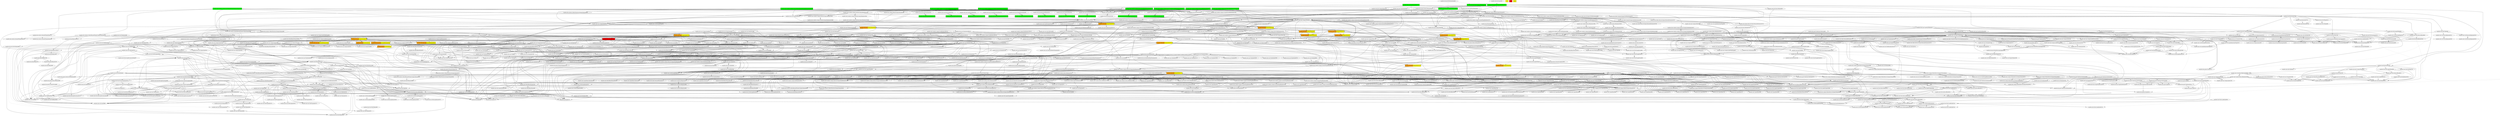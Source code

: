 digraph enhanced {
	"org.jfree.chart.junit.WaterfallChartTests#106" [style=striped shape=box fillcolor="green"];
	"org.jfree.chart.renderer.category.junit.StatisticalBarRendererTests#162" [style=striped shape=box fillcolor="green"];
	"org.jfree.chart.plot.CategoryPlot#2508" [style=striped shape=box fillcolor="orange:yellow"];
	"org.jfree.chart.junit.BarChart3DTests#112" [style=striped shape=box fillcolor="green"];
	"org.jfree.chart.renderer.category.junit.LevelRendererTests#197" [style=striped shape=box fillcolor="green"];
	"org.jfree.chart.renderer.category.junit.MinMaxCategoryRendererTests#155" [style=striped shape=box fillcolor="green"];
	"org.jfree.chart.axis.CategoryLabelPosition#228" [style=striped shape=box fillcolor="orange:yellow"];
	"org.jfree.chart.plot.junit.CategoryPlotTests#687" [style=striped shape=box fillcolor="green"];
	"org.jfree.chart.plot.junit.CategoryPlotTests#521" [style=striped shape=box fillcolor="green"];
	"org.jfree.chart.plot.CategoryPlot#976" [style=striped shape=box fillcolor="orange:yellow"];
	"org.jfree.chart.junit.LineChartTests#110" [style=striped shape=box fillcolor="green"];
	"d4" [style=striped shape=box fillcolor="yellow"];
	"org.jfree.chart.plot.CategoryPlot#815" [style=striped shape=box fillcolor="orange:yellow"];
	"org.jfree.chart.junit.LineChart3DTests#110" [style=striped shape=box fillcolor="green"];
	"org.jfree.chart.axis.Axis#1097" [style=striped shape=box fillcolor="red"];
	"org.jfree.chart.axis.AxisState#193" [style=striped shape=box fillcolor="orange:yellow"];
	"org.jfree.chart.renderer.category.junit.BoxAndWhiskerRendererTests#189" [style=striped shape=box fillcolor="green"];
	"org.jfree.chart.renderer.category.junit.GroupedStackedBarRendererTests#155" [style=striped shape=box fillcolor="green"];
	"org.jfree.chart.plot.CategoryPlot#2465" [style=striped shape=box fillcolor="orange:yellow"];
	"org.jfree.chart.plot.CategoryPlot#3253" [style=striped shape=box fillcolor="orange:yellow"];
	"org.jfree.chart.plot.CategoryPlot#2684" [style=striped shape=box fillcolor="orange:yellow"];
	"org.jfree.chart.plot.CategoryPlot#1727" [style=striped shape=box fillcolor="orange:yellow"];
	"org.jfree.chart.plot.junit.CategoryPlotTests#476" [style=striped shape=box fillcolor="green"];
	"org.jfree.chart.junit.StackedBarChartTests#114" [style=striped shape=box fillcolor="green"];
	"org.jfree.chart.axis.CategoryLabelPosition#219" [style=striped shape=box fillcolor="orange:yellow"];
	"real" [style=striped shape=box fillcolor="red"];
	"org.jfree.chart.junit.StackedBarChart3DTests#110" [style=striped shape=box fillcolor="green"];
	"org.jfree.chart.axis.CategoryAxis#973" [style=striped shape=box fillcolor="orange:yellow"];
	"org.jfree.chart.plot.CategoryPlot#721" [style=striped shape=box fillcolor="orange:yellow"];
	"ochiai" [style=striped shape=box fillcolor="yellow"];
	"org.jfree.chart.axis.CategoryAxis#736" [style=striped shape=box fillcolor="orange:yellow"];
	"org.jfree.chart.renderer.category.junit.IntervalBarRendererTests#156" [style=striped shape=box fillcolor="green"];
	"org.jfree.chart.plot.CategoryPlot#3104" [style=striped shape=box fillcolor="orange:yellow"];
	"org.jfree.chart.junit.AreaChartTests#136" [style=striped shape=box fillcolor="green"];
	"org.jfree.chart.junit.BarChartTests#113" [style=striped shape=box fillcolor="green"];
	"org.jfree.chart.junit.GanttChartTests#111" [style=striped shape=box fillcolor="green"];
	"org.jfree.chart.plot.CategoryPlot#708" [style=striped shape=box fillcolor="orange:yellow"];
	"org.jfree.chart.junit.GanttChartTests#132" [style=striped shape=box fillcolor="green"];
	"org.jfree.chart.renderer.category.junit.StatisticalLineAndShapeRendererTests#169" [style=striped shape=box fillcolor="green"];
	"org.jfree.chart.plot.CategoryPlot#2536" [style=striped shape=box fillcolor="orange:yellow"];
	"org.jfree.chart.axis.AxisState#184" [style=striped shape=box fillcolor="orange:yellow"];
	"org.jfree.chart.renderer.category.junit.LayeredBarRendererTests#156" [style=striped shape=box fillcolor="green"];
	"org.jfree.chart.plot.CategoryPlot#2410" [style=striped shape=box fillcolor="orange:yellow"];
	"org.jfree.chart.axis.CategoryLabelPositions#289" [style=striped shape=box fillcolor="orange:yellow"];
	"org.jfree.chart.plot.CategoryPlot#1067" [style=striped shape=box fillcolor="orange:yellow"];
	"org.jfree.chart.junit.StackedAreaChartTests#110" [style=striped shape=box fillcolor="green"];
	"org.jfree.chart.title.Title#438" -> "org.jfree.chart.util.HorizontalAlignment#130";
	"org.jfree.chart.plot.CategoryPlot#1727" -> "org.jfree.chart.renderer.category.BarRenderer#658";
	"org.jfree.chart.renderer.category.BarRenderer#194" -> "org.jfree.chart.renderer.category.BarRenderer#658" [style=dotted];
	"org.jfree.chart.renderer.category.BarRenderer#357" -> "org.jfree.chart.renderer.category.BarRenderer#658" [style=dotted];
	"org.jfree.chart.axis.DateAxis#1506" -> "org.jfree.chart.axis.DateTick#74";
	"org.jfree.chart.axis.CategoryAnchor#100" -> "org.jfree.chart.axis.CategoryAnchor#87";
	"org.jfree.chart.renderer.category.StackedBarRenderer#153" -> "org.jfree.chart.renderer.category.BarRenderer#411";
	"org.jfree.chart.plot.CategoryPlot#3068" -> "org.jfree.chart.plot.CategoryPlot#3136" [style=bold];
	"org.jfree.data.general.AbstractDataset#159" -> "org.jfree.data.general.DatasetChangeEvent#73";
	"org.jfree.chart.plot.CategoryPlot#1200" -> "org.jfree.data.general.DatasetChangeEvent#73";
	"org.jfree.chart.plot.CategoryPlot#1233" -> "org.jfree.data.general.DatasetChangeEvent#73";
	"org.jfree.chart.plot.CategoryPlot#1165" -> "org.jfree.data.general.DatasetChangeEvent#73";
	"org.jfree.data.statistics.DefaultBoxAndWhiskerCategoryDataset#88" -> "org.jfree.data.statistics.DefaultBoxAndWhiskerCategoryDataset#354" [style=dotted];
	"org.jfree.chart.plot.CategoryPlot#3253" -> "org.jfree.data.statistics.DefaultBoxAndWhiskerCategoryDataset#354";
	"org.jfree.chart.util.ObjectUtilities#127" -> "org.jfree.chart.util.ShapeList#104";
	"org.jfree.chart.junit.GanttChartTests#211" -> "org.jfree.data.gantt.TaskSeries#71";
	"org.jfree.chart.renderer.category.LineAndShapeRenderer#511" -> "org.jfree.chart.renderer.AbstractRenderer#400";
	"org.jfree.chart.renderer.AbstractRenderer#313" -> "org.jfree.chart.renderer.AbstractRenderer#400" [style=dotted];
	"org.jfree.chart.renderer.category.AreaRenderer#155" -> "org.jfree.chart.renderer.AbstractRenderer#400";
	"org.jfree.chart.renderer.category.BarRenderer#658" -> "org.jfree.chart.renderer.AbstractRenderer#400";
	"org.jfree.chart.renderer.category.BoxAndWhiskerRenderer#228" -> "org.jfree.chart.renderer.AbstractRenderer#400";
	"org.jfree.chart.renderer.category.AbstractCategoryItemRenderer#1148" -> "org.jfree.chart.renderer.AbstractRenderer#400";
	"org.jfree.chart.renderer.AbstractRenderer#2590" -> "org.jfree.chart.util.StrokeList#139";
	"org.jfree.chart.plot.CategoryPlot#440" -> "org.jfree.chart.plot.CategoryPlot#2046";
	"org.jfree.chart.plot.junit.CategoryPlotTests#521" -> "org.jfree.chart.plot.CategoryPlot#2046";
	"org.jfree.chart.axis.ValueAxis#817" -> "org.jfree.chart.axis.Axis#662";
	"org.jfree.chart.axis.NumberAxis#974" -> "org.jfree.chart.axis.Axis#662";
	"org.jfree.chart.axis.DateAxis#1376" -> "org.jfree.chart.axis.Axis#662";
	"org.jfree.chart.axis.NumberAxis#1246" -> "org.jfree.chart.axis.Axis#662";
	"org.jfree.chart.axis.CategoryAxis#404" -> "org.jfree.chart.axis.Axis#662";
	"org.jfree.chart.axis.CategoryAxis#736" -> "org.jfree.chart.axis.Axis#662";
	"org.jfree.chart.axis.NumberAxis#1000" -> "org.jfree.chart.axis.Axis#662";
	"org.jfree.chart.axis.Axis#273" -> "org.jfree.chart.axis.Axis#662" [style=dotted];
	"org.jfree.chart.axis.ValueAxis#860" -> "org.jfree.chart.axis.Axis#662";
	"org.jfree.chart.axis.NumberAxis#1174" -> "org.jfree.chart.axis.Axis#662";
	"org.jfree.chart.axis.ValueAxis#661" -> "org.jfree.chart.axis.Axis#662";
	"org.jfree.chart.axis.ValueAxis#753" -> "org.jfree.chart.axis.Axis#662";
	"org.jfree.chart.axis.DateAxis#1506" -> "org.jfree.chart.axis.Axis#662";
	"org.jfree.chart.block.AbstractBlock#629" -> "org.jfree.chart.util.SerialUtilities#264";
	"org.jfree.chart.renderer.AbstractRenderer#2612" -> "org.jfree.chart.util.SerialUtilities#264";
	"org.jfree.chart.plot.DefaultDrawingSupplier#474" -> "org.jfree.chart.util.SerialUtilities#264";
	"org.jfree.chart.axis.ValueAxis#1646" -> "org.jfree.chart.util.SerialUtilities#264";
	"org.jfree.chart.title.LegendTitle#418" -> "org.jfree.chart.title.LegendGraphic#307";
	"org.jfree.chart.plot.CategoryPlot#440" -> "org.jfree.chart.axis.Axis#899";
	"org.jfree.chart.plot.CategoryPlot#3639" -> "org.jfree.chart.axis.Axis#899";
	"org.jfree.chart.renderer.category.junit.StatisticalBarRendererTests#162" -> "org.jfree.chart.renderer.category.StatisticalBarRenderer#103";
	"org.jfree.chart.text.TextBlockAnchor#59" -> "org.jfree.chart.text.TextBlock#268" [style=dotted];
	"org.jfree.chart.text.TextBlock#193" -> "org.jfree.chart.text.TextBlock#268";
	"org.jfree.chart.text.TextBlock#232" -> "org.jfree.chart.text.TextBlock#268";
	"org.jfree.chart.axis.Axis#1362" -> "org.jfree.chart.axis.Axis#410" [style=dotted];
	"org.jfree.chart.axis.Axis#1097" -> "org.jfree.chart.axis.Axis#410";
	"org.jfree.chart.axis.Axis#273" -> "org.jfree.chart.axis.Axis#410" [style=dotted];
	"org.jfree.chart.junit.GanttChartTests#211" -> "org.jfree.data.gantt.TaskSeries#83";
	"org.jfree.data.gantt.TaskSeries#71" -> "org.jfree.data.gantt.TaskSeries#83" [style=dotted];
	"org.jfree.chart.axis.ValueAxis#661" -> "org.jfree.chart.axis.ValueAxis#817";
	"org.jfree.chart.axis.ValueAxis#753" -> "org.jfree.chart.axis.ValueAxis#817";
	"org.jfree.data.resources.DataPackageResources#64" -> "org.jfree.data.resources.DataPackageResources#60" [style=dotted];
	"org.jfree.data.category.DefaultIntervalCategoryDataset#139" -> "org.jfree.data.resources.DataPackageResources#60";
	"org.jfree.chart.JFreeChart#1648" -> "org.jfree.chart.JFreeChart#719";
	"org.jfree.chart.renderer.AbstractRenderer#2612" -> "org.jfree.chart.util.StrokeList#166";
	"org.jfree.data.category.DefaultIntervalCategoryDataset#139" -> "org.jfree.data.resources.DataPackageResources#64";
	"org.jfree.chart.plot.CategoryPlot#3068" -> "org.jfree.chart.renderer.category.BarRenderer#639";
	"org.jfree.data.statistics.DefaultBoxAndWhiskerCategoryDataset#122" -> "org.jfree.data.KeyedObjects2D#212";
	"org.jfree.data.statistics.DefaultStatisticalCategoryDataset#299" -> "org.jfree.data.KeyedObjects2D#212";
	"org.jfree.chart.renderer.AbstractRenderer#629" -> "org.jfree.chart.util.PaintList#83";
	"org.jfree.chart.plot.PlotOrientation#58" -> "org.jfree.chart.plot.junit.CategoryPlotTests#521" [style=dotted];
	"org.jfree.chart.util.Layer#33" -> "org.jfree.chart.plot.junit.CategoryPlotTests#521" [style=dotted];
	"org.jfree.chart.renderer.category.LineAndShapeRenderer#511" -> "org.jfree.chart.renderer.AbstractRenderer#629";
	"org.jfree.chart.renderer.AbstractRenderer#313" -> "org.jfree.chart.renderer.AbstractRenderer#629" [style=dotted];
	"org.jfree.chart.renderer.category.AreaRenderer#155" -> "org.jfree.chart.renderer.AbstractRenderer#629";
	"org.jfree.chart.renderer.AbstractRenderer#614" -> "org.jfree.chart.renderer.AbstractRenderer#629";
	"org.jfree.chart.renderer.category.BarRenderer#658" -> "org.jfree.chart.renderer.AbstractRenderer#629";
	"org.jfree.chart.renderer.category.BoxAndWhiskerRenderer#228" -> "org.jfree.chart.renderer.AbstractRenderer#629";
	"org.jfree.chart.renderer.category.AbstractCategoryItemRenderer#1148" -> "org.jfree.chart.renderer.AbstractRenderer#629";
	"org.jfree.chart.JFreeChart#364" -> "org.jfree.chart.title.TextTitle#189";
	"org.jfree.chart.JFreeChart#1632" -> "org.jfree.chart.title.Title#425";
	"org.jfree.data.gantt.TaskSeriesCollection#250" -> "org.jfree.data.gantt.TaskSeries#158";
	"org.jfree.data.gantt.TaskSeries#71" -> "org.jfree.data.gantt.TaskSeries#158" [style=dotted];
	"org.jfree.chart.util.ObjectUtilities#127" -> "org.jfree.chart.title.LegendTitle#543";
	"org.jfree.chart.util.ObjectUtilities#127" -> "org.jfree.chart.plot.IntervalMarker#186";
	"org.jfree.chart.plot.IntervalMarker#105" -> "org.jfree.chart.plot.IntervalMarker#186" [style=dotted];
	"org.jfree.chart.axis.ValueAxis#260" -> "org.jfree.chart.axis.ValueAxis#1328" [style=dotted];
	"org.jfree.chart.axis.NumberAxis#1174" -> "org.jfree.chart.axis.ValueAxis#1328";
	"org.jfree.chart.axis.NumberAxis#1246" -> "org.jfree.chart.axis.ValueAxis#1328";
	"org.jfree.chart.axis.DateAxis#1506" -> "org.jfree.chart.axis.ValueAxis#1328";
	"org.jfree.chart.axis.NumberAxis#1333" -> "org.jfree.chart.axis.ValueAxis#1553";
	"org.jfree.chart.JFreeChart#1648" -> "org.jfree.chart.JFreeChart#706";
	"org.jfree.chart.JFreeChart#719" -> "org.jfree.chart.JFreeChart#706";
	"org.jfree.data.KeyedObjects2D#212" -> "org.jfree.data.KeyedObjects2D#227";
	"org.jfree.data.KeyedObjects2D#74" -> "org.jfree.data.KeyedObjects2D#227" [style=dotted];
	"org.jfree.data.category.DefaultIntervalCategoryDataset#139" -> "org.jfree.data.resources.DataPackageResources#52";
	"org.jfree.chart.axis.NumberAxis#1174" -> "org.jfree.chart.axis.NumberAxis#627";
	"org.jfree.chart.axis.NumberAxis#1246" -> "org.jfree.chart.axis.NumberAxis#627";
	"org.jfree.chart.text.TextUtilities#544" -> "org.jfree.chart.text.TextUtilities#604";
	"org.jfree.chart.text.TextAnchor#60" -> "org.jfree.chart.text.TextUtilities#604" [style=dotted];
	"org.jfree.chart.text.TextUtilities#520" -> "org.jfree.chart.text.TextUtilities#604";
	"org.jfree.chart.renderer.category.LineAndShapeRenderer#511" -> "org.jfree.chart.renderer.AbstractRenderer#614";
	"org.jfree.chart.renderer.category.junit.IntervalBarRendererTests#156" -> "org.jfree.chart.axis.CategoryAxis#197";
	"org.jfree.chart.renderer.category.junit.StatisticalBarRendererTests#162" -> "org.jfree.chart.axis.CategoryAxis#197";
	"org.jfree.chart.ChartFactory#591" -> "org.jfree.chart.axis.CategoryAxis#197";
	"org.jfree.chart.renderer.category.junit.MinMaxCategoryRendererTests#155" -> "org.jfree.chart.axis.CategoryAxis#197";
	"org.jfree.chart.renderer.category.junit.LevelRendererTests#197" -> "org.jfree.chart.axis.CategoryAxis#197";
	"org.jfree.chart.renderer.category.junit.StatisticalLineAndShapeRendererTests#169" -> "org.jfree.chart.axis.CategoryAxis#197";
	"org.jfree.chart.ChartFactory#1058" -> "org.jfree.chart.axis.CategoryAxis#197";
	"org.jfree.chart.renderer.category.junit.BoxAndWhiskerRendererTests#189" -> "org.jfree.chart.axis.CategoryAxis#197";
	"org.jfree.chart.renderer.category.junit.GroupedStackedBarRendererTests#155" -> "org.jfree.chart.axis.CategoryAxis#197";
	"org.jfree.chart.renderer.category.junit.LayeredBarRendererTests#156" -> "org.jfree.chart.axis.CategoryAxis#197";
	"org.jfree.chart.ChartFactory#954" -> "org.jfree.chart.axis.CategoryAxis#197";
	"org.jfree.chart.axis.Axis#1097" -> "org.jfree.chart.axis.Axis#438";
	"org.jfree.chart.axis.Axis#1056" -> "org.jfree.chart.axis.Axis#438";
	"org.jfree.chart.axis.Axis#273" -> "org.jfree.chart.axis.Axis#438" [style=dotted];
	"org.jfree.chart.util.ObjectUtilities#127" -> "org.jfree.chart.util.PaintList#94";
	"org.jfree.chart.block.LabelBlock#132" -> "org.jfree.chart.block.LabelBlock#248" [style=dotted];
	"org.jfree.chart.block.BorderArrangement#187" -> "org.jfree.chart.block.LabelBlock#248";
	"org.jfree.chart.title.LegendTitle#418" -> "org.jfree.chart.title.LegendGraphic#325";
	"org.jfree.chart.plot.CategoryPlot#2410" -> "org.jfree.chart.plot.CategoryPlot#708" [style=bold];
	"org.jfree.chart.renderer.category.BarRenderer3D#289" -> "org.jfree.chart.plot.Plot#579";
	"org.jfree.chart.plot.Plot#287" -> "org.jfree.chart.plot.Plot#579" [style=dotted];
	"org.jfree.chart.renderer.category.LineRenderer3D#214" -> "org.jfree.chart.plot.Plot#579";
	"org.jfree.chart.util.VerticalAlignment#131" -> "org.jfree.chart.util.VerticalAlignment#100" [style=bold];
	"org.jfree.chart.plot.CategoryPlot#3068" -> "org.jfree.chart.renderer.category.AbstractCategoryItemRenderer#673";
	"org.jfree.chart.plot.CategoryPlot#2684" -> "org.jfree.chart.axis.NumberAxis#657";
	"org.jfree.chart.util.ObjectUtilities#127" -> "org.jfree.chart.util.RectangleInsets#158";
	"org.jfree.chart.block.LineBorder#189" -> "org.jfree.chart.util.RectangleInsets#158";
	"org.jfree.chart.JFreeChart#1572" -> "org.jfree.chart.util.RectangleInsets#158";
	"org.jfree.chart.block.BlockBorder#204" -> "org.jfree.chart.util.RectangleInsets#158";
	"org.jfree.chart.block.AbstractBlock#558" -> "org.jfree.chart.util.RectangleInsets#158";
	"org.jfree.chart.renderer.AbstractRenderer#313" -> "org.jfree.chart.util.PaintList#61";
	"org.jfree.chart.plot.CategoryPlot#1814" -> "org.jfree.chart.axis.NumberAxis#412";
	"org.jfree.chart.axis.Axis#899" -> "org.jfree.chart.axis.NumberAxis#412";
	"org.jfree.chart.plot.CategoryPlot#1104" -> "org.jfree.chart.axis.NumberAxis#412";
	"org.jfree.chart.text.TextFragment#139" -> "org.jfree.chart.text.TextFragment#208" [style=dotted];
	"org.jfree.chart.text.TextLine#158" -> "org.jfree.chart.text.TextFragment#208";
	"org.jfree.chart.junit.GanttChartTests#132" -> "org.jfree.chart.plot.CategoryPlot#1152";
	"org.jfree.chart.renderer.category.LineAndShapeRenderer#511" -> "org.jfree.chart.LegendItem#569";
	"org.jfree.chart.renderer.category.AreaRenderer#155" -> "org.jfree.chart.LegendItem#569";
	"org.jfree.chart.renderer.category.BarRenderer#658" -> "org.jfree.chart.LegendItem#569";
	"org.jfree.chart.renderer.category.BoxAndWhiskerRenderer#228" -> "org.jfree.chart.LegendItem#569";
	"org.jfree.chart.renderer.category.AbstractCategoryItemRenderer#1148" -> "org.jfree.chart.LegendItem#569";
	"org.jfree.chart.plot.CategoryPlot#3068" -> "org.jfree.chart.plot.CategoryPlot#1390";
	"org.jfree.chart.title.TextTitle#604" -> "org.jfree.chart.title.Title#208";
	"org.jfree.chart.title.Title#218" -> "org.jfree.chart.title.Title#208" [style=dotted];
	"org.jfree.chart.title.LegendTitle#390" -> "org.jfree.chart.title.Title#208";
	"org.jfree.chart.title.Title#174" -> "org.jfree.chart.title.Title#208" [style=dotted];
	"org.jfree.chart.JFreeChart#1276" -> "org.jfree.chart.title.Title#208";
	"org.jfree.chart.title.TextTitle#557" -> "org.jfree.chart.title.Title#208";
	"org.jfree.chart.title.TextTitle#496" -> "org.jfree.chart.title.Title#208";
	"org.jfree.chart.block.LineBorder#216" -> "org.jfree.chart.util.SerialUtilities#225";
	"org.jfree.chart.plot.Plot#1267" -> "org.jfree.chart.util.SerialUtilities#225";
	"org.jfree.chart.renderer.AbstractRenderer#2590" -> "org.jfree.chart.util.SerialUtilities#225";
	"org.jfree.chart.plot.DefaultDrawingSupplier#430" -> "org.jfree.chart.util.SerialUtilities#225";
	"org.jfree.chart.plot.Marker#651" -> "org.jfree.chart.util.SerialUtilities#225";
	"org.jfree.chart.plot.CategoryPlot#3619" -> "org.jfree.chart.util.SerialUtilities#225";
	"org.jfree.chart.axis.Axis#1343" -> "org.jfree.chart.util.SerialUtilities#225";
	"org.jfree.chart.JFreeChart#1632" -> "org.jfree.chart.util.SerialUtilities#225";
	"org.jfree.chart.axis.DateAxis#331" -> "org.jfree.chart.axis.DateAxis#345" [style=bold];
	"org.jfree.chart.block.AbstractBlock#111" -> "org.jfree.chart.block.AbstractBlock#536" [style=dotted];
	"org.jfree.chart.title.LegendGraphic#529" -> "org.jfree.chart.block.AbstractBlock#536";
	"org.jfree.chart.block.BlockContainer#209" -> "org.jfree.chart.block.AbstractBlock#536";
	"org.jfree.chart.block.LabelBlock#274" -> "org.jfree.chart.block.AbstractBlock#536";
	"org.jfree.chart.title.TextTitle#557" -> "org.jfree.chart.block.AbstractBlock#536";
	"org.jfree.chart.block.AbstractBlock#279" -> "org.jfree.chart.block.AbstractBlock#536" [style=dotted];
	"org.jfree.chart.title.LegendTitle#509" -> "org.jfree.chart.block.AbstractBlock#536";
	"org.jfree.chart.block.BlockBorder#168" -> "org.jfree.chart.util.RectangleInsets#388";
	"org.jfree.chart.block.LineBorder#144" -> "org.jfree.chart.util.RectangleInsets#388";
	"org.jfree.chart.util.RectangleInsets#522" -> "org.jfree.chart.util.RectangleInsets#388";
	"org.jfree.chart.util.RectangleInsets#500" -> "org.jfree.chart.util.RectangleInsets#388";
	"org.jfree.chart.axis.NumberAxis#1000" -> "org.jfree.chart.util.RectangleInsets#147";
	"org.jfree.chart.util.RectangleInsets#93" -> "org.jfree.chart.util.RectangleInsets#147" [style=dotted];
	"org.jfree.chart.axis.ValueAxis#860" -> "org.jfree.chart.util.RectangleInsets#147";
	"org.jfree.chart.axis.DateAxis#1376" -> "org.jfree.chart.util.RectangleInsets#147";
	"org.jfree.chart.renderer.category.LineAndShapeRenderer#511" -> "org.jfree.chart.renderer.category.LineAndShapeRenderer#405";
	"org.jfree.chart.renderer.category.LineAndShapeRenderer#186" -> "org.jfree.chart.renderer.category.LineAndShapeRenderer#405" [style=dotted];
	"org.jfree.chart.axis.Axis#273" -> "org.jfree.chart.axis.Axis#857" [style=dotted];
	"org.jfree.chart.axis.ValueAxis#661" -> "org.jfree.chart.axis.Axis#857";
	"org.jfree.chart.renderer.category.BoxAndWhiskerRenderer#228" -> "org.jfree.data.statistics.DefaultBoxAndWhiskerCategoryDataset#385";
	"org.jfree.data.statistics.DefaultBoxAndWhiskerCategoryDataset#88" -> "org.jfree.data.statistics.DefaultBoxAndWhiskerCategoryDataset#385" [style=dotted];
	"org.jfree.chart.labels.StandardCategorySeriesLabelGenerator#117" -> "org.jfree.data.statistics.DefaultBoxAndWhiskerCategoryDataset#385";
	"org.jfree.chart.renderer.AbstractRenderer#938" -> "org.jfree.chart.util.PaintList#72";
	"org.jfree.chart.renderer.AbstractRenderer#629" -> "org.jfree.chart.util.PaintList#72";
	"org.jfree.chart.util.HorizontalAlignment#130" -> "org.jfree.chart.util.HorizontalAlignment#100" [style=bold];
	"org.jfree.chart.plot.CategoryPlot#440" -> "org.jfree.chart.plot.CategoryPlot#3104" [style=dotted];
	"org.jfree.chart.plot.CategoryPlot#3253" -> "org.jfree.chart.plot.CategoryPlot#3104";
	"org.jfree.chart.JFreeChart#1648" -> "org.jfree.chart.title.Title#438";
	"org.jfree.chart.block.AbstractBlock#111" -> "org.jfree.chart.block.AbstractBlock#522" [style=dotted];
	"org.jfree.chart.title.LegendGraphic#529" -> "org.jfree.chart.block.AbstractBlock#522";
	"org.jfree.chart.block.BlockContainer#209" -> "org.jfree.chart.block.AbstractBlock#522";
	"org.jfree.chart.block.LabelBlock#274" -> "org.jfree.chart.block.AbstractBlock#522";
	"org.jfree.chart.title.TextTitle#557" -> "org.jfree.chart.block.AbstractBlock#522";
	"org.jfree.chart.event.ChartChangeEvent#71" -> "org.jfree.chart.event.ChartChangeEvent#95" [style=bold];
	"org.jfree.data.gantt.TaskSeriesCollection#400" -> "org.jfree.data.gantt.TaskSeries#140";
	"org.jfree.data.gantt.TaskSeriesCollection#363" -> "org.jfree.data.gantt.TaskSeries#140";
	"org.jfree.data.gantt.TaskSeries#71" -> "org.jfree.data.gantt.TaskSeries#140" [style=dotted];
	"org.jfree.chart.ChartFactory#1058" -> "org.jfree.chart.axis.DateAxis#331";
	"org.jfree.chart.plot.CategoryPlot#1152" -> "org.jfree.chart.plot.CategoryPlot#1165";
	"org.jfree.chart.axis.CategoryAxis#858" -> "org.jfree.chart.axis.CategoryTick#94";
	"org.jfree.chart.axis.CategoryTick#81" -> "org.jfree.chart.axis.CategoryTick#94" [style=dotted];
	"org.jfree.chart.text.TextBlockAnchor#59" -> "org.jfree.chart.block.LabelBlock#274" [style=dotted];
	"org.jfree.chart.block.BlockContainer#209" -> "org.jfree.chart.block.LabelBlock#274";
	"org.jfree.chart.block.LabelBlock#132" -> "org.jfree.chart.block.LabelBlock#274" [style=dotted];
	"org.jfree.chart.renderer.AbstractRenderer#2612" -> "org.jfree.chart.util.PaintList#157";
	"org.jfree.chart.title.LegendGraphic#406" -> "org.jfree.chart.title.LegendGraphic#511" [style=dotted];
	"org.jfree.chart.title.LegendGraphic#153" -> "org.jfree.chart.title.LegendGraphic#511" [style=dotted];
	"org.jfree.chart.title.LegendGraphic#455" -> "org.jfree.chart.title.LegendGraphic#511";
	"org.jfree.chart.title.TextTitle#604" -> "org.jfree.chart.title.Title#233";
	"org.jfree.chart.title.Title#174" -> "org.jfree.chart.title.Title#233" [style=dotted];
	"org.jfree.chart.JFreeChart#1276" -> "org.jfree.chart.title.Title#233";
	"org.jfree.chart.renderer.category.LineAndShapeRenderer#511" -> "org.jfree.chart.LegendItem#591";
	"org.jfree.chart.renderer.category.AreaRenderer#155" -> "org.jfree.chart.LegendItem#591";
	"org.jfree.chart.renderer.category.BarRenderer#658" -> "org.jfree.chart.LegendItem#591";
	"org.jfree.chart.renderer.category.BoxAndWhiskerRenderer#228" -> "org.jfree.chart.LegendItem#591";
	"org.jfree.chart.renderer.category.AbstractCategoryItemRenderer#1148" -> "org.jfree.chart.LegendItem#591";
	"org.jfree.chart.renderer.category.junit.LayeredBarRendererTests#156" -> "org.jfree.chart.renderer.category.LayeredBarRenderer#92";
	"org.jfree.chart.junit.GanttChartTests#211" -> "org.jfree.data.gantt.TaskSeriesCollection#250";
	"org.jfree.data.gantt.TaskSeriesCollection#89" -> "org.jfree.data.gantt.TaskSeriesCollection#250" [style=dotted];
	"org.jfree.chart.axis.DateAxis#1202" -> "org.jfree.chart.axis.Axis#886";
	"org.jfree.chart.axis.NumberAxis3D#133" -> "org.jfree.chart.axis.Axis#886";
	"org.jfree.chart.axis.CategoryAxis#973" -> "org.jfree.chart.axis.Axis#886";
	"org.jfree.chart.axis.NumberAxis#422" -> "org.jfree.chart.axis.Axis#886";
	"org.jfree.data.category.DefaultCategoryDataset#75" -> "org.jfree.data.category.DefaultCategoryDataset#163" [style=dotted];
	"org.jfree.chart.plot.CategoryPlot#3253" -> "org.jfree.data.category.DefaultCategoryDataset#163";
	"org.jfree.chart.plot.CategoryPlot#2508" -> "org.jfree.chart.plot.CategoryPlot#2465";
	"org.jfree.chart.plot.CategoryPlot#440" -> "org.jfree.chart.plot.CategoryPlot#2465" [style=dotted];
	"org.jfree.chart.title.LegendTitle#177" -> "org.jfree.chart.title.LegendTitle#509" [style=dotted];
	"org.jfree.chart.title.LegendTitle#231" -> "org.jfree.chart.title.LegendTitle#509" [style=dotted];
	"org.jfree.chart.title.LegendTitle#603" -> "org.jfree.chart.title.LegendTitle#509" [style=dotted];
	"org.jfree.chart.JFreeChart#1276" -> "org.jfree.chart.title.LegendTitle#509";
	"org.jfree.chart.renderer.category.LineAndShapeRenderer#511" -> "org.jfree.chart.plot.CategoryPlot#1133";
	"org.jfree.chart.plot.CategoryPlot#1727" -> "org.jfree.chart.plot.CategoryPlot#1133";
	"org.jfree.chart.renderer.category.AreaRenderer#155" -> "org.jfree.chart.plot.CategoryPlot#1133";
	"org.jfree.chart.renderer.category.BarRenderer#658" -> "org.jfree.chart.plot.CategoryPlot#1133";
	"org.jfree.chart.renderer.category.BoxAndWhiskerRenderer#228" -> "org.jfree.chart.plot.CategoryPlot#1133";
	"org.jfree.chart.plot.CategoryPlot#1200" -> "org.jfree.chart.plot.CategoryPlot#1133";
	"org.jfree.chart.plot.CategoryPlot#1233" -> "org.jfree.chart.plot.CategoryPlot#1133";
	"org.jfree.chart.renderer.category.AbstractCategoryItemRenderer#1148" -> "org.jfree.chart.plot.CategoryPlot#1133";
	"org.jfree.chart.block.AbstractBlock#111" -> "org.jfree.chart.block.AbstractBlock#508" [style=dotted];
	"org.jfree.chart.title.LegendGraphic#529" -> "org.jfree.chart.block.AbstractBlock#508";
	"org.jfree.chart.block.AbstractBlock#211" -> "org.jfree.chart.block.AbstractBlock#508" [style=dotted];
	"org.jfree.chart.block.BlockContainer#209" -> "org.jfree.chart.block.AbstractBlock#508";
	"org.jfree.chart.block.LabelBlock#274" -> "org.jfree.chart.block.AbstractBlock#508";
	"org.jfree.chart.title.TextTitle#557" -> "org.jfree.chart.block.AbstractBlock#508";
	"org.jfree.chart.title.LegendTitle#509" -> "org.jfree.chart.block.AbstractBlock#508";
	"org.jfree.chart.title.LegendGraphic#307" -> "org.jfree.chart.title.LegendGraphic#529" [style=dotted];
	"org.jfree.chart.title.LegendGraphic#582" -> "org.jfree.chart.title.LegendGraphic#529";
	"org.jfree.chart.title.LegendGraphic#153" -> "org.jfree.chart.title.LegendGraphic#529" [style=dotted];
	"org.jfree.chart.title.LegendGraphic#187" -> "org.jfree.chart.title.LegendGraphic#529" [style=dotted];
	"org.jfree.chart.title.LegendGraphic#366" -> "org.jfree.chart.title.LegendGraphic#529" [style=dotted];
	"org.jfree.chart.title.LegendGraphic#344" -> "org.jfree.chart.title.LegendGraphic#529" [style=dotted];
	"org.jfree.chart.title.LegendGraphic#289" -> "org.jfree.chart.title.LegendGraphic#529" [style=dotted];
	"org.jfree.chart.title.LegendGraphic#442" -> "org.jfree.chart.title.LegendGraphic#529" [style=dotted];
	"org.jfree.chart.title.LegendGraphic#387" -> "org.jfree.chart.title.LegendGraphic#529" [style=dotted];
	"org.jfree.chart.title.LegendGraphic#225" -> "org.jfree.chart.title.LegendGraphic#529" [style=dotted];
	"org.jfree.chart.title.LegendGraphic#424" -> "org.jfree.chart.title.LegendGraphic#529" [style=dotted];
	"org.jfree.chart.title.LegendGraphic#325" -> "org.jfree.chart.title.LegendGraphic#529" [style=dotted];
	"org.jfree.chart.renderer.category.junit.BoxAndWhiskerRendererTests#189" -> "org.jfree.data.statistics.DefaultBoxAndWhiskerCategoryDataset#122";
	"org.jfree.data.statistics.DefaultBoxAndWhiskerCategoryDataset#88" -> "org.jfree.data.statistics.DefaultBoxAndWhiskerCategoryDataset#122" [style=dotted];
	"org.jfree.chart.axis.NumberTickUnit#83" -> "org.jfree.chart.axis.TickUnit#77";
	"org.jfree.chart.axis.DateTickUnit#148" -> "org.jfree.chart.axis.TickUnit#77";
	"org.jfree.chart.renderer.category.GanttRenderer#112" -> "org.jfree.chart.renderer.category.BarRenderer#444";
	"org.jfree.chart.axis.NumberAxis#412" -> "org.jfree.chart.axis.NumberAxis#422";
	"org.jfree.chart.axis.CategoryAxis#973" -> "org.jfree.chart.axis.CategoryTick#81";
	"org.jfree.chart.junit.GanttChartTests#103" -> "org.jfree.chart.junit.GanttChartTests#111" [style=bold];
	"org.jfree.chart.JFreeChart#364" -> "org.jfree.chart.title.Title#218";
	"org.jfree.chart.axis.CategoryAxis#736" -> "org.jfree.chart.axis.Axis#631";
	"org.jfree.chart.axis.Axis#273" -> "org.jfree.chart.axis.Axis#631" [style=dotted];
	"org.jfree.chart.axis.CategoryAxis#858" -> "org.jfree.chart.axis.Axis#631";
	"org.jfree.chart.axis.ValueAxis#661" -> "org.jfree.chart.axis.Axis#631";
	"org.jfree.chart.axis.ValueAxis#753" -> "org.jfree.chart.axis.Axis#631";
	"org.jfree.chart.util.ObjectUtilities#127" -> "org.jfree.chart.util.StrokeList#105";
	"org.jfree.chart.axis.DateAxis#806" -> "org.jfree.chart.axis.DateAxis#554";
	"org.jfree.chart.event.PlotChangeEvent#66" -> "org.jfree.chart.event.ChartChangeEvent#71";
	"org.jfree.chart.event.RendererChangeEvent#63" -> "org.jfree.chart.event.ChartChangeEvent#71";
	"org.jfree.chart.event.TitleChangeEvent#66" -> "org.jfree.chart.event.ChartChangeEvent#71";
	"org.jfree.chart.event.AxisChangeEvent#63" -> "org.jfree.chart.event.ChartChangeEvent#71";
	"org.jfree.chart.event.MarkerChangeEvent#67" -> "org.jfree.chart.event.ChartChangeEvent#71";
	"org.jfree.chart.axis.AxisSpace#167" -> "org.jfree.chart.axis.AxisSpace#243" [style=dotted];
	"org.jfree.chart.plot.CategoryPlot#2536" -> "org.jfree.chart.axis.AxisSpace#243";
	"org.jfree.chart.axis.AxisSpace#81" -> "org.jfree.chart.axis.AxisSpace#243" [style=dotted];
	"org.jfree.chart.JFreeChart#1648" -> "org.jfree.chart.util.UnitType#123";
	"org.jfree.chart.plot.junit.CategoryPlotTests#476" -> "org.jfree.chart.ChartFactory#591";
	"org.jfree.chart.plot.junit.CategoryPlotTests#521" -> "org.jfree.chart.ChartFactory#591";
	"org.jfree.chart.axis.NumberAxis#627" -> "org.jfree.chart.axis.TickUnit#87";
	"org.jfree.chart.axis.NumberAxis#1174" -> "org.jfree.chart.axis.TickUnit#87";
	"org.jfree.chart.axis.DateAxis#1288" -> "org.jfree.chart.axis.TickUnit#87";
	"org.jfree.chart.axis.TickUnit#114" -> "org.jfree.chart.axis.TickUnit#87";
	"org.jfree.chart.axis.NumberAxis#1071" -> "org.jfree.chart.axis.TickUnit#87";
	"org.jfree.chart.axis.NumberAxis#1109" -> "org.jfree.chart.axis.TickUnit#87";
	"org.jfree.chart.axis.NumberAxis#599" -> "org.jfree.chart.axis.TickUnit#87";
	"org.jfree.chart.axis.NumberAxis#1246" -> "org.jfree.chart.axis.TickUnit#87";
	"org.jfree.chart.renderer.category.LineAndShapeRenderer#511" -> "org.jfree.chart.renderer.category.LineAndShapeRenderer#210";
	"org.jfree.chart.renderer.category.LineAndShapeRenderer#186" -> "org.jfree.chart.renderer.category.LineAndShapeRenderer#210" [style=dotted];
	"org.jfree.data.gantt.TaskSeriesCollection#422" -> "org.jfree.data.gantt.TaskSeriesCollection#238";
	"org.jfree.data.gantt.TaskSeriesCollection#385" -> "org.jfree.data.gantt.TaskSeriesCollection#238";
	"org.jfree.chart.renderer.category.BarRenderer#658" -> "org.jfree.data.gantt.TaskSeriesCollection#238";
	"org.jfree.data.gantt.TaskSeriesCollection#89" -> "org.jfree.data.gantt.TaskSeriesCollection#238" [style=dotted];
	"org.jfree.chart.labels.StandardCategorySeriesLabelGenerator#117" -> "org.jfree.data.gantt.TaskSeriesCollection#238";
	"org.jfree.chart.labels.StandardCategorySeriesLabelGenerator#99" -> "org.jfree.chart.labels.StandardCategorySeriesLabelGenerator#117" [style=bold];
	"org.jfree.chart.ChartFactory#591" -> "org.jfree.chart.renderer.category.AbstractCategoryItemRenderer#464";
	"org.jfree.chart.ChartFactory#1058" -> "org.jfree.chart.renderer.category.AbstractCategoryItemRenderer#464";
	"org.jfree.chart.renderer.AbstractRenderer#313" -> "org.jfree.chart.labels.ItemLabelPosition#92";
	"org.jfree.chart.ChartFactory#591" -> "org.jfree.chart.labels.ItemLabelPosition#92";
	"org.jfree.chart.renderer.category.StackedBarRenderer#153" -> "org.jfree.chart.labels.ItemLabelPosition#92";
	"org.jfree.chart.util.RectangleInsets#79" -> "org.jfree.chart.util.RectangleInsets#93";
	"org.jfree.chart.title.LegendTitle#418" -> "org.jfree.chart.title.LegendGraphic#387";
	"org.jfree.chart.text.TextFragment#139" -> "org.jfree.chart.text.TextFragment#239" [style=dotted];
	"org.jfree.chart.text.TextAnchor#60" -> "org.jfree.chart.text.TextFragment#239" [style=dotted];
	"org.jfree.chart.text.TextLine#229" -> "org.jfree.chart.text.TextFragment#239";
	"org.jfree.chart.block.BlockContainer#184" -> "org.jfree.chart.block.BorderArrangement#131";
	"org.jfree.data.gantt.Task#86" -> "org.jfree.data.gantt.Task#114" [style=dotted];
	"org.jfree.data.gantt.TaskSeriesCollection#250" -> "org.jfree.data.gantt.Task#114";
	"org.jfree.data.gantt.TaskSeries#140" -> "org.jfree.data.gantt.Task#114";
	"org.jfree.chart.util.RectangleAnchor#40" -> "org.jfree.chart.title.LegendGraphic#153" [style=dotted];
	"org.jfree.chart.title.LegendTitle#418" -> "org.jfree.chart.title.LegendGraphic#153";
	"org.jfree.chart.LegendItemCollection#67" -> "org.jfree.chart.LegendItemCollection#106" [style=dotted];
	"org.jfree.chart.title.LegendTitle#390" -> "org.jfree.chart.LegendItemCollection#106";
	"org.jfree.chart.axis.NumberAxis#1049" -> "org.jfree.chart.axis.NumberAxis#1071";
	"org.jfree.chart.axis.DateAxis#838" -> "org.jfree.chart.axis.DateTickUnit#302";
	"org.jfree.chart.axis.DateAxis#1045" -> "org.jfree.chart.axis.DateTickUnit#302";
	"org.jfree.chart.plot.CategoryPlot#3639" -> "org.jfree.chart.util.SortOrder#106" [style=bold];
	"org.jfree.data.general.Series#295" -> "org.jfree.data.general.Series#308" [style=bold];
	"org.jfree.chart.axis.NumberAxis#422" -> "org.jfree.chart.axis.NumberAxis#239";
	"org.jfree.chart.util.ObjectUtilities#127" -> "org.jfree.chart.labels.StandardCategorySeriesLabelGenerator#141";
	"org.jfree.chart.plot.Plot#287" -> "org.jfree.chart.plot.DefaultDrawingSupplier#152";
	"org.jfree.chart.renderer.category.LineAndShapeRenderer#511" -> "org.jfree.chart.renderer.category.AbstractCategoryItemRenderer#1491";
	"org.jfree.chart.renderer.category.AreaRenderer#155" -> "org.jfree.chart.renderer.category.AbstractCategoryItemRenderer#1491";
	"org.jfree.chart.renderer.category.BarRenderer#658" -> "org.jfree.chart.renderer.category.AbstractCategoryItemRenderer#1491";
	"org.jfree.chart.renderer.category.BoxAndWhiskerRenderer#228" -> "org.jfree.chart.renderer.category.AbstractCategoryItemRenderer#1491";
	"org.jfree.chart.util.AbstractObjectList#267" -> "org.jfree.chart.axis.CategoryAxis#1204";
	"org.jfree.chart.title.LegendGraphic#406" -> "org.jfree.chart.title.LegendGraphic#396" [style=dotted];
	"org.jfree.chart.title.LegendGraphic#529" -> "org.jfree.chart.title.LegendGraphic#396";
	"org.jfree.chart.renderer.AbstractRenderer#1380" -> "org.jfree.chart.renderer.category.AbstractCategoryItemRenderer#1258";
	"org.jfree.chart.renderer.AbstractRenderer#629" -> "org.jfree.chart.renderer.category.AbstractCategoryItemRenderer#1258";
	"org.jfree.chart.block.BlockContainer#209" -> "org.jfree.chart.title.LegendItemBlockContainer#183";
	"org.jfree.chart.util.LengthAdjustmentType#59" -> "org.jfree.chart.plot.IntervalMarker#105" [style=dotted];
	"org.jfree.chart.plot.IntervalMarker#85" -> "org.jfree.chart.plot.IntervalMarker#105";
	"org.jfree.data.gantt.TaskSeriesCollection#400" -> "org.jfree.data.gantt.TaskSeriesCollection#218";
	"org.jfree.data.gantt.TaskSeriesCollection#363" -> "org.jfree.data.gantt.TaskSeriesCollection#218";
	"org.jfree.data.gantt.TaskSeriesCollection#89" -> "org.jfree.data.gantt.TaskSeriesCollection#218" [style=dotted];
	"org.jfree.chart.renderer.category.BarRenderer#194" -> "org.jfree.chart.renderer.category.AbstractCategoryItemRenderer#208";
	"org.jfree.chart.renderer.category.LevelRenderer#95" -> "org.jfree.chart.renderer.category.AbstractCategoryItemRenderer#208";
	"org.jfree.chart.renderer.category.BoxAndWhiskerRenderer#135" -> "org.jfree.chart.renderer.category.AbstractCategoryItemRenderer#208";
	"org.jfree.chart.renderer.category.MinMaxCategoryRenderer#144" -> "org.jfree.chart.renderer.category.AbstractCategoryItemRenderer#208";
	"org.jfree.chart.renderer.category.LineAndShapeRenderer#186" -> "org.jfree.chart.renderer.category.AbstractCategoryItemRenderer#208";
	"org.jfree.chart.plot.CategoryPlot#2536" -> "org.jfree.chart.renderer.category.AbstractCategoryItemRenderer#689";
	"org.jfree.chart.axis.NumberAxis#525" -> "org.jfree.chart.axis.ValueAxis#899";
	"org.jfree.chart.axis.DateAxis#704" -> "org.jfree.chart.axis.ValueAxis#899";
	"org.jfree.chart.title.Title#378" -> "org.jfree.chart.block.AbstractBlock#558";
	"org.jfree.chart.plot.DatasetRenderingOrder#104" -> "org.jfree.chart.plot.DatasetRenderingOrder#91" [style=bold];
	"org.jfree.chart.axis.DateTickUnit#253" -> "org.jfree.chart.axis.DateTickUnit#317";
	"org.jfree.chart.axis.DateTickUnit#302" -> "org.jfree.chart.axis.DateTickUnit#317";
	"org.jfree.chart.axis.DateAxis#1202" -> "org.jfree.chart.axis.DateAxis#506";
	"org.jfree.chart.axis.DateAxis#345" -> "org.jfree.chart.axis.DateAxis#506";
	"org.jfree.chart.renderer.category.LineAndShapeRenderer#405" -> "org.jfree.chart.renderer.category.LineAndShapeRenderer#425";
	"org.jfree.chart.renderer.category.LineAndShapeRenderer#186" -> "org.jfree.chart.renderer.category.LineAndShapeRenderer#425" [style=dotted];
	"org.jfree.chart.title.LegendTitle#177" -> "org.jfree.chart.title.LegendTitle#390" [style=dotted];
	"org.jfree.chart.title.LegendTitle#471" -> "org.jfree.chart.title.LegendTitle#390";
	"org.jfree.data.category.DefaultIntervalCategoryDataset#88" -> "org.jfree.data.category.DefaultIntervalCategoryDataset#104" [style=bold];
	"org.jfree.chart.block.AbstractBlock#295" -> "org.jfree.chart.util.RectangleInsets#79";
	"org.jfree.chart.title.LegendTitle#177" -> "org.jfree.chart.util.RectangleInsets#79";
	"org.jfree.chart.JFreeChart#364" -> "org.jfree.chart.util.RectangleInsets#79";
	"org.jfree.chart.plot.Marker#174" -> "org.jfree.chart.util.RectangleInsets#79";
	"org.jfree.chart.block.LineBorder#84" -> "org.jfree.chart.util.RectangleInsets#79";
	"org.jfree.data.category.DefaultIntervalCategoryDataset#139" -> "org.jfree.data.category.DefaultIntervalCategoryDataset#587" [style=bold];
	"org.jfree.chart.text.TextFragment#139" -> "org.jfree.chart.text.TextFragment#223" [style=dotted];
	"org.jfree.chart.text.TextLine#179" -> "org.jfree.chart.text.TextFragment#223";
	"org.jfree.chart.text.TextLine#158" -> "org.jfree.chart.text.TextFragment#223";
	"org.jfree.chart.axis.ValueAxis#260" -> "org.jfree.chart.axis.Axis#273";
	"org.jfree.chart.axis.CategoryAxis#197" -> "org.jfree.chart.axis.Axis#273";
	"org.jfree.chart.junit.AreaChartTests#100" -> "org.jfree.chart.junit.AreaChartTests#136" [style=bold];
	"org.jfree.data.gantt.Task#86" -> "org.jfree.data.gantt.Task#135" [style=dotted];
	"org.jfree.data.gantt.TaskSeriesCollection#400" -> "org.jfree.data.gantt.Task#135";
	"org.jfree.data.gantt.TaskSeriesCollection#363" -> "org.jfree.data.gantt.Task#135";
	"org.jfree.chart.axis.NumberAxis#657" -> "org.jfree.chart.axis.ValueAxis#661";
	"org.jfree.chart.axis.DateAxis#1689" -> "org.jfree.chart.axis.ValueAxis#661";
	"org.jfree.chart.util.RectangleEdge#34" -> "org.jfree.chart.axis.ValueAxis#661" [style=dotted];
	"org.jfree.chart.axis.NumberAxis3D#133" -> "org.jfree.chart.axis.ValueAxis#661";
	"org.jfree.chart.axis.NumberAxis#1174" -> "org.jfree.chart.axis.NumberTick#70";
	"org.jfree.chart.axis.NumberAxis#1246" -> "org.jfree.chart.axis.NumberTick#70";
	"org.jfree.chart.block.AbstractBlock#111" -> "org.jfree.chart.block.AbstractBlock#547" [style=dotted];
	"org.jfree.chart.title.LegendGraphic#529" -> "org.jfree.chart.block.AbstractBlock#547";
	"org.jfree.chart.block.BlockContainer#209" -> "org.jfree.chart.block.AbstractBlock#547";
	"org.jfree.chart.block.LabelBlock#274" -> "org.jfree.chart.block.AbstractBlock#547";
	"org.jfree.chart.title.TextTitle#557" -> "org.jfree.chart.block.AbstractBlock#547";
	"org.jfree.chart.axis.CategoryAxis#1204" -> "org.jfree.chart.axis.CategoryAxis#1223" [style=bold];
	"org.jfree.chart.renderer.category.AreaRenderer#155" -> "org.jfree.chart.LegendItem#175";
	"org.jfree.chart.util.ObjectUtilities#127" -> "org.jfree.chart.axis.NumberTickUnit#109";
	"org.jfree.chart.axis.TickUnits#207" -> "org.jfree.chart.axis.NumberTickUnit#109";
	"org.jfree.chart.title.TextTitle#604" -> "org.jfree.chart.text.TextBlock#212";
	"org.jfree.chart.block.LabelBlock#274" -> "org.jfree.chart.text.TextBlock#212";
	"org.jfree.chart.block.AbstractBlock#418" -> "org.jfree.chart.block.RectangleConstraint#208";
	"org.jfree.chart.title.TextTitle#441" -> "org.jfree.chart.block.RectangleConstraint#208";
	"org.jfree.chart.block.BlockContainer#209" -> "org.jfree.chart.title.LegendGraphic#582";
	"org.jfree.chart.title.LegendTitle#418" -> "org.jfree.chart.title.LegendItemBlockContainer#168" [style=bold];
	"org.jfree.chart.axis.Axis#1097" -> "org.jfree.chart.axis.Axis#467";
	"org.jfree.chart.axis.Axis#1056" -> "org.jfree.chart.axis.Axis#467";
	"org.jfree.chart.axis.Axis#273" -> "org.jfree.chart.axis.Axis#467" [style=dotted];
	"org.jfree.chart.renderer.AbstractRenderer#1231" -> "org.jfree.chart.util.StrokeList#71";
	"org.jfree.chart.renderer.AbstractRenderer#1086" -> "org.jfree.chart.util.StrokeList#71";
	"org.jfree.chart.junit.GanttChartTests#211" -> "org.jfree.chart.junit.GanttChartTests#305" [style=bold];
	"org.jfree.chart.plot.junit.CategoryPlotTests#476" -> "org.jfree.chart.JFreeChart#1632";
	"org.jfree.chart.plot.junit.CategoryPlotTests#521" -> "org.jfree.chart.JFreeChart#1632";
	"org.jfree.chart.plot.junit.CategoryPlotTests#476" -> "org.jfree.chart.JFreeChart#1648";
	"org.jfree.chart.plot.junit.CategoryPlotTests#521" -> "org.jfree.chart.JFreeChart#1648";
	"org.jfree.chart.ChartFactory#591" -> "org.jfree.chart.renderer.AbstractRenderer#1893";
	"org.jfree.chart.renderer.category.StackedBarRenderer#153" -> "org.jfree.chart.renderer.AbstractRenderer#1893";
	"org.jfree.chart.block.AbstractBlock#491" -> "org.jfree.chart.block.BlockBorder#147";
	"org.jfree.chart.block.AbstractBlock#385" -> "org.jfree.chart.block.BlockBorder#147";
	"org.jfree.chart.block.AbstractBlock#522" -> "org.jfree.chart.block.BlockBorder#147";
	"org.jfree.chart.block.AbstractBlock#476" -> "org.jfree.chart.block.BlockBorder#147";
	"org.jfree.chart.block.AbstractBlock#403" -> "org.jfree.chart.block.BlockBorder#147";
	"org.jfree.chart.axis.CategoryLabelPosition#239" -> "org.jfree.chart.util.RectangleAnchor#106";
	"org.jfree.chart.util.RectangleAnchor#245" -> "org.jfree.chart.util.RectangleAnchor#106";
	"org.jfree.chart.title.LegendTitle#418" -> "org.jfree.chart.title.LegendGraphic#344";
	"org.jfree.chart.axis.NumberAxis3D#133" -> "org.jfree.chart.renderer.category.BarRenderer3D#209";
	"org.jfree.chart.renderer.category.BarRenderer3D#187" -> "org.jfree.chart.renderer.category.BarRenderer3D#209" [style=dotted];
	"org.jfree.chart.text.TextBlock#212" -> "org.jfree.chart.text.TextBlock#232";
	"org.jfree.chart.axis.CategoryAxis#858" -> "org.jfree.chart.text.TextBlock#232";
	"org.jfree.chart.util.HorizontalAlignment#59" -> "org.jfree.chart.text.TextBlock#232" [style=dotted];
	"org.jfree.chart.text.TextBlock#107" -> "org.jfree.chart.text.TextBlock#232" [style=dotted];
	"org.jfree.chart.text.TextAnchor#60" -> "org.jfree.chart.text.TextBlock#232" [style=dotted];
	"org.jfree.chart.text.TextBlock#87" -> "org.jfree.chart.text.TextBlock#232" [style=dotted];
	"org.jfree.data.time.Month#401" -> "org.jfree.data.time.SerialDate#546";
	"org.jfree.chart.util.AbstractObjectList#267" -> "org.jfree.chart.axis.Axis#1362";
	"org.jfree.chart.labels.StandardCategoryToolTipGenerator#123" -> "org.jfree.chart.labels.AbstractCategoryItemLabelGenerator#278";
	"org.jfree.chart.plot.CategoryPlot#2684" -> "org.jfree.chart.axis.CategoryAxis#816";
	"org.jfree.chart.block.CenterArrangement#285" -> "org.jfree.chart.block.AbstractBlock#367";
	"org.jfree.chart.block.BorderArrangement#187" -> "org.jfree.chart.block.AbstractBlock#367";
	"org.jfree.chart.block.FlowArrangement#359" -> "org.jfree.chart.block.AbstractBlock#367";
	"org.jfree.chart.renderer.AbstractRenderer#313" -> "org.jfree.chart.util.StrokeList#60";
	"org.jfree.chart.axis.Axis#273" -> "org.jfree.chart.axis.Axis#694" [style=dotted];
	"org.jfree.chart.axis.ValueAxis#661" -> "org.jfree.chart.axis.Axis#694";
	"org.jfree.chart.axis.CategoryAxis#447" -> "org.jfree.chart.axis.Axis#694";
	"org.jfree.chart.junit.GanttChartTests#211" -> "org.jfree.data.time.SimpleTimePeriod#87";
	"org.jfree.chart.plot.Plot#1179" -> "org.jfree.chart.plot.DefaultDrawingSupplier#350";
	"org.jfree.data.gantt.TaskSeries#71" -> "org.jfree.data.general.Series#103";
	"org.jfree.chart.axis.NumberAxis#422" -> "org.jfree.chart.axis.NumberAxis#274";
	"org.jfree.chart.plot.CategoryPlot#440" -> "org.jfree.chart.renderer.category.AbstractCategoryItemRenderer#250";
	"org.jfree.chart.plot.CategoryPlot#1347" -> "org.jfree.chart.renderer.category.AbstractCategoryItemRenderer#250";
	"org.jfree.chart.renderer.category.BarRenderer3D#289" -> "org.jfree.chart.plot.Plot#540";
	"org.jfree.chart.plot.Plot#287" -> "org.jfree.chart.plot.Plot#540" [style=dotted];
	"org.jfree.chart.renderer.category.LineRenderer3D#214" -> "org.jfree.chart.plot.Plot#540";
	"org.jfree.chart.title.LegendGraphic#153" -> "org.jfree.chart.block.AbstractBlock#111";
	"org.jfree.chart.block.LabelBlock#132" -> "org.jfree.chart.block.AbstractBlock#111";
	"org.jfree.chart.block.BlockContainer#97" -> "org.jfree.chart.block.AbstractBlock#111";
	"org.jfree.chart.title.Title#174" -> "org.jfree.chart.block.AbstractBlock#111";
	"org.jfree.chart.plot.CategoryPlot#2046" -> "org.jfree.chart.plot.CategoryPlot#2061" [style=bold];
	"org.jfree.chart.JFreeChart#1632" -> "org.jfree.chart.title.LegendTitle#588";
	"org.jfree.chart.title.LegendTitle#418" -> "org.jfree.chart.title.LegendItemBlockContainer#146" [style=bold];
	"org.jfree.chart.block.BlockContainer#209" -> "org.jfree.chart.block.AbstractBlock#356";
	"org.jfree.chart.renderer.category.GroupedStackedBarRenderer#118" -> "org.jfree.data.general.DatasetUtilities#1306";
	"org.jfree.chart.text.TextLine#139" -> "org.jfree.chart.text.TextFragment#262" [style=bold];
	"org.jfree.chart.axis.DateAxis#1288" -> "org.jfree.chart.axis.DateAxis#704";
	"org.jfree.chart.axis.ValueAxis#661" -> "org.jfree.chart.axis.DateAxis#704";
	"org.jfree.chart.axis.ValueAxis#623" -> "org.jfree.chart.axis.DateAxis#704";
	"org.jfree.chart.axis.DateAxis#345" -> "org.jfree.chart.axis.DateAxis#704" [style=dotted];
	"org.jfree.chart.renderer.category.LineAndShapeRenderer#210" -> "org.jfree.chart.renderer.category.LineAndShapeRenderer#228";
	"org.jfree.chart.renderer.category.LineAndShapeRenderer#186" -> "org.jfree.chart.renderer.category.LineAndShapeRenderer#228" [style=dotted];
	"org.jfree.chart.renderer.category.AbstractCategoryItemRenderer#464" -> "org.jfree.chart.renderer.category.AbstractCategoryItemRenderer#480" [style=bold];
	"org.jfree.chart.title.LegendTitle#418" -> "org.jfree.chart.title.LegendGraphic#366";
	"org.jfree.chart.block.AbstractBlock#418" -> "org.jfree.chart.block.RectangleConstraint#217";
	"org.jfree.chart.block.BorderArrangement#131" -> "org.jfree.chart.block.RectangleConstraint#217";
	"org.jfree.chart.block.CenterArrangement#97" -> "org.jfree.chart.block.RectangleConstraint#217";
	"org.jfree.chart.title.TextTitle#441" -> "org.jfree.chart.block.RectangleConstraint#217";
	"org.jfree.chart.title.LegendGraphic#455" -> "org.jfree.chart.block.RectangleConstraint#217";
	"org.jfree.chart.block.FlowArrangement#129" -> "org.jfree.chart.block.RectangleConstraint#217";
	"org.jfree.data.general.DatasetUtilities#804" -> "org.jfree.data.gantt.TaskSeriesCollection#422";
	"org.jfree.chart.axis.ValueAxis#753" -> "org.jfree.chart.axis.ValueAxis#860";
	"org.jfree.chart.renderer.category.junit.BoxAndWhiskerRendererTests#189" -> "org.jfree.chart.renderer.category.BoxAndWhiskerRenderer#135";
	"org.jfree.chart.axis.ValueAxis#661" -> "org.jfree.chart.axis.ValueAxis#623";
	"org.jfree.chart.util.RectangleEdge#34" -> "org.jfree.chart.axis.ValueAxis#623" [style=dotted];
	"org.jfree.chart.renderer.category.LineAndShapeRenderer#511" -> "org.jfree.chart.renderer.category.AbstractCategoryItemRenderer#237";
	"org.jfree.chart.renderer.category.AreaRenderer#155" -> "org.jfree.chart.renderer.category.AbstractCategoryItemRenderer#237";
	"org.jfree.chart.renderer.category.BarRenderer#658" -> "org.jfree.chart.renderer.category.AbstractCategoryItemRenderer#237";
	"org.jfree.chart.renderer.category.BoxAndWhiskerRenderer#228" -> "org.jfree.chart.renderer.category.AbstractCategoryItemRenderer#237";
	"org.jfree.chart.renderer.category.AbstractCategoryItemRenderer#250" -> "org.jfree.chart.renderer.category.AbstractCategoryItemRenderer#237" [style=dotted];
	"org.jfree.chart.renderer.category.AbstractCategoryItemRenderer#1258" -> "org.jfree.chart.renderer.category.AbstractCategoryItemRenderer#237";
	"org.jfree.chart.renderer.category.AbstractCategoryItemRenderer#1148" -> "org.jfree.chart.renderer.category.AbstractCategoryItemRenderer#237";
	"org.jfree.chart.util.AbstractObjectList#240" -> "org.jfree.chart.axis.Axis#1343";
	"org.jfree.chart.block.AbstractBlock#629" -> "org.jfree.chart.block.LineBorder#231";
	"org.jfree.chart.block.AbstractBlock#491" -> "org.jfree.chart.util.RectangleInsets#512" [style=bold];
	"org.jfree.data.general.Series#295" -> "org.jfree.data.general.SeriesChangeEvent#63" [style=bold];
	"org.jfree.chart.junit.LineChartTests#101" -> "org.jfree.chart.junit.LineChartTests#110" [style=bold];
	"org.jfree.chart.renderer.category.LineRenderer3D#119" -> "org.jfree.chart.renderer.category.LineRenderer3D#184" [style=dotted];
	"org.jfree.chart.renderer.category.LineRenderer3D#214" -> "org.jfree.chart.renderer.category.LineRenderer3D#184";
	"org.jfree.chart.plot.CategoryPlot#440" -> "org.jfree.data.general.AbstractDataset#128";
	"org.jfree.chart.plot.CategoryPlot#3639" -> "org.jfree.data.general.AbstractDataset#128";
	"org.jfree.chart.plot.CategoryPlot#1165" -> "org.jfree.data.general.AbstractDataset#128";
	"org.jfree.data.statistics.DefaultStatisticalCategoryDataset#90" -> "org.jfree.data.KeyedObjects2D#74";
	"org.jfree.data.statistics.DefaultBoxAndWhiskerCategoryDataset#88" -> "org.jfree.data.KeyedObjects2D#74";
	"org.jfree.chart.plot.Marker#491" -> "org.jfree.chart.event.MarkerChangeEvent#67";
	"org.jfree.chart.axis.ValueAxis#1553" -> "org.jfree.data.Range#330";
	"org.jfree.chart.util.ObjectUtilities#127" -> "org.jfree.data.Range#330";
	"org.jfree.chart.axis.Axis#1362" -> "org.jfree.chart.axis.Axis#1213" [style=dotted];
	"org.jfree.chart.axis.Axis#273" -> "org.jfree.chart.axis.Axis#1213" [style=dotted];
	"org.jfree.chart.axis.CategoryAxis#816" -> "org.jfree.chart.axis.Axis#1213";
	"org.jfree.chart.util.RectangleEdge#34" -> "org.jfree.chart.axis.Axis#1213" [style=dotted];
	"org.jfree.chart.text.TextBlockAnchor#157" -> "org.jfree.chart.text.TextBlockAnchor#125";
	"org.jfree.chart.axis.CategoryLabelPosition#239" -> "org.jfree.chart.text.TextBlockAnchor#125";
	"org.jfree.chart.util.ShapeUtilities#336" -> "org.jfree.chart.util.RectangleAnchor#140";
	"org.jfree.chart.axis.CategoryAxis#858" -> "org.jfree.chart.util.RectangleAnchor#140";
	"org.jfree.chart.title.LegendGraphic#529" -> "org.jfree.chart.util.RectangleAnchor#140";
	"org.jfree.chart.util.RectangleAnchor#40" -> "org.jfree.chart.util.RectangleAnchor#140" [style=dotted];
	"org.jfree.chart.axis.DateAxis#1506" -> "org.jfree.chart.axis.DateAxis#806" [style=bold];
	"org.jfree.chart.block.AbstractBlock#403" -> "org.jfree.chart.util.RectangleInsets#500" [style=bold];
	"org.jfree.chart.JFreeChart#1632" -> "org.jfree.chart.title.TextTitle#759";
	"org.jfree.chart.renderer.category.LineAndShapeRenderer#511" -> "org.jfree.chart.renderer.category.LineAndShapeRenderer#283";
	"org.jfree.chart.renderer.category.LineAndShapeRenderer#186" -> "org.jfree.chart.renderer.category.LineAndShapeRenderer#283" [style=dotted];
	"org.jfree.chart.axis.NumberAxis#1049" -> "org.jfree.chart.axis.NumberAxis#1109";
	"org.jfree.chart.axis.DateAxis#1202" -> "org.jfree.chart.axis.ValueAxis#1091";
	"org.jfree.chart.axis.NumberAxis#422" -> "org.jfree.chart.axis.ValueAxis#1091";
	"org.jfree.chart.axis.CategoryAxis#736" -> "org.jfree.chart.axis.CategoryAxis#973";
	"org.jfree.chart.axis.CategoryAxis#858" -> "org.jfree.chart.axis.CategoryAxis#973";
	"org.jfree.chart.axis.CategoryAxis#197" -> "org.jfree.chart.axis.CategoryAxis#973" [style=dotted];
	"org.jfree.chart.util.RectangleEdge#34" -> "org.jfree.chart.axis.CategoryAxis#973" [style=dotted];
	"org.jfree.chart.axis.CategoryLabelWidthType#58" -> "org.jfree.chart.axis.CategoryAxis#973" [style=dotted];
	"org.jfree.chart.util.RectangleEdge#34" -> "org.jfree.chart.axis.CategoryAxis#736" [style=dotted];
	"org.jfree.chart.axis.CategoryAxis#197" -> "org.jfree.chart.axis.CategoryAxis#736" [style=dotted];
	"org.jfree.chart.plot.CategoryPlot#2410" -> "org.jfree.chart.axis.CategoryAxis#736";
	"org.jfree.data.gantt.TaskSeriesCollection#422" -> "org.jfree.data.gantt.TaskSeriesCollection#400";
	"org.jfree.data.gantt.TaskSeriesCollection#89" -> "org.jfree.data.gantt.TaskSeriesCollection#400" [style=dotted];
	"org.jfree.data.general.Series#103" -> "org.jfree.data.general.Series#112" [style=bold];
	"org.jfree.data.category.DefaultCategoryDataset#218" -> "org.jfree.data.DefaultKeyedValues2D#304";
	"org.jfree.data.category.DefaultCategoryDataset#75" -> "org.jfree.data.DefaultKeyedValues2D#96";
	"org.jfree.chart.axis.NumberAxis#1000" -> "org.jfree.data.Range#101";
	"org.jfree.chart.axis.NumberAxis#525" -> "org.jfree.data.Range#101";
	"org.jfree.chart.axis.DateAxis#1202" -> "org.jfree.data.Range#101";
	"org.jfree.chart.axis.NumberAxis#627" -> "org.jfree.data.Range#101";
	"org.jfree.data.Range#228" -> "org.jfree.data.Range#101";
	"org.jfree.chart.block.AbstractBlock#454" -> "org.jfree.data.Range#101";
	"org.jfree.chart.axis.NumberAxis#599" -> "org.jfree.data.Range#101";
	"org.jfree.chart.block.AbstractBlock#439" -> "org.jfree.data.Range#101";
	"org.jfree.chart.axis.NumberAxis#422" -> "org.jfree.data.Range#101";
	"org.jfree.chart.util.ObjectUtilities#127" -> "org.jfree.chart.labels.ItemLabelPosition#176";
	"org.jfree.chart.axis.DateAxis#1078" -> "org.jfree.chart.axis.DateTickUnit#148";
	"org.jfree.chart.axis.DateTickUnit#133" -> "org.jfree.chart.axis.DateTickUnit#148";
	"org.jfree.chart.block.AbstractBlock#615" -> "org.jfree.chart.block.LineBorder#216";
	"org.jfree.chart.axis.NumberAxis3D#133" -> "org.jfree.chart.renderer.category.BarRenderer3D#218";
	"org.jfree.chart.renderer.category.BarRenderer3D#187" -> "org.jfree.chart.renderer.category.BarRenderer3D#218" [style=dotted];
	"org.jfree.chart.renderer.category.junit.IntervalBarRendererTests#156" -> "org.jfree.chart.axis.NumberAxis#197";
	"org.jfree.chart.renderer.category.junit.StatisticalBarRendererTests#162" -> "org.jfree.chart.axis.NumberAxis#197";
	"org.jfree.chart.ChartFactory#591" -> "org.jfree.chart.axis.NumberAxis#197";
	"org.jfree.chart.renderer.category.junit.MinMaxCategoryRendererTests#155" -> "org.jfree.chart.axis.NumberAxis#197";
	"org.jfree.chart.renderer.category.junit.LevelRendererTests#197" -> "org.jfree.chart.axis.NumberAxis#197";
	"org.jfree.chart.renderer.category.junit.StatisticalLineAndShapeRendererTests#169" -> "org.jfree.chart.axis.NumberAxis#197";
	"org.jfree.chart.renderer.category.junit.BoxAndWhiskerRendererTests#189" -> "org.jfree.chart.axis.NumberAxis#197";
	"org.jfree.chart.renderer.category.junit.GroupedStackedBarRendererTests#155" -> "org.jfree.chart.axis.NumberAxis#197";
	"org.jfree.chart.renderer.category.junit.LayeredBarRendererTests#156" -> "org.jfree.chart.axis.NumberAxis#197";
	"org.jfree.chart.ChartFactory#954" -> "org.jfree.chart.axis.NumberAxis#197";
	"org.jfree.chart.plot.junit.CategoryPlotTests#521" -> "org.jfree.chart.plot.IntervalMarker#85";
	"org.jfree.chart.junit.LineChart3DTests#101" -> "org.jfree.chart.junit.LineChart3DTests#110" [style=bold];
	"org.jfree.chart.axis.DateAxis#838" -> "org.jfree.chart.axis.DateTickUnit#170";
	"org.jfree.chart.axis.DateAxis#1506" -> "org.jfree.chart.axis.DateTickUnit#170";
	"org.jfree.chart.renderer.category.LayeredBarRenderer#92" -> "org.jfree.chart.renderer.category.BarRenderer#194";
	"org.jfree.chart.renderer.category.IntervalBarRenderer#103" -> "org.jfree.chart.renderer.category.BarRenderer#194";
	"org.jfree.chart.ChartFactory#591" -> "org.jfree.chart.renderer.category.BarRenderer#194";
	"org.jfree.chart.renderer.category.StatisticalBarRenderer#103" -> "org.jfree.chart.renderer.category.BarRenderer#194";
	"org.jfree.chart.renderer.category.StackedBarRenderer#153" -> "org.jfree.chart.renderer.category.BarRenderer#194";
	"org.jfree.chart.title.LegendTitle#418" -> "org.jfree.chart.LegendItem#701";
	"org.jfree.chart.LegendItem#291" -> "org.jfree.chart.LegendItem#701" [style=dotted];
	"org.jfree.chart.title.Title#438" -> "org.jfree.chart.util.RectangleEdge#187";
	"org.jfree.chart.title.LegendTitle#603" -> "org.jfree.chart.util.RectangleEdge#187";
	"org.jfree.chart.axis.DateAxis#838" -> "org.jfree.chart.axis.DateTickUnit#179";
	"org.jfree.chart.axis.DateAxis#1045" -> "org.jfree.chart.axis.DateTickUnit#179";
	"org.jfree.chart.renderer.category.junit.MinMaxCategoryRendererTests#155" -> "org.jfree.chart.renderer.category.MinMaxCategoryRenderer#144";
	"org.jfree.chart.axis.DateAxis#451" -> "org.jfree.chart.axis.DateAxis#1506" [style=dotted];
	"org.jfree.chart.text.TextAnchor#60" -> "org.jfree.chart.axis.DateAxis#1506" [style=dotted];
	"org.jfree.chart.util.RectangleEdge#34" -> "org.jfree.chart.axis.DateAxis#1506" [style=dotted];
	"org.jfree.chart.axis.DateAxis#1482" -> "org.jfree.chart.axis.DateAxis#1506";
	"org.jfree.chart.axis.DateAxis#345" -> "org.jfree.chart.axis.DateAxis#1506" [style=dotted];
	"org.jfree.chart.title.LegendTitle#418" -> "org.jfree.chart.title.LegendItemBlockContainer#100" [style=bold];
	"org.jfree.chart.text.TextUtilities#116" -> "org.jfree.chart.text.TextBlock#87";
	"org.jfree.chart.text.TextUtilities#188" -> "org.jfree.chart.text.TextBlock#87";
	"org.jfree.chart.axis.NumberAxis#1000" -> "org.jfree.data.Range#110";
	"org.jfree.chart.axis.NumberAxis#525" -> "org.jfree.data.Range#110";
	"org.jfree.chart.axis.DateAxis#1202" -> "org.jfree.data.Range#110";
	"org.jfree.chart.axis.NumberAxis#627" -> "org.jfree.data.Range#110";
	"org.jfree.data.Range#228" -> "org.jfree.data.Range#110";
	"org.jfree.chart.block.AbstractBlock#454" -> "org.jfree.data.Range#110";
	"org.jfree.chart.block.AbstractBlock#439" -> "org.jfree.data.Range#110";
	"org.jfree.chart.title.TextTitle#496" -> "org.jfree.data.Range#110";
	"org.jfree.chart.axis.NumberAxis#422" -> "org.jfree.data.Range#110";
	"org.jfree.chart.axis.ValueAxis#661" -> "org.jfree.chart.axis.ValueTick#80";
	"org.jfree.chart.axis.ValueAxis#623" -> "org.jfree.chart.axis.ValueTick#80";
	"org.jfree.chart.axis.ValueTick#69" -> "org.jfree.chart.axis.ValueTick#80" [style=dotted];
	"org.jfree.chart.renderer.category.LineAndShapeRenderer#511" -> "org.jfree.chart.renderer.AbstractRenderer#1231";
	"org.jfree.chart.renderer.AbstractRenderer#313" -> "org.jfree.chart.renderer.AbstractRenderer#1231" [style=dotted];
	"org.jfree.chart.renderer.category.AreaRenderer#155" -> "org.jfree.chart.renderer.AbstractRenderer#1231";
	"org.jfree.chart.renderer.category.BarRenderer#658" -> "org.jfree.chart.renderer.AbstractRenderer#1231";
	"org.jfree.chart.renderer.category.BoxAndWhiskerRenderer#228" -> "org.jfree.chart.renderer.AbstractRenderer#1231";
	"org.jfree.chart.renderer.category.AbstractCategoryItemRenderer#1148" -> "org.jfree.chart.renderer.AbstractRenderer#1231";
	"org.jfree.chart.block.AbstractBlock#508" -> "org.jfree.chart.util.RectangleInsets#522";
	"org.jfree.chart.JFreeChart#1130" -> "org.jfree.chart.util.RectangleInsets#522";
	"org.jfree.chart.block.AbstractBlock#522" -> "org.jfree.chart.util.RectangleInsets#522";
	"org.jfree.chart.plot.CategoryPlot#2536" -> "org.jfree.chart.util.RectangleInsets#522";
	"org.jfree.chart.title.LegendTitle#509" -> "org.jfree.chart.util.RectangleInsets#522";
	"org.jfree.chart.block.AbstractBlock#536" -> "org.jfree.chart.util.RectangleInsets#522";
	"org.jfree.chart.axis.AxisCollection#71" -> "org.jfree.chart.axis.AxisCollection#126" [style=dotted];
	"org.jfree.chart.util.RectangleEdge#34" -> "org.jfree.chart.axis.AxisCollection#126" [style=dotted];
	"org.jfree.chart.plot.CategoryPlot#2684" -> "org.jfree.chart.axis.AxisCollection#126";
	"org.jfree.chart.title.LegendTitle#418" -> "org.jfree.chart.LegendItem#710";
	"org.jfree.chart.LegendItem#291" -> "org.jfree.chart.LegendItem#710" [style=dotted];
	"org.jfree.chart.axis.Axis#1097" -> "org.jfree.chart.text.TextUtilities#290";
	"org.jfree.chart.axis.Axis#1056" -> "org.jfree.chart.text.TextUtilities#290";
	"org.jfree.chart.axis.ValueAxis#860" -> "org.jfree.chart.text.TextUtilities#290";
	"org.jfree.chart.text.TextUtilities#604" -> "org.jfree.chart.text.TextUtilities#290";
	"org.jfree.chart.text.TextUtilities#93" -> "org.jfree.chart.text.TextUtilities#290" [style=dotted];
	"org.jfree.chart.text.G2TextMeasurer#77" -> "org.jfree.chart.text.TextUtilities#290";
	"org.jfree.chart.text.TextUtilities#691" -> "org.jfree.chart.text.TextUtilities#290";
	"org.jfree.chart.text.TextFragment#223" -> "org.jfree.chart.text.TextUtilities#290";
	"org.jfree.chart.block.AbstractBlock#418" -> "org.jfree.chart.block.AbstractBlock#385";
	"org.jfree.chart.block.AbstractBlock#211" -> "org.jfree.chart.block.AbstractBlock#385" [style=dotted];
	"org.jfree.chart.block.AbstractBlock#253" -> "org.jfree.chart.block.AbstractBlock#385" [style=dotted];
	"org.jfree.chart.block.AbstractBlock#279" -> "org.jfree.chart.block.AbstractBlock#385" [style=dotted];
	"org.jfree.chart.block.AbstractBlock#439" -> "org.jfree.chart.block.AbstractBlock#385";
	"org.jfree.chart.junit.GanttChartTests#193" -> "org.jfree.chart.ChartFactory#1058" [style=bold];
	"org.jfree.data.general.Series#112" -> "org.jfree.data.general.Series#131" [style=dotted];
	"org.jfree.data.gantt.TaskSeriesCollection#218" -> "org.jfree.data.general.Series#131";
	"org.jfree.data.gantt.TaskSeriesCollection#238" -> "org.jfree.data.general.Series#131";
	"org.jfree.chart.title.LegendTitle#418" -> "org.jfree.chart.LegendItem#719";
	"org.jfree.chart.LegendItem#291" -> "org.jfree.chart.LegendItem#719" [style=dotted];
	"org.jfree.chart.renderer.category.BarRenderer3D#289" -> "org.jfree.chart.renderer.category.BarRenderer3D#230";
	"org.jfree.chart.renderer.category.BarRenderer3D#187" -> "org.jfree.chart.renderer.category.BarRenderer3D#230" [style=dotted];
	"org.jfree.chart.axis.CategoryAxis#1204" -> "org.jfree.chart.text.TextBlockAnchor#157";
	"org.jfree.chart.renderer.category.AbstractCategoryItemRenderer#586" -> "org.jfree.chart.renderer.AbstractRenderer#2339";
	"org.jfree.chart.renderer.category.BarRenderer#384" -> "org.jfree.chart.renderer.AbstractRenderer#2339";
	"org.jfree.chart.renderer.category.AbstractCategoryItemRenderer#480" -> "org.jfree.chart.renderer.AbstractRenderer#2339";
	"org.jfree.chart.renderer.AbstractRenderer#2330" -> "org.jfree.chart.renderer.AbstractRenderer#2339";
	"org.jfree.chart.renderer.category.BarRenderer#411" -> "org.jfree.chart.renderer.AbstractRenderer#2339";
	"org.jfree.chart.renderer.category.BarRenderer#444" -> "org.jfree.chart.renderer.AbstractRenderer#2339";
	"org.jfree.data.DefaultKeyedValues#239" -> "org.jfree.data.DefaultKeyedValues#149";
	"org.jfree.data.DefaultKeyedValues2D#144" -> "org.jfree.data.DefaultKeyedValues#149";
	"org.jfree.data.KeyedObjects2D#227" -> "org.jfree.data.KeyedObjects#67";
	"org.jfree.chart.plot.CategoryPlot#3619" -> "org.jfree.chart.plot.Marker#651";
	"org.jfree.chart.renderer.AbstractRenderer#1907" -> "org.jfree.chart.renderer.AbstractRenderer#2330";
	"org.jfree.chart.renderer.AbstractRenderer#2023" -> "org.jfree.chart.renderer.AbstractRenderer#2330";
	"org.jfree.chart.JFreeChart#364" -> "org.jfree.chart.title.LegendTitle#164";
	"org.jfree.data.general.AbstractDataset#159" -> "org.jfree.data.general.AbstractDataset#170";
	"org.jfree.chart.axis.AxisLocation#120" -> "org.jfree.chart.axis.AxisLocation#107";
	"org.jfree.chart.axis.NumberAxis3D#133" -> "org.jfree.chart.renderer.category.LineRenderer3D#146";
	"org.jfree.chart.renderer.category.LineRenderer3D#119" -> "org.jfree.chart.renderer.category.LineRenderer3D#146" [style=dotted];
	"org.jfree.chart.plot.Plot#287" -> "org.jfree.chart.plot.Plot#605" [style=dotted];
	"org.jfree.chart.renderer.category.AbstractCategoryItemRenderer#1258" -> "org.jfree.chart.plot.Plot#605";
	"org.jfree.chart.axis.DateTickUnit#148" -> "org.jfree.chart.axis.DateTickUnit#352" [style=bold];
	"org.jfree.data.category.DefaultCategoryDataset#87" -> "org.jfree.data.DefaultKeyedValues2D#119";
	"org.jfree.chart.plot.junit.CategoryPlotTests#476" -> "org.jfree.chart.JFreeChart#1352";
	"org.jfree.chart.plot.junit.CategoryPlotTests#521" -> "org.jfree.chart.JFreeChart#1352";
	"org.jfree.chart.axis.DateAxis#1202" -> "org.jfree.chart.axis.ValueAxis#1058";
	"org.jfree.chart.axis.NumberAxis#422" -> "org.jfree.chart.axis.ValueAxis#1058";
	"org.jfree.chart.axis.ValueAxis#1553" -> "org.jfree.chart.util.ObjectUtilities#127";
	"org.jfree.chart.axis.CategoryAxis#1123" -> "org.jfree.chart.util.ObjectUtilities#127";
	"org.jfree.chart.plot.Plot#1179" -> "org.jfree.chart.util.ObjectUtilities#127";
	"org.jfree.chart.renderer.category.BarRenderer#1034" -> "org.jfree.chart.util.ObjectUtilities#127";
	"org.jfree.chart.renderer.category.AbstractCategoryItemRenderer#1195" -> "org.jfree.chart.util.ObjectUtilities#127";
	"org.jfree.chart.block.LineBorder#189" -> "org.jfree.chart.util.ObjectUtilities#127";
	"org.jfree.chart.title.TextTitle#697" -> "org.jfree.chart.util.ObjectUtilities#127";
	"org.jfree.chart.plot.CategoryPlot#3428" -> "org.jfree.chart.util.ObjectUtilities#127";
	"org.jfree.chart.plot.Marker#586" -> "org.jfree.chart.util.ObjectUtilities#127";
	"org.jfree.chart.axis.NumberAxis#1333" -> "org.jfree.chart.util.ObjectUtilities#127";
	"org.jfree.chart.renderer.AbstractRenderer#2355" -> "org.jfree.chart.util.ObjectUtilities#127";
	"org.jfree.chart.util.AbstractObjectList#178" -> "org.jfree.chart.util.ObjectUtilities#127";
	"org.jfree.chart.labels.AbstractCategoryItemLabelGenerator#278" -> "org.jfree.chart.util.ObjectUtilities#127";
	"org.jfree.chart.axis.Axis#1260" -> "org.jfree.chart.util.ObjectUtilities#127";
	"org.jfree.chart.plot.IntervalMarker#186" -> "org.jfree.chart.util.ObjectUtilities#127";
	"org.jfree.chart.util.ShapeUtilities#130" -> "org.jfree.chart.util.ObjectUtilities#127";
	"org.jfree.chart.JFreeChart#1572" -> "org.jfree.chart.util.ObjectUtilities#127";
	"org.jfree.chart.block.AbstractBlock#558" -> "org.jfree.chart.util.ObjectUtilities#127";
	"org.jfree.chart.plot.CategoryPlot#2536" -> "org.jfree.chart.renderer.category.BarRenderer3D#289";
	"org.jfree.chart.renderer.category.BarRenderer3D#187" -> "org.jfree.chart.renderer.category.BarRenderer3D#289" [style=dotted];
	"org.jfree.chart.renderer.category.junit.IntervalBarRendererTests#156" -> "org.jfree.chart.plot.CategoryPlot#440";
	"org.jfree.chart.renderer.category.junit.StatisticalBarRendererTests#162" -> "org.jfree.chart.plot.CategoryPlot#440";
	"org.jfree.chart.ChartFactory#591" -> "org.jfree.chart.plot.CategoryPlot#440";
	"org.jfree.chart.renderer.category.junit.MinMaxCategoryRendererTests#155" -> "org.jfree.chart.plot.CategoryPlot#440";
	"org.jfree.chart.renderer.category.junit.LevelRendererTests#197" -> "org.jfree.chart.plot.CategoryPlot#440";
	"org.jfree.chart.renderer.category.junit.StatisticalLineAndShapeRendererTests#169" -> "org.jfree.chart.plot.CategoryPlot#440";
	"org.jfree.chart.ChartFactory#1058" -> "org.jfree.chart.plot.CategoryPlot#440";
	"org.jfree.chart.renderer.category.junit.BoxAndWhiskerRendererTests#189" -> "org.jfree.chart.plot.CategoryPlot#440";
	"org.jfree.chart.renderer.category.junit.GroupedStackedBarRendererTests#155" -> "org.jfree.chart.plot.CategoryPlot#440";
	"org.jfree.chart.renderer.category.junit.LayeredBarRendererTests#156" -> "org.jfree.chart.plot.CategoryPlot#440";
	"org.jfree.chart.ChartFactory#954" -> "org.jfree.chart.plot.CategoryPlot#440";
	"org.jfree.chart.axis.AxisLocation#172" -> "org.jfree.chart.axis.AxisLocation#120";
	"org.jfree.chart.util.RectangleEdge#34" -> "org.jfree.chart.title.TextTitle#557" [style=dotted];
	"org.jfree.chart.title.TextTitle#213" -> "org.jfree.chart.title.TextTitle#557" [style=dotted];
	"org.jfree.chart.title.TextTitle#775" -> "org.jfree.chart.title.TextTitle#557" [style=dotted];
	"org.jfree.chart.JFreeChart#1276" -> "org.jfree.chart.title.TextTitle#557";
	"org.jfree.chart.title.TextTitle#496" -> "org.jfree.chart.title.TextTitle#557" [style=dotted];
	"org.jfree.chart.junit.StackedBarChart3DTests#101" -> "org.jfree.chart.junit.StackedBarChart3DTests#110" [style=bold];
	"org.jfree.chart.axis.ValueAxis#661" -> "org.jfree.chart.axis.NumberAxis#1149";
	"org.jfree.chart.axis.ValueAxis#753" -> "org.jfree.chart.axis.NumberAxis#1149";
	"org.jfree.chart.title.LegendTitle#164" -> "org.jfree.chart.title.LegendTitle#177" [style=bold];
	"org.jfree.chart.block.FlowArrangement#286" -> "org.jfree.data.Range#140";
	"org.jfree.chart.axis.NumberAxis#1000" -> "org.jfree.chart.axis.ValueAxis#321";
	"org.jfree.chart.axis.ValueAxis#260" -> "org.jfree.chart.axis.ValueAxis#321" [style=dotted];
	"org.jfree.chart.axis.NumberAxis#1174" -> "org.jfree.chart.axis.ValueAxis#321";
	"org.jfree.chart.axis.ValueAxis#661" -> "org.jfree.chart.axis.ValueAxis#321";
	"org.jfree.chart.axis.DateAxis#1376" -> "org.jfree.chart.axis.ValueAxis#321";
	"org.jfree.chart.axis.ValueAxis#753" -> "org.jfree.chart.axis.ValueAxis#321";
	"org.jfree.chart.axis.NumberAxis#1246" -> "org.jfree.chart.axis.ValueAxis#321";
	"org.jfree.chart.axis.DateAxis#1506" -> "org.jfree.chart.axis.ValueAxis#321";
	"org.jfree.chart.renderer.category.junit.BoxAndWhiskerRendererTests#189" -> "org.jfree.data.statistics.BoxAndWhiskerItem#114";
	"org.jfree.chart.util.AbstractObjectList#240" -> "org.jfree.chart.renderer.AbstractRenderer#2590";
	"org.jfree.data.DefaultKeyedValues2D#96" -> "org.jfree.data.DefaultKeyedValues2D#104";
	"org.jfree.data.general.AbstractDataset#242" -> "org.jfree.data.general.AbstractDataset#159";
	"org.jfree.data.category.DefaultCategoryDataset#218" -> "org.jfree.data.general.AbstractDataset#159";
	"org.jfree.data.gantt.TaskSeriesCollection#250" -> "org.jfree.data.general.AbstractDataset#159";
	"org.jfree.data.statistics.DefaultBoxAndWhiskerCategoryDataset#122" -> "org.jfree.data.general.AbstractDataset#159";
	"org.jfree.data.statistics.DefaultStatisticalCategoryDataset#299" -> "org.jfree.data.general.AbstractDataset#159";
	"org.jfree.chart.axis.DateTick#74" -> "org.jfree.chart.axis.ValueTick#69";
	"org.jfree.chart.axis.NumberTick#70" -> "org.jfree.chart.axis.ValueTick#69";
	"org.jfree.chart.renderer.category.junit.IntervalBarRendererTests#156" -> "org.jfree.chart.JFreeChart#1367";
	"org.jfree.chart.renderer.category.junit.StatisticalBarRendererTests#162" -> "org.jfree.chart.JFreeChart#1367";
	"org.jfree.chart.junit.GanttChartTests#132" -> "org.jfree.chart.JFreeChart#1367";
	"org.jfree.chart.renderer.category.junit.MinMaxCategoryRendererTests#155" -> "org.jfree.chart.JFreeChart#1367";
	"org.jfree.chart.renderer.category.junit.LevelRendererTests#197" -> "org.jfree.chart.JFreeChart#1367";
	"org.jfree.chart.renderer.category.junit.StatisticalLineAndShapeRendererTests#169" -> "org.jfree.chart.JFreeChart#1367";
	"org.jfree.chart.JFreeChart#1352" -> "org.jfree.chart.JFreeChart#1367";
	"org.jfree.chart.renderer.category.junit.BoxAndWhiskerRendererTests#189" -> "org.jfree.chart.JFreeChart#1367";
	"org.jfree.chart.renderer.category.junit.GroupedStackedBarRendererTests#155" -> "org.jfree.chart.JFreeChart#1367";
	"org.jfree.chart.renderer.category.junit.LayeredBarRendererTests#156" -> "org.jfree.chart.JFreeChart#1367";
	"org.jfree.chart.plot.CategoryPlot#1200" -> "org.jfree.chart.plot.CategoryPlot#1814";
	"org.jfree.chart.plot.CategoryPlot#1233" -> "org.jfree.chart.plot.CategoryPlot#1814";
	"org.jfree.data.general.AbstractDataset#170" -> "org.jfree.chart.plot.CategoryPlot#1814";
	"org.jfree.chart.plot.CategoryPlot#1165" -> "org.jfree.chart.plot.CategoryPlot#1814";
	"org.jfree.chart.renderer.category.BarRenderer#194" -> "org.jfree.chart.util.StandardGradientPaintTransformer#71";
	"org.jfree.chart.title.LegendGraphic#153" -> "org.jfree.chart.util.StandardGradientPaintTransformer#71";
	"org.jfree.chart.LegendItem#291" -> "org.jfree.chart.util.StandardGradientPaintTransformer#71";
	"org.jfree.data.category.DefaultIntervalCategoryDataset#104" -> "org.jfree.data.category.DefaultIntervalCategoryDataset#139" [style=bold];
	"org.jfree.chart.renderer.category.AbstractCategoryItemRenderer#1195" -> "org.jfree.chart.renderer.AbstractRenderer#2355";
	"org.jfree.chart.util.AbstractObjectList#267" -> "org.jfree.data.RangeType#129";
	"org.jfree.chart.junit.WaterfallChartTests#106" -> "org.jfree.chart.JFreeChart#1130";
	"org.jfree.chart.JFreeChart#1648" -> "org.jfree.chart.JFreeChart#1130" [style=dotted];
	"org.jfree.chart.junit.BarChart3DTests#112" -> "org.jfree.chart.JFreeChart#1130";
	"org.jfree.chart.junit.StackedBarChartTests#114" -> "org.jfree.chart.JFreeChart#1130";
	"org.jfree.chart.plot.junit.CategoryPlotTests#687" -> "org.jfree.chart.JFreeChart#1130";
	"org.jfree.chart.junit.StackedBarChart3DTests#110" -> "org.jfree.chart.JFreeChart#1130";
	"org.jfree.chart.junit.LineChartTests#110" -> "org.jfree.chart.JFreeChart#1130";
	"org.jfree.chart.junit.LineChart3DTests#110" -> "org.jfree.chart.JFreeChart#1130";
	"org.jfree.chart.junit.BarChartTests#113" -> "org.jfree.chart.JFreeChart#1130";
	"org.jfree.chart.junit.AreaChartTests#136" -> "org.jfree.chart.JFreeChart#1130";
	"org.jfree.chart.junit.GanttChartTests#111" -> "org.jfree.chart.JFreeChart#1130";
	"org.jfree.chart.JFreeChart#1385" -> "org.jfree.chart.JFreeChart#1130";
	"org.jfree.chart.JFreeChart#364" -> "org.jfree.chart.JFreeChart#1130" [style=dotted];
	"org.jfree.chart.junit.StackedAreaChartTests#110" -> "org.jfree.chart.JFreeChart#1130";
	"org.jfree.chart.util.ShapeUtilities#130" -> "org.jfree.chart.util.ShapeUtilities#186";
	"org.jfree.chart.axis.DateAxis#1078" -> "org.jfree.chart.axis.DateTickUnit#133";
	"org.jfree.chart.block.LengthConstraintType#57" -> "org.jfree.chart.block.FlowArrangement#129" [style=dotted];
	"org.jfree.chart.block.BlockContainer#184" -> "org.jfree.chart.block.FlowArrangement#129";
	"org.jfree.chart.renderer.category.LineAndShapeRenderer#511" -> "org.jfree.chart.renderer.category.AbstractCategoryItemRenderer#1463";
	"org.jfree.chart.renderer.category.AreaRenderer#155" -> "org.jfree.chart.renderer.category.AbstractCategoryItemRenderer#1463";
	"org.jfree.chart.renderer.category.BarRenderer#658" -> "org.jfree.chart.renderer.category.AbstractCategoryItemRenderer#1463";
	"org.jfree.chart.renderer.category.BoxAndWhiskerRenderer#228" -> "org.jfree.chart.renderer.category.AbstractCategoryItemRenderer#1463";
	"org.jfree.chart.renderer.category.AbstractCategoryItemRenderer#208" -> "org.jfree.chart.renderer.category.AbstractCategoryItemRenderer#1463" [style=dotted];
	"org.jfree.chart.plot.CategoryPlot#3639" -> "org.jfree.chart.plot.Marker#669";
	"org.jfree.chart.axis.Axis#899" -> "org.jfree.chart.axis.CategoryAxis#790";
	"org.jfree.chart.plot.CategoryPlot#854" -> "org.jfree.chart.axis.CategoryAxis#790";
	"org.jfree.chart.util.AbstractObjectList#240" -> "org.jfree.chart.axis.CategoryAxis#1190";
	"org.jfree.chart.JFreeChart#1648" -> "org.jfree.chart.title.TextTitle#775";
	"org.jfree.chart.axis.NumberAxis3D#133" -> "org.jfree.chart.renderer.category.LineRenderer3D#134";
	"org.jfree.chart.renderer.category.LineRenderer3D#119" -> "org.jfree.chart.renderer.category.LineRenderer3D#134" [style=dotted];
	"org.jfree.chart.text.TextAnchor#60" -> "org.jfree.chart.axis.NumberAxis#1174" [style=dotted];
	"org.jfree.chart.util.RectangleEdge#34" -> "org.jfree.chart.axis.NumberAxis#1174" [style=dotted];
	"org.jfree.chart.axis.NumberAxis#1149" -> "org.jfree.chart.axis.NumberAxis#1174";
	"org.jfree.chart.block.BlockContainer#162" -> "org.jfree.chart.block.FlowArrangement#112";
	"org.jfree.chart.JFreeChart#1367" -> "org.jfree.chart.JFreeChart#1385" [style=bold];
	"org.jfree.data.DefaultKeyedValues2D#304" -> "org.jfree.data.DefaultKeyedValues2D#321";
	"org.jfree.chart.util.VerticalAlignment#59" -> "org.jfree.chart.block.FlowArrangement#359" [style=dotted];
	"org.jfree.chart.util.Size2D#58" -> "org.jfree.chart.block.FlowArrangement#359" [style=dotted];
	"org.jfree.chart.block.FlowArrangement#286" -> "org.jfree.chart.block.FlowArrangement#359";
	"org.jfree.chart.block.RectangleConstraint#62" -> "org.jfree.chart.block.FlowArrangement#359" [style=dotted];
	"org.jfree.chart.block.FlowArrangement#94" -> "org.jfree.chart.block.FlowArrangement#359" [style=dotted];
	"org.jfree.chart.labels.ItemLabelPosition#92" -> "org.jfree.chart.labels.ItemLabelPosition#111";
	"org.jfree.chart.util.StandardGradientPaintTransformer#71" -> "org.jfree.chart.util.StandardGradientPaintTransformer#79";
	"org.jfree.chart.axis.NumberAxis#422" -> "org.jfree.chart.axis.ValueAxis#1026";
	"org.jfree.chart.title.LegendTitle#543" -> "org.jfree.chart.block.ColumnArrangement#358";
	"org.jfree.data.statistics.DefaultStatisticalCategoryDataset#90" -> "org.jfree.data.statistics.DefaultStatisticalCategoryDataset#273" [style=dotted];
	"org.jfree.chart.plot.CategoryPlot#3253" -> "org.jfree.data.statistics.DefaultStatisticalCategoryDataset#273";
	"org.jfree.chart.block.BlockBorder#168" -> "org.jfree.chart.util.RectangleInsets#358";
	"org.jfree.chart.block.LineBorder#144" -> "org.jfree.chart.util.RectangleInsets#358";
	"org.jfree.chart.util.RectangleInsets#522" -> "org.jfree.chart.util.RectangleInsets#358";
	"org.jfree.chart.util.RectangleInsets#500" -> "org.jfree.chart.util.RectangleInsets#358";
	"org.jfree.chart.axis.DateAxis#1288" -> "org.jfree.chart.axis.DateAxis#1376" [style=bold];
	"org.jfree.chart.axis.CategoryAxis#736" -> "org.jfree.chart.util.RectangleEdge#114";
	"org.jfree.chart.axis.NumberAxis#525" -> "org.jfree.chart.util.RectangleEdge#114";
	"org.jfree.chart.axis.DateAxis#704" -> "org.jfree.chart.util.RectangleEdge#114";
	"org.jfree.chart.axis.DateAxis#1266" -> "org.jfree.chart.util.RectangleEdge#114";
	"org.jfree.chart.title.LegendTitle#390" -> "org.jfree.chart.util.RectangleEdge#114";
	"org.jfree.chart.axis.ValueAxis#753" -> "org.jfree.chart.util.RectangleEdge#114";
	"org.jfree.chart.axis.DateAxis#1482" -> "org.jfree.chart.util.RectangleEdge#114";
	"org.jfree.chart.axis.NumberAxis#1049" -> "org.jfree.chart.util.RectangleEdge#114";
	"org.jfree.chart.axis.NumberAxis#1149" -> "org.jfree.chart.util.RectangleEdge#114";
	"org.jfree.chart.block.BorderArrangement#131" -> "org.jfree.chart.util.Size2D#87";
	"org.jfree.chart.text.TextBlock#193" -> "org.jfree.chart.util.Size2D#87";
	"org.jfree.chart.axis.CategoryAxis#1062" -> "org.jfree.chart.util.Size2D#87";
	"org.jfree.chart.title.TextTitle#441" -> "org.jfree.chart.util.Size2D#87";
	"org.jfree.chart.text.TextBlock#232" -> "org.jfree.chart.util.Size2D#87";
	"org.jfree.chart.title.LegendGraphic#455" -> "org.jfree.chart.util.Size2D#87";
	"org.jfree.chart.text.TextLine#179" -> "org.jfree.chart.util.Size2D#87";
	"org.jfree.chart.text.TextBlock#164" -> "org.jfree.chart.util.Size2D#87";
	"org.jfree.chart.block.LabelBlock#248" -> "org.jfree.chart.util.Size2D#87";
	"org.jfree.chart.axis.CategoryAxis#1087" -> "org.jfree.chart.util.Size2D#87";
	"org.jfree.chart.axis.ValueAxis#661" -> "org.jfree.chart.axis.Tick#116";
	"org.jfree.chart.axis.Tick#86" -> "org.jfree.chart.axis.Tick#116" [style=dotted];
	"org.jfree.chart.util.AbstractObjectList#77" -> "org.jfree.chart.util.AbstractObjectList#86" [style=bold];
	"org.jfree.chart.renderer.AbstractRenderer#2612" -> "org.jfree.chart.labels.ItemLabelAnchor#216";
	"org.jfree.data.time.SimpleTimePeriod#87" -> "org.jfree.data.time.SimpleTimePeriod#101" [style=dotted];
	"org.jfree.data.gantt.TaskSeriesCollection#363" -> "org.jfree.data.time.SimpleTimePeriod#101";
	"org.jfree.chart.renderer.category.BarRenderer#658" -> "org.jfree.chart.LegendItem#765";
	"org.jfree.chart.plot.CategoryPlot#1727" -> "org.jfree.chart.util.AbstractObjectList#149";
	"org.jfree.chart.plot.CategoryPlot#1814" -> "org.jfree.chart.util.AbstractObjectList#149";
	"org.jfree.chart.util.PaintList#94" -> "org.jfree.chart.util.AbstractObjectList#149";
	"org.jfree.chart.plot.CategoryPlot#3639" -> "org.jfree.chart.util.AbstractObjectList#149";
	"org.jfree.chart.plot.CategoryPlot#881" -> "org.jfree.chart.util.AbstractObjectList#149";
	"org.jfree.chart.plot.CategoryPlot#976" -> "org.jfree.chart.util.AbstractObjectList#149";
	"org.jfree.chart.plot.CategoryPlot#854" -> "org.jfree.chart.util.AbstractObjectList#149";
	"org.jfree.chart.plot.CategoryPlot#721" -> "org.jfree.chart.util.AbstractObjectList#149";
	"org.jfree.chart.plot.CategoryPlot#3136" -> "org.jfree.chart.util.AbstractObjectList#149";
	"org.jfree.chart.plot.CategoryPlot#3104" -> "org.jfree.chart.util.AbstractObjectList#149";
	"org.jfree.chart.util.PaintList#130" -> "org.jfree.chart.util.AbstractObjectList#149";
	"org.jfree.chart.util.AbstractObjectList#178" -> "org.jfree.chart.util.AbstractObjectList#149";
	"org.jfree.chart.plot.CategoryPlot#1390" -> "org.jfree.chart.util.AbstractObjectList#149";
	"org.jfree.chart.util.ShapeList#138" -> "org.jfree.chart.util.AbstractObjectList#149";
	"org.jfree.chart.plot.CategoryPlot#1104" -> "org.jfree.chart.util.AbstractObjectList#149";
	"org.jfree.chart.plot.CategoryPlot#1278" -> "org.jfree.chart.util.AbstractObjectList#149";
	"org.jfree.chart.plot.CategoryPlot#2465" -> "org.jfree.chart.util.AbstractObjectList#149";
	"org.jfree.chart.plot.CategoryPlot#2410" -> "org.jfree.chart.util.AbstractObjectList#149";
	"org.jfree.chart.plot.CategoryPlot#1133" -> "org.jfree.chart.util.AbstractObjectList#149";
	"org.jfree.chart.plot.CategoryPlot#2684" -> "org.jfree.chart.util.AbstractObjectList#149";
	"org.jfree.chart.util.StrokeList#139" -> "org.jfree.chart.util.AbstractObjectList#149";
	"org.jfree.chart.util.AbstractObjectList#240" -> "org.jfree.chart.util.AbstractObjectList#149";
	"org.jfree.chart.JFreeChart#1130" -> "org.jfree.chart.JFreeChart#457";
	"org.jfree.chart.JFreeChart#364" -> "org.jfree.chart.JFreeChart#457" [style=dotted];
	"org.jfree.chart.plot.CategoryPlot#440" -> "org.jfree.chart.plot.CategoryPlot#1233" [style=bold];
	"org.jfree.chart.block.BlockContainer#162" -> "org.jfree.chart.block.BorderArrangement#98";
	"org.jfree.chart.renderer.category.junit.StatisticalBarRendererTests#162" -> "org.jfree.data.statistics.DefaultStatisticalCategoryDataset#286";
	"org.jfree.chart.renderer.category.junit.StatisticalLineAndShapeRendererTests#169" -> "org.jfree.data.statistics.DefaultStatisticalCategoryDataset#286";
	"org.jfree.chart.plot.PlotOrientation#58" -> "org.jfree.chart.plot.Plot#1367" [style=dotted];
	"org.jfree.chart.axis.AxisLocation#63" -> "org.jfree.chart.plot.Plot#1367" [style=dotted];
	"org.jfree.chart.util.RectangleEdge#34" -> "org.jfree.chart.plot.Plot#1367" [style=dotted];
	"org.jfree.chart.plot.CategoryPlot#1067" -> "org.jfree.chart.plot.Plot#1367";
	"org.jfree.chart.util.ObjectUtilities#127" -> "org.jfree.chart.plot.CategoryPlot#3428";
	"org.jfree.chart.axis.ValueAxis#661" -> "org.jfree.chart.axis.Tick#126";
	"org.jfree.chart.axis.Tick#86" -> "org.jfree.chart.axis.Tick#126" [style=dotted];
	"org.jfree.chart.plot.CategoryPlot#1814" -> "org.jfree.chart.plot.CategoryPlot#881" [style=bold];
	"org.jfree.chart.plot.CategoryPlot#2536" -> "org.jfree.chart.plot.PlotRenderingInfo#126";
	"org.jfree.chart.util.ObjectList#60" -> "org.jfree.chart.util.AbstractObjectList#77";
	"org.jfree.chart.util.PaintList#61" -> "org.jfree.chart.util.AbstractObjectList#77";
	"org.jfree.chart.util.StrokeList#60" -> "org.jfree.chart.util.AbstractObjectList#77";
	"org.jfree.chart.util.BooleanList#62" -> "org.jfree.chart.util.AbstractObjectList#77";
	"org.jfree.chart.util.ShapeList#60" -> "org.jfree.chart.util.AbstractObjectList#77";
	"org.jfree.chart.axis.CategoryAxis#736" -> "org.jfree.chart.util.RectangleEdge#126";
	"org.jfree.chart.axis.NumberAxis#525" -> "org.jfree.chart.util.RectangleEdge#126";
	"org.jfree.chart.axis.ValueAxis#753" -> "org.jfree.chart.util.RectangleEdge#126";
	"org.jfree.chart.axis.CategoryAxis#973" -> "org.jfree.chart.util.RectangleEdge#126";
	"org.jfree.chart.axis.NumberAxis#1049" -> "org.jfree.chart.util.RectangleEdge#126";
	"org.jfree.chart.axis.NumberAxis#1149" -> "org.jfree.chart.util.RectangleEdge#126";
	"org.jfree.data.category.DefaultCategoryDataset#233" -> "org.jfree.data.category.DefaultCategoryDataset#218";
	"org.jfree.chart.axis.DateAxis#1202" -> "org.jfree.data.time.DateRange#83";
	"org.jfree.data.time.DateRange#72" -> "org.jfree.data.time.DateRange#83";
	"org.jfree.chart.renderer.category.StackedBarRenderer#153" -> "org.jfree.chart.renderer.category.BarRenderer#384";
	"org.jfree.chart.title.LegendTitle#418" -> "org.jfree.chart.block.BorderArrangement#86";
	"org.jfree.chart.renderer.category.junit.StatisticalBarRendererTests#162" -> "org.jfree.data.statistics.DefaultStatisticalCategoryDataset#90";
	"org.jfree.chart.renderer.category.junit.StatisticalLineAndShapeRendererTests#169" -> "org.jfree.data.statistics.DefaultStatisticalCategoryDataset#90";
	"org.jfree.chart.block.BorderArrangement#131" -> "org.jfree.chart.util.Size2D#69";
	"org.jfree.chart.text.TextBlock#193" -> "org.jfree.chart.util.Size2D#69";
	"org.jfree.chart.axis.CategoryAxis#1062" -> "org.jfree.chart.util.Size2D#69";
	"org.jfree.chart.title.TextTitle#441" -> "org.jfree.chart.util.Size2D#69";
	"org.jfree.chart.text.TextBlock#232" -> "org.jfree.chart.util.Size2D#69";
	"org.jfree.chart.title.LegendGraphic#455" -> "org.jfree.chart.util.Size2D#69";
	"org.jfree.chart.block.FlowArrangement#359" -> "org.jfree.chart.util.Size2D#69";
	"org.jfree.chart.text.TextLine#179" -> "org.jfree.chart.util.Size2D#69";
	"org.jfree.chart.text.TextBlock#164" -> "org.jfree.chart.util.Size2D#69";
	"org.jfree.chart.text.TextLine#158" -> "org.jfree.chart.util.Size2D#69";
	"org.jfree.chart.block.LabelBlock#248" -> "org.jfree.chart.util.Size2D#69";
	"org.jfree.chart.axis.CategoryAxis#1087" -> "org.jfree.chart.util.Size2D#69";
	"org.jfree.chart.axis.NumberAxis#1000" -> "org.jfree.chart.util.RectangleInsets#138";
	"org.jfree.chart.util.RectangleInsets#93" -> "org.jfree.chart.util.RectangleInsets#138" [style=dotted];
	"org.jfree.chart.axis.ValueAxis#860" -> "org.jfree.chart.util.RectangleInsets#138";
	"org.jfree.chart.axis.DateAxis#1376" -> "org.jfree.chart.util.RectangleInsets#138";
	"org.jfree.chart.axis.CategoryAxis#973" -> "org.jfree.chart.axis.CategoryLabelPosition#201";
	"org.jfree.chart.axis.CategoryLabelPosition#150" -> "org.jfree.chart.axis.CategoryLabelPosition#201" [style=dotted];
	"org.jfree.chart.JFreeChart#1648" -> "org.jfree.chart.plot.CategoryPlot#3639";
	"org.jfree.chart.util.AbstractObjectList#267" -> "org.jfree.chart.axis.AxisLocation#172";
	"org.jfree.chart.util.RectangleInsets#512" -> "org.jfree.chart.util.RectangleInsets#373";
	"org.jfree.chart.util.RectangleInsets#327" -> "org.jfree.chart.util.RectangleInsets#373";
	"org.jfree.chart.plot.CategoryPlot#2684" -> "org.jfree.chart.util.RectangleInsets#373";
	"org.jfree.chart.plot.CategoryPlot#3639" -> "org.jfree.chart.plot.PlotOrientation#120";
	"org.jfree.data.KeyedObjects2D#227" -> "org.jfree.data.KeyedObjects#186";
	"org.jfree.data.KeyedObjects#67" -> "org.jfree.data.KeyedObjects#186" [style=dotted];
	"org.jfree.chart.renderer.category.LineAndShapeRenderer#511" -> "org.jfree.chart.LegendItem#545";
	"org.jfree.chart.renderer.category.AreaRenderer#155" -> "org.jfree.chart.LegendItem#545";
	"org.jfree.chart.renderer.category.BarRenderer#658" -> "org.jfree.chart.LegendItem#545";
	"org.jfree.chart.renderer.category.BoxAndWhiskerRenderer#228" -> "org.jfree.chart.LegendItem#545";
	"org.jfree.chart.renderer.category.AbstractCategoryItemRenderer#1148" -> "org.jfree.chart.LegendItem#545";
	"org.jfree.chart.axis.ValueAxis#817" -> "org.jfree.chart.util.RectangleInsets#129";
	"org.jfree.chart.axis.Axis#1097" -> "org.jfree.chart.util.RectangleInsets#129";
	"org.jfree.chart.util.RectangleInsets#93" -> "org.jfree.chart.util.RectangleInsets#129" [style=dotted];
	"org.jfree.chart.axis.NumberAxis#974" -> "org.jfree.chart.util.RectangleInsets#129";
	"org.jfree.chart.axis.ValueAxis#623" -> "org.jfree.chart.util.RectangleInsets#129";
	"org.jfree.chart.axis.CategoryAxis#1062" -> "org.jfree.chart.util.RectangleInsets#129";
	"org.jfree.chart.axis.CategoryAxis#1087" -> "org.jfree.chart.util.RectangleInsets#129";
	"org.jfree.chart.renderer.category.LineAndShapeRenderer#511" -> "org.jfree.chart.renderer.AbstractRenderer#1071";
	"org.jfree.chart.util.ObjectList#109" -> "org.jfree.chart.util.AbstractObjectList#161" [style=bold];
	"org.jfree.chart.axis.ValueAxis#817" -> "org.jfree.chart.axis.Axis#721";
	"org.jfree.chart.axis.NumberAxis#1000" -> "org.jfree.chart.axis.Axis#721";
	"org.jfree.chart.axis.Axis#273" -> "org.jfree.chart.axis.Axis#721" [style=dotted];
	"org.jfree.chart.axis.NumberAxis#974" -> "org.jfree.chart.axis.Axis#721";
	"org.jfree.chart.axis.ValueAxis#860" -> "org.jfree.chart.axis.Axis#721";
	"org.jfree.chart.axis.DateAxis#1376" -> "org.jfree.chart.axis.Axis#721";
	"org.jfree.chart.axis.ValueAxis#623" -> "org.jfree.chart.axis.Axis#721";
	"org.jfree.chart.axis.CategoryAxis#1062" -> "org.jfree.chart.axis.Axis#721";
	"org.jfree.chart.axis.CategoryAxis#1087" -> "org.jfree.chart.axis.Axis#721";
	"org.jfree.chart.plot.CategoryPlot#3068" -> "org.jfree.data.Range#199";
	"org.jfree.data.general.DatasetUtilities#1306" -> "org.jfree.data.Range#199";
	"org.jfree.chart.util.AbstractObjectList#86" -> "org.jfree.chart.util.AbstractObjectList#95" [style=bold];
	"org.jfree.chart.axis.CategoryAxis#858" -> "org.jfree.chart.axis.CategoryLabelPosition#210";
	"org.jfree.chart.axis.CategoryAxis#1062" -> "org.jfree.chart.axis.CategoryLabelPosition#210";
	"org.jfree.chart.axis.CategoryAxis#973" -> "org.jfree.chart.axis.CategoryLabelPosition#210";
	"org.jfree.chart.axis.CategoryLabelPosition#150" -> "org.jfree.chart.axis.CategoryLabelPosition#210" [style=dotted];
	"org.jfree.chart.axis.CategoryAxis#1087" -> "org.jfree.chart.axis.CategoryLabelPosition#210";
	"org.jfree.data.DefaultKeyedValues2D#144" -> "org.jfree.data.DefaultKeyedValues#112";
	"org.jfree.chart.axis.DateAxis#704" -> "org.jfree.data.time.DateRange#120";
	"org.jfree.chart.axis.DateAxis#1376" -> "org.jfree.data.time.DateRange#120";
	"org.jfree.chart.axis.DateAxis#554" -> "org.jfree.data.time.DateRange#120";
	"org.jfree.chart.axis.CategoryAxis#647" -> "org.jfree.chart.axis.CategoryAxis#592";
	"org.jfree.chart.axis.CategoryAxis#858" -> "org.jfree.chart.axis.CategoryAxis#592";
	"org.jfree.chart.util.RectangleEdge#34" -> "org.jfree.chart.axis.CategoryAxis#592" [style=dotted];
	"org.jfree.chart.plot.CategoryPlot#1727" -> "org.jfree.data.statistics.DefaultStatisticalCategoryDataset#264";
	"org.jfree.data.statistics.DefaultStatisticalCategoryDataset#90" -> "org.jfree.data.statistics.DefaultStatisticalCategoryDataset#264" [style=dotted];
	"org.jfree.chart.axis.CategoryAxis#973" -> "org.jfree.chart.axis.CategoryLabelPosition#219";
	"org.jfree.chart.axis.CategoryLabelPosition#150" -> "org.jfree.chart.axis.CategoryLabelPosition#219" [style=dotted];
	"org.jfree.chart.plot.CategoryPlot#2536" -> "org.jfree.chart.plot.PlotRenderingInfo#149";
	"org.jfree.chart.axis.ValueAxis#860" -> "org.jfree.chart.axis.Tick#107";
	"org.jfree.chart.axis.ValueAxis#661" -> "org.jfree.chart.axis.Tick#107";
	"org.jfree.chart.axis.Tick#86" -> "org.jfree.chart.axis.Tick#107" [style=dotted];
	"org.jfree.chart.axis.ValueAxis#817" -> "org.jfree.chart.util.RectangleInsets#120";
	"org.jfree.chart.axis.Axis#1097" -> "org.jfree.chart.util.RectangleInsets#120";
	"org.jfree.chart.util.RectangleInsets#93" -> "org.jfree.chart.util.RectangleInsets#120" [style=dotted];
	"org.jfree.chart.axis.NumberAxis#974" -> "org.jfree.chart.util.RectangleInsets#120";
	"org.jfree.chart.axis.CategoryAxis#1062" -> "org.jfree.chart.util.RectangleInsets#120";
	"org.jfree.chart.axis.CategoryAxis#1087" -> "org.jfree.chart.util.RectangleInsets#120";
	"org.jfree.chart.util.ObjectUtilities#127" -> "org.jfree.chart.util.AbstractObjectList#178";
	"org.jfree.chart.plot.CategoryPlot#3428" -> "org.jfree.chart.util.AbstractObjectList#178";
	"org.jfree.chart.util.StrokeList#105" -> "org.jfree.chart.util.AbstractObjectList#178";
	"org.jfree.chart.util.ShapeList#104" -> "org.jfree.chart.util.AbstractObjectList#178";
	"org.jfree.chart.util.BooleanList#95" -> "org.jfree.chart.util.AbstractObjectList#178";
	"org.jfree.chart.LegendItem#569" -> "org.jfree.chart.LegendItem#558" [style=dotted];
	"org.jfree.chart.title.LegendTitle#418" -> "org.jfree.chart.LegendItem#558";
	"org.jfree.chart.plot.DefaultDrawingSupplier#405" -> "org.jfree.chart.util.ShapeUtilities#130";
	"org.jfree.chart.renderer.category.junit.MinMaxCategoryRendererTests#155" -> "org.jfree.data.category.DefaultCategoryDataset#233";
	"org.jfree.chart.renderer.category.junit.LevelRendererTests#197" -> "org.jfree.data.category.DefaultCategoryDataset#233";
	"org.jfree.chart.renderer.category.junit.GroupedStackedBarRendererTests#155" -> "org.jfree.data.category.DefaultCategoryDataset#233";
	"org.jfree.chart.renderer.category.junit.LayeredBarRendererTests#156" -> "org.jfree.data.category.DefaultCategoryDataset#233";
	"org.jfree.chart.text.TextUtilities#544" -> "org.jfree.chart.text.TextUtilities#691";
	"org.jfree.chart.text.TextAnchor#60" -> "org.jfree.chart.text.TextUtilities#691" [style=dotted];
	"org.jfree.chart.util.ObjectUtilities#127" -> "org.jfree.chart.axis.CategoryLabelPositions#423";
	"org.jfree.chart.labels.StandardCategorySeriesLabelGenerator#75" -> "org.jfree.chart.labels.StandardCategorySeriesLabelGenerator#83";
	"org.jfree.chart.plot.CategoryPlot#3428" -> "org.jfree.chart.plot.Plot#1179";
	"org.jfree.chart.axis.Axis#1056" -> "org.jfree.chart.util.RectangleInsets#312" [style=bold];
	"org.jfree.chart.renderer.AbstractRenderer#313" -> "org.jfree.chart.renderer.AbstractRenderer#1086" [style=dotted];
	"org.jfree.chart.renderer.AbstractRenderer#1071" -> "org.jfree.chart.renderer.AbstractRenderer#1086";
	"org.jfree.chart.title.LegendTitle#471" -> "org.jfree.chart.util.Size2D#49";
	"org.jfree.chart.axis.CategoryAxis#973" -> "org.jfree.chart.axis.CategoryLabelPosition#228";
	"org.jfree.chart.axis.CategoryLabelPosition#150" -> "org.jfree.chart.axis.CategoryLabelPosition#228" [style=dotted];
	"org.jfree.chart.util.PaintList#72" -> "org.jfree.chart.util.AbstractObjectList#109";
	"org.jfree.chart.util.ObjectList#87" -> "org.jfree.chart.util.AbstractObjectList#109";
	"org.jfree.chart.util.StrokeList#71" -> "org.jfree.chart.util.AbstractObjectList#109";
	"org.jfree.chart.util.BooleanList#73" -> "org.jfree.chart.util.AbstractObjectList#109";
	"org.jfree.chart.util.ShapeList#71" -> "org.jfree.chart.util.AbstractObjectList#109";
	"org.jfree.chart.JFreeChart#1632" -> "org.jfree.chart.plot.CategoryPlot#3619";
	"org.jfree.chart.axis.CategoryAxis#858" -> "org.jfree.chart.util.RectangleEdge#80";
	"org.jfree.chart.util.RectangleEdge#187" -> "org.jfree.chart.util.RectangleEdge#80";
	"org.jfree.chart.plot.CategoryPlot#440" -> "org.jfree.chart.plot.CategoryPlot#854";
	"org.jfree.chart.plot.CategoryPlot#1347" -> "org.jfree.chart.plot.CategoryPlot#854";
	"org.jfree.chart.util.ObjectUtilities#127" -> "org.jfree.chart.util.BooleanList#95";
	"org.jfree.chart.renderer.AbstractRenderer#2355" -> "org.jfree.chart.util.BooleanList#95";
	"org.jfree.chart.renderer.AbstractRenderer#313" -> "org.jfree.chart.util.ShapeList#60" [style=bold];
	"org.jfree.chart.text.TextBlock#193" -> "org.jfree.chart.util.ShapeUtilities#362";
	"org.jfree.chart.axis.CategoryAxis#1062" -> "org.jfree.chart.util.ShapeUtilities#362";
	"org.jfree.chart.axis.CategoryAxis#1087" -> "org.jfree.chart.util.ShapeUtilities#362";
	"org.jfree.chart.axis.DateAxis#704" -> "org.jfree.data.time.DateRange#129";
	"org.jfree.chart.axis.DateAxis#1376" -> "org.jfree.data.time.DateRange#129";
	"org.jfree.chart.axis.DateAxis#604" -> "org.jfree.data.time.DateRange#129";
	"org.jfree.chart.plot.junit.CategoryPlotTests#687" -> "org.jfree.chart.ChartFactory#954";
	"org.jfree.chart.axis.Axis#1362" -> "org.jfree.chart.util.SerialUtilities#186";
	"org.jfree.chart.JFreeChart#1648" -> "org.jfree.chart.util.SerialUtilities#186";
	"org.jfree.chart.renderer.AbstractRenderer#2612" -> "org.jfree.chart.util.SerialUtilities#186";
	"org.jfree.chart.plot.Marker#669" -> "org.jfree.chart.util.SerialUtilities#186";
	"org.jfree.chart.block.LineBorder#231" -> "org.jfree.chart.util.SerialUtilities#186";
	"org.jfree.chart.plot.Plot#1285" -> "org.jfree.chart.util.SerialUtilities#186";
	"org.jfree.chart.plot.DefaultDrawingSupplier#474" -> "org.jfree.chart.util.SerialUtilities#186";
	"org.jfree.chart.plot.CategoryPlot#3639" -> "org.jfree.chart.util.SerialUtilities#186";
	"org.jfree.chart.title.LegendTitle#418" -> "org.jfree.chart.LegendItem#728";
	"org.jfree.chart.LegendItem#291" -> "org.jfree.chart.LegendItem#728" [style=dotted];
	"org.jfree.chart.title.Title#438" -> "org.jfree.chart.util.VerticalAlignment#131";
	"org.jfree.chart.block.CenterArrangement#285" -> "org.jfree.chart.util.Size2D#58";
	"org.jfree.chart.block.BorderArrangement#131" -> "org.jfree.chart.util.Size2D#58";
	"org.jfree.chart.util.Size2D#49" -> "org.jfree.chart.util.Size2D#58";
	"org.jfree.chart.title.LegendGraphic#511" -> "org.jfree.chart.util.Size2D#58";
	"org.jfree.chart.block.BorderArrangement#187" -> "org.jfree.chart.util.Size2D#58";
	"org.jfree.chart.title.TextTitle#441" -> "org.jfree.chart.util.Size2D#58";
	"org.jfree.chart.title.LegendGraphic#455" -> "org.jfree.chart.util.Size2D#58";
	"org.jfree.chart.block.FlowArrangement#359" -> "org.jfree.chart.util.Size2D#58";
	"org.jfree.chart.text.TextLine#179" -> "org.jfree.chart.util.Size2D#58";
	"org.jfree.chart.text.TextFragment#223" -> "org.jfree.chart.util.Size2D#58";
	"org.jfree.chart.text.TextBlock#164" -> "org.jfree.chart.util.Size2D#58";
	"org.jfree.chart.block.LabelBlock#248" -> "org.jfree.chart.util.Size2D#58";
	"org.jfree.chart.renderer.category.LineAndShapeRenderer#511" -> "org.jfree.chart.labels.StandardCategorySeriesLabelGenerator#99";
	"org.jfree.chart.labels.StandardCategorySeriesLabelGenerator#83" -> "org.jfree.chart.labels.StandardCategorySeriesLabelGenerator#99" [style=dotted];
	"org.jfree.chart.renderer.category.AreaRenderer#155" -> "org.jfree.chart.labels.StandardCategorySeriesLabelGenerator#99";
	"org.jfree.chart.renderer.category.BarRenderer#658" -> "org.jfree.chart.labels.StandardCategorySeriesLabelGenerator#99";
	"org.jfree.chart.renderer.category.BoxAndWhiskerRenderer#228" -> "org.jfree.chart.labels.StandardCategorySeriesLabelGenerator#99";
	"org.jfree.chart.renderer.category.AbstractCategoryItemRenderer#1148" -> "org.jfree.chart.labels.StandardCategorySeriesLabelGenerator#99";
	"org.jfree.chart.axis.CategoryLabelPositions#423" -> "org.jfree.chart.axis.CategoryLabelPosition#239";
	"org.jfree.chart.JFreeChart#364" -> "org.jfree.chart.block.LineBorder#84";
	"org.jfree.chart.text.TextLine#109" -> "org.jfree.chart.text.TextLine#210" [style=dotted];
	"org.jfree.chart.text.TextUtilities#188" -> "org.jfree.chart.text.TextLine#210";
	"org.jfree.chart.plot.IntervalMarker#105" -> "org.jfree.chart.plot.Marker#491";
	"org.jfree.chart.junit.BarChartTests#104" -> "org.jfree.chart.junit.BarChartTests#113" [style=bold];
	"org.jfree.chart.JFreeChart#1130" -> "org.jfree.chart.plot.CategoryPlot#2536";
	"org.jfree.chart.plot.CategoryPlot#440" -> "org.jfree.chart.plot.CategoryPlot#2536" [style=dotted];
	"org.jfree.chart.title.LegendTitle#418" -> "org.jfree.chart.LegendItem#737";
	"org.jfree.chart.LegendItem#291" -> "org.jfree.chart.LegendItem#737" [style=dotted];
	"org.jfree.chart.renderer.category.junit.BoxAndWhiskerRendererTests#189" -> "org.jfree.data.statistics.DefaultBoxAndWhiskerCategoryDataset#88";
	"org.jfree.chart.plot.CategoryPlot#440" -> "org.jfree.chart.plot.CategoryPlot#1200" [style=bold];
	"org.jfree.chart.renderer.AbstractRenderer#1380" -> "org.jfree.chart.util.ShapeList#81";
	"org.jfree.chart.plot.CategoryPlot#2536" -> "org.jfree.chart.plot.CategoryPlot#2508" [style=bold];
	"org.jfree.chart.text.TextUtilities#544" -> "org.jfree.chart.text.TextUtilities#478";
	"org.jfree.chart.text.TextUtilities#93" -> "org.jfree.chart.text.TextUtilities#478" [style=dotted];
	"org.jfree.chart.text.TextUtilities#520" -> "org.jfree.chart.text.TextUtilities#478";
	"org.jfree.chart.axis.ValueAxis#986" -> "org.jfree.chart.axis.ValueAxis#1000" [style=bold];
	"org.jfree.chart.title.LegendTitle#231" -> "org.jfree.chart.event.TitleChangeEvent#66";
	"org.jfree.chart.title.Title#218" -> "org.jfree.chart.event.TitleChangeEvent#66";
	"org.jfree.data.statistics.DefaultStatisticalCategoryDataset#90" -> "org.jfree.data.statistics.DefaultStatisticalCategoryDataset#299" [style=dotted];
	"org.jfree.data.statistics.DefaultStatisticalCategoryDataset#286" -> "org.jfree.data.statistics.DefaultStatisticalCategoryDataset#299";
	"org.jfree.chart.axis.ValueAxis#661" -> "org.jfree.chart.axis.Tick#135";
	"org.jfree.chart.axis.Tick#86" -> "org.jfree.chart.axis.Tick#135" [style=dotted];
	"org.jfree.chart.util.ObjectUtilities#127" -> "org.jfree.chart.axis.NumberAxis#1333";
	"org.jfree.chart.block.LineBorder#84" -> "org.jfree.chart.block.LineBorder#95";
	"org.jfree.chart.util.AbstractObjectList#267" -> "org.jfree.chart.util.GradientPaintTransformType#139";
	"org.jfree.chart.util.ShapeList#81" -> "org.jfree.chart.util.AbstractObjectList#123";
	"org.jfree.chart.util.PaintList#83" -> "org.jfree.chart.util.AbstractObjectList#123";
	"org.jfree.chart.util.ObjectList#97" -> "org.jfree.chart.util.AbstractObjectList#123";
	"org.jfree.chart.title.LegendItemBlockContainer#183" -> "org.jfree.chart.block.BlockContainer#209";
	"org.jfree.chart.block.BlockContainer#209" -> "org.jfree.chart.block.BlockContainer#209";
	"org.jfree.chart.block.BlockContainer#97" -> "org.jfree.chart.block.BlockContainer#209" [style=dotted];
	"org.jfree.chart.title.LegendTitle#509" -> "org.jfree.chart.block.BlockContainer#209";
	"org.jfree.chart.util.RectangleInsets#312" -> "org.jfree.chart.util.RectangleInsets#327" [style=bold];
	"org.jfree.chart.title.LegendTitle#418" -> "org.jfree.chart.LegendItem#507";
	"org.jfree.chart.LegendItem#518" -> "org.jfree.chart.LegendItem#507" [style=dotted];
	"org.jfree.data.statistics.DefaultStatisticalCategoryDataset#273" -> "org.jfree.data.KeyedObjects2D#95";
	"org.jfree.data.statistics.DefaultBoxAndWhiskerCategoryDataset#412" -> "org.jfree.data.KeyedObjects2D#95";
	"org.jfree.data.KeyedObjects2D#74" -> "org.jfree.data.KeyedObjects2D#95" [style=dotted];
	"org.jfree.chart.util.ObjectUtilities#127" -> "org.jfree.chart.labels.StandardCategoryToolTipGenerator#123";
	"org.jfree.chart.text.TextUtilities#188" -> "org.jfree.chart.text.TextUtilities#241" [style=bold];
	"org.jfree.data.statistics.DefaultBoxAndWhiskerCategoryDataset#88" -> "org.jfree.data.statistics.DefaultBoxAndWhiskerCategoryDataset#412" [style=dotted];
	"org.jfree.chart.plot.CategoryPlot#3253" -> "org.jfree.data.statistics.DefaultBoxAndWhiskerCategoryDataset#412";
	"org.jfree.chart.plot.CategoryPlot#2508" -> "org.jfree.chart.axis.AxisSpace#81";
	"org.jfree.chart.axis.DateAxis#506" -> "org.jfree.chart.axis.ValueAxis#1235";
	"org.jfree.chart.axis.NumberAxis#422" -> "org.jfree.chart.axis.ValueAxis#1235";
	"org.jfree.chart.title.LegendGraphic#529" -> "org.jfree.chart.util.ShapeUtilities#336" [style=bold];
	"org.jfree.chart.axis.ValueAxis#753" -> "org.jfree.chart.axis.Axis#911" [style=bold];
	"org.jfree.chart.text.TextLine#109" -> "org.jfree.chart.text.TextLine#229" [style=dotted];
	"org.jfree.chart.text.TextLine#158" -> "org.jfree.chart.text.TextLine#229";
	"org.jfree.chart.junit.GanttChartTests#132" -> "org.jfree.chart.junit.GanttChartTests#193";
	"org.jfree.chart.renderer.AbstractRenderer#1380" -> "org.jfree.chart.util.ShapeList#71" [style=bold];
	"org.jfree.chart.LegendItem#765" -> "org.jfree.chart.LegendItem#751" [style=dotted];
	"org.jfree.chart.title.LegendTitle#418" -> "org.jfree.chart.LegendItem#751";
	"org.jfree.chart.LegendItem#291" -> "org.jfree.chart.LegendItem#751" [style=dotted];
	"org.jfree.data.time.SimpleTimePeriod#87" -> "org.jfree.data.time.SimpleTimePeriod#110" [style=dotted];
	"org.jfree.data.gantt.TaskSeriesCollection#400" -> "org.jfree.data.time.SimpleTimePeriod#110";
	"org.jfree.chart.axis.Axis#1097" -> "org.jfree.chart.plot.PlotRenderingInfo#103";
	"org.jfree.chart.axis.CategoryAxis#858" -> "org.jfree.chart.plot.PlotRenderingInfo#103";
	"org.jfree.chart.plot.PlotRenderingInfo#91" -> "org.jfree.chart.plot.PlotRenderingInfo#103" [style=dotted];
	"org.jfree.chart.renderer.category.LineAndShapeRenderer#511" -> "org.jfree.chart.LegendItem#518";
	"org.jfree.chart.renderer.category.AreaRenderer#155" -> "org.jfree.chart.LegendItem#518";
	"org.jfree.chart.renderer.category.BarRenderer#658" -> "org.jfree.chart.LegendItem#518";
	"org.jfree.chart.renderer.category.BoxAndWhiskerRenderer#228" -> "org.jfree.chart.LegendItem#518";
	"org.jfree.chart.renderer.category.AbstractCategoryItemRenderer#1148" -> "org.jfree.chart.LegendItem#518";
	"org.jfree.data.statistics.DefaultStatisticalCategoryDataset#264" -> "org.jfree.data.KeyedObjects2D#86";
	"org.jfree.data.KeyedObjects2D#74" -> "org.jfree.data.KeyedObjects2D#86" [style=dotted];
	"org.jfree.data.statistics.DefaultBoxAndWhiskerCategoryDataset#403" -> "org.jfree.data.KeyedObjects2D#86";
	"org.jfree.chart.plot.CategoryPlot#1727" -> "org.jfree.data.statistics.DefaultBoxAndWhiskerCategoryDataset#403";
	"org.jfree.data.statistics.DefaultBoxAndWhiskerCategoryDataset#88" -> "org.jfree.data.statistics.DefaultBoxAndWhiskerCategoryDataset#403" [style=dotted];
	"org.jfree.chart.axis.NumberAxis#1109" -> "org.jfree.chart.axis.NumberAxis#974" [style=bold];
	"org.jfree.chart.axis.NumberAxis#1071" -> "org.jfree.chart.axis.ValueAxis#1420";
	"org.jfree.chart.axis.NumberAxis#1109" -> "org.jfree.chart.axis.ValueAxis#1420";
	"org.jfree.chart.plot.CategoryPlot#3639" -> "org.jfree.chart.axis.CategoryAnchor#122";
	"org.jfree.chart.plot.CategoryPlot#3639" -> "org.jfree.chart.plot.DatasetRenderingOrder#128";
	"org.jfree.chart.renderer.category.BarRenderer#1034" -> "org.jfree.chart.renderer.category.AbstractCategoryItemRenderer#1195";
	"org.jfree.chart.axis.Axis#273" -> "org.jfree.chart.axis.Axis#549" [style=dotted];
	"org.jfree.chart.axis.CategoryAxis#816" -> "org.jfree.chart.axis.Axis#549";
	"org.jfree.chart.axis.ValueAxis#661" -> "org.jfree.chart.axis.Axis#549";
	"org.jfree.chart.axis.Axis#563" -> "org.jfree.chart.axis.Axis#549" [style=dotted];
	"org.jfree.chart.title.LegendTitle#418" -> "org.jfree.chart.block.LabelBlock#132";
	"org.jfree.chart.plot.IntervalMarker#105" -> "org.jfree.chart.plot.Marker#174";
	"org.jfree.chart.plot.ValueMarker#95" -> "org.jfree.chart.plot.Marker#174";
	"org.jfree.chart.plot.Marker#154" -> "org.jfree.chart.plot.Marker#174";
	"org.jfree.chart.plot.CategoryPlot#549" -> "org.jfree.chart.plot.CategoryPlot#815" [style=dotted];
	"org.jfree.chart.plot.CategoryPlot#440" -> "org.jfree.chart.plot.CategoryPlot#815" [style=dotted];
	"org.jfree.chart.plot.CategoryPlot#2410" -> "org.jfree.chart.plot.CategoryPlot#815";
	"org.jfree.chart.plot.CategoryPlot#2684" -> "org.jfree.chart.plot.CategoryPlot#815";
	"org.jfree.chart.junit.GanttChartTests#211" -> "org.jfree.data.gantt.Task#86";
	"org.jfree.chart.axis.Axis#1097" -> "org.jfree.chart.axis.AxisState#91";
	"org.jfree.chart.axis.AxisState#80" -> "org.jfree.chart.axis.AxisState#91" [style=dotted];
	"org.jfree.chart.axis.CategoryAxis#858" -> "org.jfree.chart.axis.AxisState#91";
	"org.jfree.chart.axis.AxisState#130" -> "org.jfree.chart.axis.AxisState#91" [style=dotted];
	"org.jfree.data.gantt.TaskSeriesCollection#422" -> "org.jfree.data.gantt.TaskSeriesCollection#196";
	"org.jfree.data.gantt.TaskSeriesCollection#385" -> "org.jfree.data.gantt.TaskSeriesCollection#196";
	"org.jfree.chart.plot.CategoryPlot#3253" -> "org.jfree.data.gantt.TaskSeriesCollection#196";
	"org.jfree.data.gantt.TaskSeriesCollection#89" -> "org.jfree.data.gantt.TaskSeriesCollection#196" [style=dotted];
	"org.jfree.chart.text.TextBlock#87" -> "org.jfree.chart.text.TextBlock#139" [style=dotted];
	"org.jfree.chart.text.TextUtilities#188" -> "org.jfree.chart.text.TextBlock#139";
	"org.jfree.data.KeyedObjects#186" -> "org.jfree.data.KeyedObjects#126";
	"org.jfree.data.KeyedObjects#67" -> "org.jfree.data.KeyedObjects#126" [style=dotted];
	"org.jfree.chart.block.LineBorder#216" -> "org.jfree.chart.util.SerialUtilities#146";
	"org.jfree.chart.plot.Plot#1267" -> "org.jfree.chart.util.SerialUtilities#146";
	"org.jfree.chart.title.LegendTitle#588" -> "org.jfree.chart.util.SerialUtilities#146";
	"org.jfree.chart.renderer.AbstractRenderer#2590" -> "org.jfree.chart.util.SerialUtilities#146";
	"org.jfree.chart.title.TextTitle#759" -> "org.jfree.chart.util.SerialUtilities#146";
	"org.jfree.chart.plot.DefaultDrawingSupplier#430" -> "org.jfree.chart.util.SerialUtilities#146";
	"org.jfree.chart.plot.Marker#651" -> "org.jfree.chart.util.SerialUtilities#146";
	"org.jfree.chart.plot.CategoryPlot#3619" -> "org.jfree.chart.util.SerialUtilities#146";
	"org.jfree.chart.axis.Axis#1343" -> "org.jfree.chart.util.SerialUtilities#146";
	"org.jfree.chart.block.BlockBorder#228" -> "org.jfree.chart.util.SerialUtilities#146";
	"org.jfree.chart.JFreeChart#1632" -> "org.jfree.chart.util.SerialUtilities#146";
	"org.jfree.chart.plot.DefaultDrawingSupplier#199" -> "org.jfree.chart.plot.DefaultDrawingSupplier#215" [style=dotted];
	"org.jfree.chart.renderer.AbstractRenderer#629" -> "org.jfree.chart.plot.DefaultDrawingSupplier#215";
	"org.jfree.chart.title.LegendTitle#588" -> "org.jfree.chart.block.AbstractBlock#615";
	"org.jfree.chart.JFreeChart#1632" -> "org.jfree.chart.block.AbstractBlock#615";
	"org.jfree.chart.plot.CategoryPlot#440" -> "org.jfree.chart.plot.CategoryPlot#3253" [style=dotted];
	"org.jfree.chart.axis.CategoryAxis#973" -> "org.jfree.chart.plot.CategoryPlot#3253";
	"org.jfree.chart.plot.CategoryPlot#2684" -> "org.jfree.chart.axis.AxisCollection#95";
	"org.jfree.data.DataUtilities#127" -> "org.jfree.data.DataUtilities#108" [style=bold];
	"org.jfree.chart.axis.NumberAxis#412" -> "org.jfree.chart.axis.ValueAxis#928";
	"org.jfree.chart.axis.DateAxis#673" -> "org.jfree.chart.axis.ValueAxis#928";
	"org.jfree.chart.util.SortOrder#106" -> "org.jfree.chart.util.SortOrder#74";
	"org.jfree.chart.block.AbstractBlock#418" -> "org.jfree.chart.block.RectangleConstraint#199";
	"org.jfree.chart.axis.Axis#273" -> "org.jfree.chart.axis.Axis#779" [style=dotted];
	"org.jfree.chart.axis.ValueAxis#661" -> "org.jfree.chart.axis.Axis#779";
	"org.jfree.chart.title.LegendTitle#418" -> "org.jfree.chart.title.LegendGraphic#424";
	"org.jfree.chart.axis.CategoryAxis#816" -> "org.jfree.chart.axis.AxisState#80";
	"org.jfree.chart.axis.ValueAxis#661" -> "org.jfree.chart.axis.AxisState#80";
	"org.jfree.chart.axis.AxisState#72" -> "org.jfree.chart.axis.AxisState#80";
	"org.jfree.chart.title.LegendTitle#177" -> "org.jfree.chart.title.LegendTitle#418" [style=dotted];
	"org.jfree.chart.title.LegendTitle#390" -> "org.jfree.chart.title.LegendTitle#418";
	"org.jfree.chart.title.LegendTitle#177" -> "org.jfree.chart.block.BlockContainer#97";
	"org.jfree.chart.title.LegendTitle#418" -> "org.jfree.chart.block.BlockContainer#97";
	"org.jfree.chart.title.LegendItemBlockContainer#100" -> "org.jfree.chart.block.BlockContainer#97";
	"org.jfree.chart.renderer.category.LineAndShapeRenderer#511" -> "org.jfree.chart.renderer.AbstractRenderer#503";
	"org.jfree.chart.renderer.AbstractRenderer#313" -> "org.jfree.chart.renderer.AbstractRenderer#503" [style=dotted];
	"org.jfree.chart.renderer.category.AreaRenderer#155" -> "org.jfree.chart.renderer.AbstractRenderer#503";
	"org.jfree.chart.renderer.category.BarRenderer#658" -> "org.jfree.chart.renderer.AbstractRenderer#503";
	"org.jfree.chart.renderer.category.BoxAndWhiskerRenderer#228" -> "org.jfree.chart.renderer.AbstractRenderer#503";
	"org.jfree.chart.renderer.category.AbstractCategoryItemRenderer#1148" -> "org.jfree.chart.renderer.AbstractRenderer#503";
	"org.jfree.chart.junit.WaterfallChartTests#97" -> "org.jfree.chart.junit.WaterfallChartTests#106" [style=bold];
	"org.jfree.chart.axis.AxisCollection#71" -> "org.jfree.chart.axis.AxisCollection#85" [style=dotted];
	"org.jfree.chart.plot.CategoryPlot#2684" -> "org.jfree.chart.axis.AxisCollection#85";
	"org.jfree.chart.axis.DateAxis#345" -> "org.jfree.chart.axis.DateAxis#1078" [style=bold];
	"org.jfree.chart.axis.CategoryAnchor#122" -> "org.jfree.chart.axis.CategoryAnchor#100";
	"org.jfree.chart.renderer.category.junit.LevelRendererTests#197" -> "org.jfree.chart.renderer.category.LevelRenderer#95";
	"org.jfree.chart.junit.BarChart3DTests#104" -> "org.jfree.chart.junit.BarChart3DTests#112" [style=bold];
	"org.jfree.chart.util.SortOrder#74" -> "org.jfree.chart.util.SortOrder#61";
	"org.jfree.chart.plot.DatasetRenderingOrder#128" -> "org.jfree.chart.plot.DatasetRenderingOrder#104" [style=bold];
	"org.jfree.chart.plot.CategoryPlot#1727" -> "org.jfree.chart.renderer.category.BoxAndWhiskerRenderer#228";
	"org.jfree.chart.renderer.AbstractRenderer#503" -> "org.jfree.chart.util.BooleanList#73";
	"org.jfree.chart.renderer.category.LineAndShapeRenderer#301" -> "org.jfree.chart.util.BooleanList#73";
	"org.jfree.chart.renderer.category.LineAndShapeRenderer#228" -> "org.jfree.chart.util.BooleanList#73";
	"org.jfree.chart.renderer.category.LineAndShapeRenderer#425" -> "org.jfree.chart.util.BooleanList#73";
	"org.jfree.chart.renderer.AbstractRenderer#400" -> "org.jfree.chart.util.BooleanList#73";
	"org.jfree.chart.text.TextBlock#193" -> "org.jfree.chart.text.TextBlock#164";
	"org.jfree.chart.axis.CategoryAxis#1062" -> "org.jfree.chart.text.TextBlock#164";
	"org.jfree.chart.title.TextTitle#496" -> "org.jfree.chart.text.TextBlock#164";
	"org.jfree.chart.text.TextBlock#232" -> "org.jfree.chart.text.TextBlock#164";
	"org.jfree.chart.text.TextBlock#87" -> "org.jfree.chart.text.TextBlock#164" [style=dotted];
	"org.jfree.chart.block.LabelBlock#248" -> "org.jfree.chart.text.TextBlock#164";
	"org.jfree.chart.axis.CategoryAxis#1087" -> "org.jfree.chart.text.TextBlock#164";
	"org.jfree.chart.renderer.AbstractRenderer#1893" -> "org.jfree.chart.renderer.AbstractRenderer#1907" [style=bold];
	"org.jfree.chart.renderer.category.AbstractCategoryItemRenderer#586" -> "org.jfree.chart.event.RendererChangeEvent#63";
	"org.jfree.chart.renderer.category.BarRenderer#384" -> "org.jfree.chart.event.RendererChangeEvent#63";
	"org.jfree.chart.renderer.category.AbstractCategoryItemRenderer#480" -> "org.jfree.chart.event.RendererChangeEvent#63";
	"org.jfree.chart.renderer.AbstractRenderer#2330" -> "org.jfree.chart.event.RendererChangeEvent#63";
	"org.jfree.chart.renderer.category.BarRenderer#411" -> "org.jfree.chart.event.RendererChangeEvent#63";
	"org.jfree.chart.renderer.category.BarRenderer#444" -> "org.jfree.chart.event.RendererChangeEvent#63";
	"org.jfree.data.general.DatasetUtilities#804" -> "org.jfree.data.gantt.TaskSeriesCollection#176";
	"org.jfree.chart.plot.CategoryPlot#3253" -> "org.jfree.data.gantt.TaskSeriesCollection#176";
	"org.jfree.data.gantt.TaskSeriesCollection#89" -> "org.jfree.data.gantt.TaskSeriesCollection#176" [style=dotted];
	"org.jfree.chart.plot.Plot#1267" -> "org.jfree.chart.plot.DefaultDrawingSupplier#430";
	"org.jfree.data.statistics.DefaultBoxAndWhiskerCategoryDataset#122" -> "org.jfree.data.statistics.DefaultBoxAndWhiskerCategoryDataset#456" [style=dotted];
	"org.jfree.data.general.DatasetUtilities#739" -> "org.jfree.data.statistics.DefaultBoxAndWhiskerCategoryDataset#456";
	"org.jfree.data.time.Month#147" -> "org.jfree.data.time.RegularTimePeriod#72";
	"org.jfree.chart.axis.DateAxis#1018" -> "org.jfree.data.time.Month#193";
	"org.jfree.chart.axis.NumberAxis#1000" -> "org.jfree.chart.axis.ValueAxis#1203";
	"org.jfree.chart.axis.NumberAxis#525" -> "org.jfree.chart.axis.ValueAxis#1203";
	"org.jfree.chart.axis.DateAxis#704" -> "org.jfree.chart.axis.ValueAxis#1203";
	"org.jfree.chart.axis.NumberAxis#627" -> "org.jfree.chart.axis.ValueAxis#1203";
	"org.jfree.chart.axis.DateAxis#1376" -> "org.jfree.chart.axis.ValueAxis#1203";
	"org.jfree.chart.axis.DateAxis#604" -> "org.jfree.chart.axis.ValueAxis#1203";
	"org.jfree.chart.axis.NumberAxis#599" -> "org.jfree.chart.axis.ValueAxis#1203";
	"org.jfree.chart.axis.DateAxis#554" -> "org.jfree.chart.axis.ValueAxis#1203";
	"org.jfree.chart.renderer.category.AbstractCategoryItemRenderer#208" -> "org.jfree.chart.labels.StandardCategorySeriesLabelGenerator#75";
	"org.jfree.chart.plot.CategoryPlot#1727" -> "org.jfree.chart.renderer.category.AreaRenderer#155";
	"org.jfree.chart.plot.CategoryPlot#2684" -> "org.jfree.chart.axis.AxisCollection#71";
	"org.jfree.chart.title.LegendTitle#418" -> "org.jfree.chart.title.LegendGraphic#442";
	"org.jfree.chart.renderer.AbstractRenderer#313" -> "org.jfree.chart.util.BooleanList#62";
	"org.jfree.chart.renderer.category.LineAndShapeRenderer#186" -> "org.jfree.chart.util.BooleanList#62";
	"org.jfree.chart.util.GradientPaintTransformType#139" -> "org.jfree.chart.util.GradientPaintTransformType#107" [style=bold];
	"org.jfree.chart.axis.CategoryAxis#736" -> "org.jfree.chart.axis.Axis#314";
	"org.jfree.chart.axis.NumberAxis#657" -> "org.jfree.chart.axis.Axis#314";
	"org.jfree.chart.axis.DateAxis#1689" -> "org.jfree.chart.axis.Axis#314";
	"org.jfree.chart.axis.Axis#273" -> "org.jfree.chart.axis.Axis#314" [style=dotted];
	"org.jfree.chart.axis.CategoryAxis#816" -> "org.jfree.chart.axis.Axis#314";
	"org.jfree.chart.axis.NumberAxis3D#133" -> "org.jfree.chart.axis.Axis#314";
	"org.jfree.chart.axis.ValueAxis#753" -> "org.jfree.chart.axis.Axis#314";
	"org.jfree.chart.plot.CategoryPlot#549" -> "org.jfree.chart.plot.CategoryPlot#1067" [style=dotted];
	"org.jfree.chart.plot.CategoryPlot#440" -> "org.jfree.chart.plot.CategoryPlot#1067" [style=dotted];
	"org.jfree.chart.plot.CategoryPlot#2465" -> "org.jfree.chart.plot.CategoryPlot#1067";
	"org.jfree.chart.plot.CategoryPlot#2684" -> "org.jfree.chart.plot.CategoryPlot#1067";
	"org.jfree.chart.block.BorderArrangement#131" -> "org.jfree.chart.block.AbstractBlock#418";
	"org.jfree.chart.title.TextTitle#441" -> "org.jfree.chart.block.AbstractBlock#418";
	"org.jfree.chart.title.LegendTitle#471" -> "org.jfree.chart.block.AbstractBlock#418";
	"org.jfree.chart.title.LegendGraphic#455" -> "org.jfree.chart.block.AbstractBlock#418";
	"org.jfree.data.general.DatasetUtilities#725" -> "org.jfree.data.general.DatasetUtilities#739" [style=bold];
	"org.jfree.chart.util.ObjectUtilities#127" -> "org.jfree.chart.axis.TickUnits#207";
	"org.jfree.chart.title.LegendItemBlockContainer#183" -> "org.jfree.chart.block.BlockResult#59";
	"org.jfree.chart.title.TextTitle#557" -> "org.jfree.chart.block.BlockResult#59";
	"org.jfree.chart.plot.CategoryPlot#440" -> "org.jfree.chart.plot.Plot#287";
	"org.jfree.chart.plot.CategoryPlot#1814" -> "org.jfree.chart.event.ChartChangeEvent#133";
	"org.jfree.chart.title.LegendTitle#418" -> "org.jfree.chart.LegendItem#692";
	"org.jfree.chart.LegendItem#291" -> "org.jfree.chart.LegendItem#692" [style=dotted];
	"org.jfree.chart.plot.CategoryPlot#549" -> "org.jfree.chart.event.PlotChangeEvent#66";
	"org.jfree.chart.plot.CategoryPlot#1814" -> "org.jfree.chart.event.PlotChangeEvent#66";
	"org.jfree.chart.plot.CategoryPlot#2061" -> "org.jfree.chart.event.PlotChangeEvent#66";
	"org.jfree.chart.plot.CategoryPlot#1347" -> "org.jfree.chart.event.PlotChangeEvent#66";
	"org.jfree.chart.axis.NumberAxis#657" -> "org.jfree.chart.axis.Axis#1097";
	"org.jfree.chart.axis.DateAxis#1689" -> "org.jfree.chart.axis.Axis#1097";
	"org.jfree.chart.axis.CategoryAxis#816" -> "org.jfree.chart.axis.Axis#1097";
	"org.jfree.chart.text.TextAnchor#60" -> "org.jfree.chart.axis.Axis#1097" [style=dotted];
	"org.jfree.chart.util.RectangleEdge#34" -> "org.jfree.chart.axis.Axis#1097" [style=dotted];
	"org.jfree.chart.axis.NumberAxis3D#133" -> "org.jfree.chart.axis.Axis#1097";
	"org.jfree.chart.plot.CategoryPlot#1727" -> "org.jfree.data.gantt.TaskSeriesCollection#158";
	"org.jfree.data.general.DatasetUtilities#804" -> "org.jfree.data.gantt.TaskSeriesCollection#158";
	"org.jfree.data.gantt.TaskSeriesCollection#89" -> "org.jfree.data.gantt.TaskSeriesCollection#158" [style=dotted];
	"org.jfree.chart.title.LegendTitle#418" -> "org.jfree.chart.LegendItem#683";
	"org.jfree.chart.LegendItem#291" -> "org.jfree.chart.LegendItem#683" [style=dotted];
	"org.jfree.chart.util.AbstractObjectList#240" -> "org.jfree.chart.axis.ValueAxis#1628";
	"org.jfree.chart.JFreeChart#1648" -> "org.jfree.chart.title.LegendTitle#603";
	"org.jfree.chart.axis.DateAxis#1376" -> "org.jfree.chart.axis.DateAxis#468";
	"org.jfree.chart.axis.DateAxis#345" -> "org.jfree.chart.axis.DateAxis#468" [style=dotted];
	"org.jfree.chart.axis.DateAxis#1506" -> "org.jfree.chart.axis.DateAxis#468";
	"org.jfree.data.general.DatasetUtilities#1306" -> "org.jfree.data.category.DefaultCategoryDataset#98";
	"org.jfree.data.general.DatasetUtilities#804" -> "org.jfree.data.category.DefaultCategoryDataset#98";
	"org.jfree.chart.plot.CategoryPlot#3253" -> "org.jfree.data.category.DefaultCategoryDataset#98";
	"org.jfree.chart.plot.CategoryPlot#1727" -> "org.jfree.chart.plot.CategoryPlot#1278";
	"org.jfree.chart.plot.CategoryPlot#1265" -> "org.jfree.chart.plot.CategoryPlot#1278";
	"org.jfree.chart.axis.CategoryAxis#858" -> "org.jfree.chart.axis.CategoryLabelPosition#183";
	"org.jfree.chart.axis.CategoryLabelPosition#150" -> "org.jfree.chart.axis.CategoryLabelPosition#183" [style=dotted];
	"org.jfree.chart.block.AbstractBlock#418" -> "org.jfree.chart.block.RectangleConstraint#151";
	"org.jfree.chart.JFreeChart#1276" -> "org.jfree.chart.block.RectangleConstraint#151";
	"org.jfree.chart.axis.ValueAxis#1420" -> "org.jfree.chart.axis.NumberAxis#525";
	"org.jfree.chart.axis.ValueAxis#661" -> "org.jfree.chart.axis.NumberAxis#525";
	"org.jfree.chart.axis.ValueAxis#623" -> "org.jfree.chart.axis.NumberAxis#525";
	"org.jfree.chart.renderer.category.AbstractCategoryItemRenderer#208" -> "org.jfree.chart.renderer.AbstractRenderer#313";
	"org.jfree.chart.junit.GanttChartTests#132" -> "org.jfree.chart.JFreeChart#801";
	"org.jfree.chart.plot.junit.CategoryPlotTests#687" -> "org.jfree.chart.JFreeChart#801";
	"org.jfree.chart.plot.junit.CategoryPlotTests#521" -> "org.jfree.chart.JFreeChart#801";
	"org.jfree.chart.plot.CategoryPlot#440" -> "org.jfree.chart.plot.ValueMarker#95" [style=bold];
	"org.jfree.data.category.DefaultIntervalCategoryDataset#139" -> "org.jfree.data.category.DefaultIntervalCategoryDataset#606" [style=dotted];
	"org.jfree.chart.plot.CategoryPlot#3253" -> "org.jfree.data.category.DefaultIntervalCategoryDataset#606";
	"org.jfree.chart.renderer.AbstractRenderer#2590" -> "org.jfree.chart.util.SerialUtilities#359";
	"org.jfree.chart.plot.DefaultDrawingSupplier#430" -> "org.jfree.chart.util.SerialUtilities#359";
	"org.jfree.chart.axis.ValueAxis#1628" -> "org.jfree.chart.util.SerialUtilities#359";
	"org.jfree.chart.block.AbstractBlock#615" -> "org.jfree.chart.util.SerialUtilities#359";
	"org.jfree.chart.renderer.category.LineAndShapeRenderer#511" -> "org.jfree.data.statistics.DefaultStatisticalCategoryDataset#246";
	"org.jfree.data.statistics.DefaultStatisticalCategoryDataset#90" -> "org.jfree.data.statistics.DefaultStatisticalCategoryDataset#246" [style=dotted];
	"org.jfree.chart.renderer.category.BarRenderer#658" -> "org.jfree.data.statistics.DefaultStatisticalCategoryDataset#246";
	"org.jfree.chart.labels.StandardCategorySeriesLabelGenerator#117" -> "org.jfree.data.statistics.DefaultStatisticalCategoryDataset#246";
	"org.jfree.chart.axis.CategoryAxis#858" -> "org.jfree.chart.text.TextBlock#193";
	"org.jfree.chart.axis.DateAxis#1288" -> "org.jfree.chart.axis.DateAxis#451";
	"org.jfree.chart.axis.DateAxis#345" -> "org.jfree.chart.axis.DateAxis#451";
	"org.jfree.chart.plot.DefaultDrawingSupplier#350" -> "org.jfree.chart.plot.DefaultDrawingSupplier#405" [style=bold];
	"org.jfree.chart.plot.CategoryPlot#1010" -> "org.jfree.chart.plot.CategoryPlot#1040" [style=bold];
	"org.jfree.chart.JFreeChart#1276" -> "org.jfree.chart.block.BlockResult#69";
	"org.jfree.chart.block.BlockResult#59" -> "org.jfree.chart.block.BlockResult#69" [style=dotted];
	"org.jfree.chart.axis.CategoryAxis#858" -> "org.jfree.chart.axis.CategoryLabelPosition#192";
	"org.jfree.chart.axis.CategoryAxis#973" -> "org.jfree.chart.axis.CategoryLabelPosition#192";
	"org.jfree.chart.axis.CategoryLabelPosition#150" -> "org.jfree.chart.axis.CategoryLabelPosition#192" [style=dotted];
	"org.jfree.chart.labels.IntervalCategoryToolTipGenerator#98" -> "org.jfree.chart.labels.StandardCategoryToolTipGenerator#96";
	"org.jfree.chart.axis.CategoryLabelPositions#258" -> "org.jfree.chart.axis.CategoryLabelPositions#289" [style=dotted];
	"org.jfree.chart.axis.CategoryAxis#858" -> "org.jfree.chart.axis.CategoryLabelPositions#289";
	"org.jfree.chart.util.RectangleEdge#34" -> "org.jfree.chart.axis.CategoryLabelPositions#289" [style=dotted];
	"org.jfree.chart.axis.CategoryAxis#973" -> "org.jfree.chart.axis.CategoryLabelPositions#289";
	"org.jfree.chart.block.AbstractBlock#418" -> "org.jfree.chart.block.AbstractBlock#403";
	"org.jfree.chart.block.AbstractBlock#211" -> "org.jfree.chart.block.AbstractBlock#403" [style=dotted];
	"org.jfree.chart.block.AbstractBlock#253" -> "org.jfree.chart.block.AbstractBlock#403" [style=dotted];
	"org.jfree.chart.block.AbstractBlock#454" -> "org.jfree.chart.block.AbstractBlock#403";
	"org.jfree.chart.block.AbstractBlock#279" -> "org.jfree.chart.block.AbstractBlock#403" [style=dotted];
	"org.jfree.chart.axis.Axis#1362" -> "org.jfree.chart.util.SerialUtilities#110";
	"org.jfree.chart.JFreeChart#1648" -> "org.jfree.chart.util.SerialUtilities#110";
	"org.jfree.chart.renderer.AbstractRenderer#2612" -> "org.jfree.chart.util.SerialUtilities#110";
	"org.jfree.chart.plot.Marker#669" -> "org.jfree.chart.util.SerialUtilities#110";
	"org.jfree.chart.block.LineBorder#231" -> "org.jfree.chart.util.SerialUtilities#110";
	"org.jfree.chart.block.BlockBorder#242" -> "org.jfree.chart.util.SerialUtilities#110";
	"org.jfree.chart.plot.Plot#1285" -> "org.jfree.chart.util.SerialUtilities#110";
	"org.jfree.chart.plot.DefaultDrawingSupplier#474" -> "org.jfree.chart.util.SerialUtilities#110";
	"org.jfree.chart.title.TextTitle#775" -> "org.jfree.chart.util.SerialUtilities#110";
	"org.jfree.chart.plot.CategoryPlot#3639" -> "org.jfree.chart.util.SerialUtilities#110";
	"org.jfree.chart.title.LegendTitle#603" -> "org.jfree.chart.util.SerialUtilities#110";
	"org.jfree.chart.axis.NumberTickUnit#109" -> "org.jfree.chart.axis.TickUnit#141";
	"org.jfree.chart.plot.CategoryPlot#1727" -> "org.jfree.chart.renderer.category.LineAndShapeRenderer#511";
	"org.jfree.chart.renderer.category.LineAndShapeRenderer#186" -> "org.jfree.chart.renderer.category.LineAndShapeRenderer#511" [style=dotted];
	"org.jfree.chart.block.AbstractBlock#418" -> "org.jfree.chart.block.RectangleConstraint#181";
	"org.jfree.chart.block.FlowArrangement#286" -> "org.jfree.chart.block.RectangleConstraint#181";
	"org.jfree.chart.title.TextTitle#441" -> "org.jfree.chart.block.RectangleConstraint#181";
	"org.jfree.chart.JFreeChart#1560" -> "org.jfree.chart.event.ChartChangeEvent#115";
	"org.jfree.data.statistics.DefaultStatisticalCategoryDataset#90" -> "org.jfree.data.statistics.DefaultStatisticalCategoryDataset#215" [style=dotted];
	"org.jfree.chart.plot.CategoryPlot#3253" -> "org.jfree.data.statistics.DefaultStatisticalCategoryDataset#215";
	"org.jfree.chart.block.FlowArrangement#82" -> "org.jfree.chart.block.FlowArrangement#94";
	"org.jfree.chart.plot.CategoryPlot#440" -> "org.jfree.chart.plot.CategoryPlot#1010" [style=bold];
	"org.jfree.chart.renderer.category.AreaRenderer#155" -> "org.jfree.chart.LegendItem#228";
	"org.jfree.chart.renderer.category.BoxAndWhiskerRenderer#228" -> "org.jfree.chart.LegendItem#228";
	"org.jfree.chart.LegendItem#175" -> "org.jfree.chart.LegendItem#228" [style=dotted];
	"org.jfree.chart.renderer.category.AbstractCategoryItemRenderer#1148" -> "org.jfree.chart.LegendItem#228";
	"org.jfree.chart.axis.DateAxis#1202" -> "org.jfree.data.time.DateRange#72";
	"org.jfree.chart.util.RectangleEdge#34" -> "org.jfree.chart.axis.NumberAxis3D#133" [style=dotted];
	"org.jfree.chart.plot.CategoryPlot#2684" -> "org.jfree.chart.axis.NumberAxis3D#133";
	"org.jfree.chart.axis.DateAxis#345" -> "org.jfree.chart.axis.DateAxis#687" [style=dotted];
	"org.jfree.chart.axis.DateAxis#1506" -> "org.jfree.chart.axis.DateAxis#687";
	"org.jfree.chart.axis.CategoryAxis#197" -> "org.jfree.chart.axis.Axis#764" [style=bold];
	"org.jfree.chart.plot.junit.CategoryPlotTests#476" -> "org.jfree.data.category.DefaultCategoryDataset#75";
	"org.jfree.chart.renderer.category.junit.MinMaxCategoryRendererTests#155" -> "org.jfree.data.category.DefaultCategoryDataset#75";
	"org.jfree.chart.renderer.category.junit.LevelRendererTests#197" -> "org.jfree.data.category.DefaultCategoryDataset#75";
	"org.jfree.chart.plot.junit.CategoryPlotTests#687" -> "org.jfree.data.category.DefaultCategoryDataset#75";
	"org.jfree.chart.plot.junit.CategoryPlotTests#521" -> "org.jfree.data.category.DefaultCategoryDataset#75";
	"org.jfree.chart.renderer.category.junit.GroupedStackedBarRendererTests#155" -> "org.jfree.data.category.DefaultCategoryDataset#75";
	"org.jfree.chart.renderer.category.junit.LayeredBarRendererTests#156" -> "org.jfree.data.category.DefaultCategoryDataset#75";
	"org.jfree.chart.util.AbstractObjectList#267" -> "org.jfree.chart.axis.ValueAxis#1646";
	"org.jfree.chart.axis.CategoryAxis#736" -> "org.jfree.chart.axis.AxisState#72";
	"org.jfree.chart.axis.ValueAxis#753" -> "org.jfree.chart.axis.AxisState#72";
	"org.jfree.chart.text.TextFragment#208" -> "org.jfree.chart.text.TextUtilities#520" [style=bold];
	"org.jfree.chart.block.AbstractBlock#418" -> "org.jfree.chart.block.RectangleConstraint#190";
	"org.jfree.chart.block.BorderArrangement#131" -> "org.jfree.chart.block.RectangleConstraint#190";
	"org.jfree.chart.block.CenterArrangement#97" -> "org.jfree.chart.block.RectangleConstraint#190";
	"org.jfree.chart.title.TextTitle#441" -> "org.jfree.chart.block.RectangleConstraint#190";
	"org.jfree.chart.title.LegendGraphic#455" -> "org.jfree.chart.block.RectangleConstraint#190";
	"org.jfree.chart.block.FlowArrangement#129" -> "org.jfree.chart.block.RectangleConstraint#190";
	"org.jfree.chart.JFreeChart#1648" -> "org.jfree.chart.block.AbstractBlock#629";
	"org.jfree.chart.title.LegendTitle#603" -> "org.jfree.chart.block.AbstractBlock#629";
	"org.jfree.chart.plot.CategoryPlot#2536" -> "org.jfree.chart.plot.Plot#492";
	"org.jfree.chart.plot.Plot#287" -> "org.jfree.chart.plot.Plot#492" [style=dotted];
	"org.jfree.chart.block.AbstractBlock#418" -> "org.jfree.chart.block.RectangleConstraint#172";
	"org.jfree.chart.plot.Plot#1179" -> "org.jfree.chart.util.PaintUtilities#78";
	"org.jfree.chart.block.LineBorder#189" -> "org.jfree.chart.util.PaintUtilities#78";
	"org.jfree.chart.title.LegendTitle#543" -> "org.jfree.chart.util.PaintUtilities#78";
	"org.jfree.chart.axis.Axis#1260" -> "org.jfree.chart.util.PaintUtilities#78";
	"org.jfree.chart.title.TextTitle#697" -> "org.jfree.chart.util.PaintUtilities#78";
	"org.jfree.chart.plot.CategoryPlot#3428" -> "org.jfree.chart.util.PaintUtilities#78";
	"org.jfree.chart.JFreeChart#1572" -> "org.jfree.chart.util.PaintUtilities#78";
	"org.jfree.chart.plot.Marker#586" -> "org.jfree.chart.util.PaintUtilities#78";
	"org.jfree.chart.block.BlockBorder#204" -> "org.jfree.chart.util.PaintUtilities#78";
	"org.jfree.chart.renderer.AbstractRenderer#2355" -> "org.jfree.chart.util.PaintUtilities#78";
	"org.jfree.chart.title.LegendTitle#418" -> "org.jfree.chart.title.LegendGraphic#406";
	"org.jfree.chart.axis.DateAxis#806" -> "org.jfree.chart.axis.DateAxis#1045";
	"org.jfree.chart.axis.DateAxis#345" -> "org.jfree.chart.axis.DateAxis#1045" [style=dotted];
	"org.jfree.chart.axis.DateAxis#838" -> "org.jfree.data.time.Month#147";
	"org.jfree.chart.axis.DateAxis#1506" -> "org.jfree.data.time.Month#147";
	"org.jfree.chart.axis.NumberAxis#627" -> "org.jfree.chart.axis.NumberAxis#309";
	"org.jfree.chart.axis.NumberAxis#1174" -> "org.jfree.chart.axis.NumberAxis#309";
	"org.jfree.chart.axis.NumberAxis#197" -> "org.jfree.chart.axis.NumberAxis#309" [style=dotted];
	"org.jfree.chart.axis.NumberAxis#1071" -> "org.jfree.chart.axis.NumberAxis#309";
	"org.jfree.chart.axis.NumberAxis#1109" -> "org.jfree.chart.axis.NumberAxis#309";
	"org.jfree.chart.axis.NumberAxis#599" -> "org.jfree.chart.axis.NumberAxis#309";
	"org.jfree.chart.axis.NumberAxis#1246" -> "org.jfree.chart.axis.NumberAxis#309";
	"org.jfree.chart.axis.NumberAxis#343" -> "org.jfree.chart.axis.NumberAxis#309" [style=dotted];
	"org.jfree.chart.axis.DateAxis#1266" -> "org.jfree.chart.axis.DateAxis#1288";
	"org.jfree.chart.axis.DateAxis#345" -> "org.jfree.chart.axis.DateAxis#1288" [style=dotted];
	"org.jfree.data.general.DatasetUtilities#1306" -> "org.jfree.data.KeyToGroupMap#107";
	"org.jfree.data.KeyToGroupMap#92" -> "org.jfree.data.KeyToGroupMap#107" [style=dotted];
	"org.jfree.chart.renderer.category.AbstractCategoryItemRenderer#673" -> "org.jfree.data.general.DatasetUtilities#725";
	"org.jfree.chart.renderer.category.BarRenderer#639" -> "org.jfree.data.general.DatasetUtilities#725";
	"org.jfree.chart.ChartFactory#591" -> "org.jfree.chart.labels.StandardCategoryToolTipGenerator#72";
	"org.jfree.data.general.DatasetUtilities#804" -> "org.jfree.data.gantt.TaskSeriesCollection#385";
	"org.jfree.chart.JFreeChart#1648" -> "org.jfree.chart.title.Title#339";
	"org.jfree.chart.JFreeChart#364" -> "org.jfree.chart.title.Title#339";
	"org.jfree.chart.axis.Axis#273" -> "org.jfree.chart.axis.Axis#752" [style=dotted];
	"org.jfree.chart.axis.ValueAxis#661" -> "org.jfree.chart.axis.Axis#752";
	"org.jfree.data.time.Month#219" -> "org.jfree.data.time.Month#382" [style=bold];
	"org.jfree.chart.plot.CategoryPlot#1727" -> "org.jfree.data.category.DefaultCategoryDataset#87";
	"org.jfree.data.general.DatasetUtilities#1306" -> "org.jfree.data.category.DefaultCategoryDataset#87";
	"org.jfree.data.general.DatasetUtilities#804" -> "org.jfree.data.category.DefaultCategoryDataset#87";
	"org.jfree.chart.plot.CategoryPlot#815" -> "org.jfree.chart.plot.Plot#1307";
	"org.jfree.chart.plot.PlotOrientation#58" -> "org.jfree.chart.plot.Plot#1307" [style=dotted];
	"org.jfree.chart.axis.AxisLocation#63" -> "org.jfree.chart.plot.Plot#1307" [style=dotted];
	"org.jfree.chart.util.RectangleEdge#34" -> "org.jfree.chart.plot.Plot#1307" [style=dotted];
	"org.jfree.chart.plot.CategoryPlot#2410" -> "org.jfree.chart.plot.Plot#1307";
	"org.jfree.chart.plot.CategoryPlot#2536" -> "org.jfree.chart.plot.CategoryPlot#1265";
	"org.jfree.chart.axis.NumberAxis3D#133" -> "org.jfree.chart.plot.CategoryPlot#1265";
	"org.jfree.chart.plot.CategoryPlot#1814" -> "org.jfree.chart.axis.DateAxis#673";
	"org.jfree.chart.axis.Axis#899" -> "org.jfree.chart.axis.DateAxis#673";
	"org.jfree.chart.plot.CategoryPlot#1104" -> "org.jfree.chart.axis.DateAxis#673";
	"org.jfree.data.statistics.DefaultBoxAndWhiskerCategoryDataset#354" -> "org.jfree.data.KeyedObjects2D#159";
	"org.jfree.data.KeyedObjects2D#74" -> "org.jfree.data.KeyedObjects2D#159" [style=dotted];
	"org.jfree.data.statistics.DefaultStatisticalCategoryDataset#215" -> "org.jfree.data.KeyedObjects2D#159";
	"org.jfree.chart.axis.ValueAxis#260" -> "org.jfree.chart.axis.ValueAxis#519" [style=dotted];
	"org.jfree.chart.axis.ValueAxis#661" -> "org.jfree.chart.axis.ValueAxis#519";
	"org.jfree.chart.util.RectangleEdge#34" -> "org.jfree.chart.axis.ValueAxis#519" [style=dotted];
	"org.jfree.data.category.DefaultIntervalCategoryDataset#139" -> "org.jfree.data.category.DefaultIntervalCategoryDataset#476" [style=dotted];
	"org.jfree.data.general.DatasetUtilities#804" -> "org.jfree.data.category.DefaultIntervalCategoryDataset#476";
	"org.jfree.chart.renderer.category.BarRenderer3D#289" -> "org.jfree.chart.plot.Plot#640";
	"org.jfree.chart.plot.Plot#287" -> "org.jfree.chart.plot.Plot#640" [style=dotted];
	"org.jfree.chart.renderer.category.LineRenderer3D#214" -> "org.jfree.chart.plot.Plot#640";
	"org.jfree.chart.title.LegendTitle#177" -> "org.jfree.chart.title.Title#133";
	"org.jfree.chart.axis.Axis#1097" -> "org.jfree.chart.axis.Axis#381";
	"org.jfree.chart.axis.Axis#1056" -> "org.jfree.chart.axis.Axis#381";
	"org.jfree.chart.axis.Axis#273" -> "org.jfree.chart.axis.Axis#381" [style=dotted];
	"org.jfree.chart.axis.CategoryAxis#736" -> "org.jfree.chart.axis.Axis#1056";
	"org.jfree.chart.util.RectangleEdge#34" -> "org.jfree.chart.axis.Axis#1056" [style=dotted];
	"org.jfree.chart.axis.ValueAxis#753" -> "org.jfree.chart.axis.Axis#1056";
	"org.jfree.chart.JFreeChart#1276" -> "org.jfree.chart.block.BlockParams#96" [style=bold];
	"org.jfree.chart.JFreeChart#364" -> "org.jfree.chart.block.AbstractBlock#211";
	"org.jfree.chart.block.AbstractBlock#418" -> "org.jfree.chart.block.AbstractBlock#454";
	"org.jfree.chart.plot.CategoryPlot#2465" -> "org.jfree.chart.axis.ValueAxis#753";
	"org.jfree.chart.axis.DateAxis#451" -> "org.jfree.chart.axis.DateAxis#422" [style=dotted];
	"org.jfree.chart.axis.DateAxis#1288" -> "org.jfree.chart.axis.DateAxis#422";
	"org.jfree.chart.axis.DateAxis#1506" -> "org.jfree.chart.axis.DateAxis#422";
	"org.jfree.chart.renderer.category.AbstractCategoryItemRenderer#571" -> "org.jfree.chart.renderer.category.AbstractCategoryItemRenderer#586" [style=bold];
	"org.jfree.chart.plot.PlotOrientation#58" -> "org.jfree.chart.plot.junit.CategoryPlotTests#476" [style=dotted];
	"org.jfree.chart.title.LegendTitle#418" -> "org.jfree.chart.title.LegendGraphic#267";
	"org.jfree.chart.text.TextLine#109" -> "org.jfree.chart.text.TextFragment#127";
	"org.jfree.chart.text.TextUtilities#188" -> "org.jfree.chart.text.TextFragment#127";
	"org.jfree.chart.JFreeChart#1648" -> "org.jfree.chart.plot.Plot#871";
	"org.jfree.chart.JFreeChart#364" -> "org.jfree.chart.plot.Plot#871";
	"org.jfree.chart.block.AbstractBlock#615" -> "org.jfree.chart.block.BlockBorder#228";
	"org.jfree.chart.title.LegendTitle#164" -> "org.jfree.chart.block.FlowArrangement#82";
	"org.jfree.chart.junit.GanttChartTests#132" -> "org.jfree.chart.junit.GanttChartTests#211";
	"org.jfree.chart.plot.Plot#891" -> "org.jfree.chart.JFreeChart#1560";
	"org.jfree.chart.title.LegendTitle#231" -> "org.jfree.chart.title.Title#359";
	"org.jfree.chart.title.Title#218" -> "org.jfree.chart.title.Title#359";
	"org.jfree.data.gantt.TaskSeriesCollection#385" -> "org.jfree.data.gantt.TaskSeriesCollection#363";
	"org.jfree.data.gantt.TaskSeriesCollection#89" -> "org.jfree.data.gantt.TaskSeriesCollection#363" [style=dotted];
	"org.jfree.data.category.DefaultCategoryDataset#112" -> "org.jfree.data.DefaultKeyedValues2D#144";
	"org.jfree.chart.renderer.category.StatisticalLineAndShapeRenderer#99" -> "org.jfree.chart.renderer.category.StatisticalLineAndShapeRenderer#110";
	"org.jfree.chart.ChartFactory#1058" -> "org.jfree.chart.renderer.category.AbstractCategoryItemRenderer#571";
	"org.jfree.data.category.DefaultIntervalCategoryDataset#290" -> "org.jfree.data.category.DefaultIntervalCategoryDataset#217";
	"org.jfree.data.category.DefaultIntervalCategoryDataset#139" -> "org.jfree.data.category.DefaultIntervalCategoryDataset#217" [style=dotted];
	"org.jfree.data.category.DefaultIntervalCategoryDataset#426" -> "org.jfree.data.category.DefaultIntervalCategoryDataset#217";
	"org.jfree.data.category.DefaultIntervalCategoryDataset#476" -> "org.jfree.data.category.DefaultIntervalCategoryDataset#217";
	"org.jfree.chart.plot.CategoryPlot#1727" -> "org.jfree.data.category.DefaultIntervalCategoryDataset#696";
	"org.jfree.data.category.DefaultIntervalCategoryDataset#139" -> "org.jfree.data.category.DefaultIntervalCategoryDataset#696" [style=dotted];
	"org.jfree.data.category.DefaultIntervalCategoryDataset#667" -> "org.jfree.data.category.DefaultIntervalCategoryDataset#696";
	"org.jfree.data.general.DatasetUtilities#804" -> "org.jfree.data.category.DefaultIntervalCategoryDataset#696";
	"org.jfree.chart.axis.NumberAxis#1174" -> "org.jfree.chart.axis.NumberAxis#599";
	"org.jfree.chart.axis.NumberAxis#1246" -> "org.jfree.chart.axis.NumberAxis#599";
	"org.jfree.chart.title.LegendTitle#177" -> "org.jfree.chart.title.LegendTitle#263" [style=dotted];
	"org.jfree.chart.title.LegendTitle#418" -> "org.jfree.chart.title.LegendTitle#263";
	"org.jfree.chart.JFreeChart#1276" -> "org.jfree.chart.block.BlockParams#74" [style=bold];
	"org.jfree.chart.renderer.AbstractRenderer#1380" -> "org.jfree.chart.plot.DefaultDrawingSupplier#277";
	"org.jfree.chart.plot.DefaultDrawingSupplier#199" -> "org.jfree.chart.plot.DefaultDrawingSupplier#277" [style=dotted];
	"org.jfree.chart.plot.junit.CategoryPlotTests#521" -> "org.jfree.chart.JFreeChart#1572";
	"org.jfree.chart.axis.ValueAxis#1000" -> "org.jfree.chart.axis.Axis#1036";
	"org.jfree.chart.axis.Axis#764" -> "org.jfree.chart.axis.Axis#1036";
	"org.jfree.chart.block.AbstractBlock#418" -> "org.jfree.chart.block.AbstractBlock#439";
	"org.jfree.chart.plot.junit.CategoryPlotTests#521" -> "org.jfree.chart.plot.ValueMarker#68";
	"org.jfree.data.category.DefaultCategoryDataset#98" -> "org.jfree.data.DefaultKeyedValues2D#130";
	"org.jfree.chart.renderer.category.LineAndShapeRenderer#283" -> "org.jfree.chart.renderer.category.LineAndShapeRenderer#301";
	"org.jfree.chart.renderer.category.LineAndShapeRenderer#186" -> "org.jfree.chart.renderer.category.LineAndShapeRenderer#301" [style=dotted];
	"org.jfree.chart.util.ObjectUtilities#127" -> "org.jfree.chart.title.TextTitle#697";
	"org.jfree.chart.title.TextTitle#189" -> "org.jfree.chart.title.TextTitle#213";
	"org.jfree.chart.axis.TickUnits#94" -> "org.jfree.chart.axis.TickUnit#114";
	"org.jfree.chart.axis.TickUnits#159" -> "org.jfree.chart.axis.TickUnit#114";
	"org.jfree.chart.title.LegendTitle#418" -> "org.jfree.chart.title.LegendGraphic#289";
	"org.jfree.chart.plot.CategoryPlot#2536" -> "org.jfree.chart.renderer.category.LineRenderer3D#214";
	"org.jfree.chart.renderer.category.LineRenderer3D#119" -> "org.jfree.chart.renderer.category.LineRenderer3D#214" [style=dotted];
	"org.jfree.chart.block.AbstractBlock#558" -> "org.jfree.chart.block.BlockBorder#204";
	"org.jfree.chart.plot.CategoryPlot#1727" -> "org.jfree.chart.renderer.category.AbstractCategoryItemRenderer#1148";
	"org.jfree.chart.renderer.category.AbstractCategoryItemRenderer#208" -> "org.jfree.chart.renderer.category.AbstractCategoryItemRenderer#1148" [style=dotted];
	"org.jfree.chart.axis.NumberAxis#1071" -> "org.jfree.chart.axis.NumberAxis#343";
	"org.jfree.chart.axis.NumberAxis#1109" -> "org.jfree.chart.axis.NumberAxis#343";
	"org.jfree.chart.title.LegendTitle#543" -> "org.jfree.chart.title.Title#378";
	"org.jfree.chart.title.TextTitle#697" -> "org.jfree.chart.title.Title#378";
	"org.jfree.chart.renderer.category.junit.IntervalBarRendererTests#156" -> "org.jfree.data.category.DefaultIntervalCategoryDataset#88";
	"org.jfree.chart.title.LegendItemBlockContainer#183" -> "org.jfree.chart.block.BlockParams#87";
	"org.jfree.chart.block.BlockParams#96" -> "org.jfree.chart.block.BlockParams#87" [style=dotted];
	"org.jfree.chart.block.BlockContainer#209" -> "org.jfree.chart.block.BlockParams#87";
	"org.jfree.chart.title.TextTitle#557" -> "org.jfree.chart.block.BlockParams#87";
	"org.jfree.chart.axis.ValueAxis#1553" -> "org.jfree.chart.axis.Axis#1260";
	"org.jfree.chart.axis.CategoryAxis#1123" -> "org.jfree.chart.axis.Axis#1260";
	"org.jfree.chart.util.ObjectUtilities#127" -> "org.jfree.chart.plot.ValueMarker#137";
	"org.jfree.chart.text.TextFragment#139" -> "org.jfree.chart.text.TextFragment#170" [style=dotted];
	"org.jfree.chart.text.TextUtilities#188" -> "org.jfree.chart.text.TextFragment#170";
	"org.jfree.chart.util.AbstractObjectList#267" -> "org.jfree.chart.renderer.AbstractRenderer#2612";
	"org.jfree.chart.axis.CategoryAxis#736" -> "org.jfree.chart.axis.AxisSpace#167";
	"org.jfree.chart.util.RectangleEdge#34" -> "org.jfree.chart.axis.AxisSpace#167" [style=dotted];
	"org.jfree.chart.axis.ValueAxis#753" -> "org.jfree.chart.axis.AxisSpace#167";
	"org.jfree.chart.axis.AxisSpace#81" -> "org.jfree.chart.axis.AxisSpace#167" [style=dotted];
	"org.jfree.data.DefaultKeyedValues2D#321" -> "org.jfree.data.DefaultKeyedValues#89";
	"org.jfree.chart.title.TextTitle#213" -> "org.jfree.chart.title.Title#174";
	"org.jfree.chart.title.Title#133" -> "org.jfree.chart.title.Title#174";
	"org.jfree.chart.renderer.category.LineAndShapeRenderer#511" -> "org.jfree.chart.LegendItem#291";
	"org.jfree.chart.LegendItem#228" -> "org.jfree.chart.LegendItem#291";
	"org.jfree.chart.renderer.category.BarRenderer#658" -> "org.jfree.chart.LegendItem#291";
	"org.jfree.chart.block.LengthConstraintType#57" -> "org.jfree.chart.title.LegendGraphic#455" [style=dotted];
	"org.jfree.chart.block.BorderArrangement#187" -> "org.jfree.chart.title.LegendGraphic#455";
	"org.jfree.chart.text.TextFragment#139" -> "org.jfree.chart.text.TextFragment#179" [style=dotted];
	"org.jfree.chart.text.TextUtilities#188" -> "org.jfree.chart.text.TextFragment#179";
	"org.jfree.chart.util.ObjectUtilities#127" -> "org.jfree.chart.util.StandardGradientPaintTransformer#146";
	"org.jfree.chart.block.BorderArrangement#131" -> "org.jfree.chart.block.AbstractBlock#491";
	"org.jfree.chart.block.AbstractBlock#211" -> "org.jfree.chart.block.AbstractBlock#491" [style=dotted];
	"org.jfree.chart.block.AbstractBlock#253" -> "org.jfree.chart.block.AbstractBlock#491" [style=dotted];
	"org.jfree.chart.block.AbstractBlock#279" -> "org.jfree.chart.block.AbstractBlock#491" [style=dotted];
	"org.jfree.chart.title.TextTitle#441" -> "org.jfree.chart.block.AbstractBlock#491";
	"org.jfree.chart.title.LegendGraphic#455" -> "org.jfree.chart.block.AbstractBlock#491";
	"org.jfree.chart.title.LegendTitle#471" -> "org.jfree.chart.block.AbstractBlock#491";
	"org.jfree.chart.block.LabelBlock#248" -> "org.jfree.chart.block.AbstractBlock#491";
	"org.jfree.chart.JFreeChart#364" -> "org.jfree.chart.block.AbstractBlock#253";
	"org.jfree.chart.text.G2TextMeasurer#63" -> "org.jfree.chart.text.G2TextMeasurer#77" [style=dotted];
	"org.jfree.chart.text.TextUtilities#241" -> "org.jfree.chart.text.G2TextMeasurer#77";
	"org.jfree.chart.axis.NumberAxis#657" -> "org.jfree.chart.axis.Axis#342";
	"org.jfree.chart.axis.Axis#1056" -> "org.jfree.chart.axis.Axis#342";
	"org.jfree.chart.axis.DateAxis#1689" -> "org.jfree.chart.axis.Axis#342";
	"org.jfree.chart.axis.CategoryAxis#816" -> "org.jfree.chart.axis.Axis#342";
	"org.jfree.chart.axis.NumberAxis3D#133" -> "org.jfree.chart.axis.Axis#342";
	"org.jfree.data.statistics.DefaultBoxAndWhiskerCategoryDataset#385" -> "org.jfree.data.KeyedObjects2D#128";
	"org.jfree.data.statistics.DefaultStatisticalCategoryDataset#246" -> "org.jfree.data.KeyedObjects2D#128";
	"org.jfree.data.KeyedObjects2D#74" -> "org.jfree.data.KeyedObjects2D#128" [style=dotted];
	"org.jfree.data.DefaultKeyedValues#112" -> "org.jfree.data.DefaultKeyedValue#99";
	"org.jfree.chart.text.TextFragment#139" -> "org.jfree.chart.text.TextFragment#161" [style=dotted];
	"org.jfree.chart.text.TextUtilities#188" -> "org.jfree.chart.text.TextFragment#161";
	"org.jfree.chart.axis.DateAxis#1506" -> "org.jfree.chart.axis.DateAxis#604";
	"org.jfree.data.statistics.DefaultStatisticalCategoryDataset#90" -> "org.jfree.data.general.AbstractDataset#96";
	"org.jfree.data.general.AbstractSeriesDataset#67" -> "org.jfree.data.general.AbstractDataset#96";
	"org.jfree.data.statistics.DefaultBoxAndWhiskerCategoryDataset#88" -> "org.jfree.data.general.AbstractDataset#96";
	"org.jfree.data.category.DefaultCategoryDataset#75" -> "org.jfree.data.general.AbstractDataset#96";
	"org.jfree.chart.title.LegendTitle#418" -> "org.jfree.chart.title.LegendGraphic#225";
	"org.jfree.chart.labels.StandardCategoryToolTipGenerator#96" -> "org.jfree.chart.labels.AbstractCategoryItemLabelGenerator#148";
	"org.jfree.data.category.DefaultIntervalCategoryDataset#139" -> "org.jfree.data.category.DefaultIntervalCategoryDataset#684" [style=dotted];
	"org.jfree.data.general.DatasetUtilities#804" -> "org.jfree.data.category.DefaultIntervalCategoryDataset#684";
	"org.jfree.chart.plot.CategoryPlot#3253" -> "org.jfree.data.category.DefaultIntervalCategoryDataset#684";
	"org.jfree.chart.axis.NumberAxis#1000" -> "org.jfree.chart.axis.NumberAxis#365";
	"org.jfree.chart.axis.NumberAxis#1174" -> "org.jfree.chart.axis.NumberAxis#365";
	"org.jfree.chart.axis.NumberAxis#197" -> "org.jfree.chart.axis.NumberAxis#365" [style=dotted];
	"org.jfree.chart.axis.NumberAxis#1246" -> "org.jfree.chart.axis.NumberAxis#365";
	"org.jfree.chart.axis.DateAxis#1202" -> "org.jfree.chart.plot.CategoryPlot#3068";
	"org.jfree.chart.axis.NumberAxis#422" -> "org.jfree.chart.plot.CategoryPlot#3068";
	"org.jfree.chart.plot.CategoryPlot#440" -> "org.jfree.chart.axis.Axis#1000";
	"org.jfree.chart.plot.CategoryPlot#3639" -> "org.jfree.chart.axis.Axis#1000";
	"org.jfree.chart.title.TextTitle#496" -> "org.jfree.chart.text.TextBlock#107" [style=bold];
	"org.jfree.chart.block.AbstractBlock#253" -> "org.jfree.chart.block.AbstractBlock#241" [style=dotted];
	"org.jfree.chart.title.LegendTitle#509" -> "org.jfree.chart.block.AbstractBlock#241";
	"org.jfree.chart.plot.Plot#605" -> "org.jfree.chart.plot.Plot#436";
	"org.jfree.chart.plot.CategoryPlot#1814" -> "org.jfree.chart.plot.Plot#436";
	"org.jfree.data.category.DefaultIntervalCategoryDataset#139" -> "org.jfree.data.general.AbstractSeriesDataset#67";
	"org.jfree.data.gantt.TaskSeriesCollection#89" -> "org.jfree.data.general.AbstractSeriesDataset#67";
	"org.jfree.chart.title.TextTitle#496" -> "org.jfree.chart.text.G2TextMeasurer#63";
	"org.jfree.chart.axis.CategoryAxis#1043" -> "org.jfree.chart.text.G2TextMeasurer#63";
	"org.jfree.chart.axis.Axis#273" -> "org.jfree.chart.axis.Axis#575" [style=dotted];
	"org.jfree.chart.axis.ValueAxis#519" -> "org.jfree.chart.axis.Axis#575";
	"org.jfree.data.DefaultKeyedValues#149" -> "org.jfree.data.DefaultKeyedValue#90";
	"org.jfree.data.statistics.DefaultBoxAndWhiskerCategoryDataset#122" -> "org.jfree.data.statistics.BoxAndWhiskerItem#197";
	"org.jfree.data.statistics.BoxAndWhiskerItem#114" -> "org.jfree.data.statistics.BoxAndWhiskerItem#197" [style=dotted];
	"org.jfree.chart.junit.GanttChartTests#211" -> "org.jfree.data.gantt.TaskSeriesCollection#89";
	"org.jfree.chart.renderer.category.junit.StatisticalLineAndShapeRendererTests#169" -> "org.jfree.chart.renderer.category.StatisticalLineAndShapeRenderer#99";
	"org.jfree.chart.axis.DateAxis#1045" -> "org.jfree.chart.axis.DateAxis#838";
	"org.jfree.chart.util.ObjectUtilities#127" -> "org.jfree.chart.axis.CategoryAxis#1123";
	"org.jfree.data.DefaultKeyedValues2D#321" -> "org.jfree.data.DefaultKeyedValues2D#183" [style=bold];
	"org.jfree.chart.plot.PlotOrientation#58" -> "org.jfree.chart.plot.junit.CategoryPlotTests#687" [style=dotted];
	"org.jfree.chart.text.TextUtilities#116" -> "org.jfree.chart.text.TextBlock#121";
	"org.jfree.chart.text.TextUtilities#188" -> "org.jfree.chart.text.TextBlock#121";
	"org.jfree.chart.axis.CategoryAxis#592" -> "org.jfree.chart.axis.CategoryAxis#701";
	"org.jfree.chart.util.RectangleEdge#34" -> "org.jfree.chart.axis.CategoryAxis#701" [style=dotted];
	"org.jfree.data.statistics.DefaultBoxAndWhiskerCategoryDataset#122" -> "org.jfree.data.statistics.BoxAndWhiskerItem#188";
	"org.jfree.data.statistics.BoxAndWhiskerItem#114" -> "org.jfree.data.statistics.BoxAndWhiskerItem#188" [style=dotted];
	"org.jfree.chart.axis.DateAxis#1202" -> "org.jfree.chart.axis.ValueAxis#974";
	"org.jfree.chart.axis.NumberAxis#422" -> "org.jfree.chart.axis.ValueAxis#974";
	"org.jfree.chart.plot.Plot#1285" -> "org.jfree.chart.plot.DefaultDrawingSupplier#474";
	"org.jfree.chart.block.BorderArrangement#131" -> "org.jfree.chart.block.AbstractBlock#476";
	"org.jfree.chart.block.AbstractBlock#211" -> "org.jfree.chart.block.AbstractBlock#476" [style=dotted];
	"org.jfree.chart.block.AbstractBlock#253" -> "org.jfree.chart.block.AbstractBlock#476" [style=dotted];
	"org.jfree.chart.block.AbstractBlock#279" -> "org.jfree.chart.block.AbstractBlock#476" [style=dotted];
	"org.jfree.chart.title.TextTitle#441" -> "org.jfree.chart.block.AbstractBlock#476";
	"org.jfree.chart.title.LegendGraphic#455" -> "org.jfree.chart.block.AbstractBlock#476";
	"org.jfree.chart.title.LegendTitle#471" -> "org.jfree.chart.block.AbstractBlock#476";
	"org.jfree.chart.block.LabelBlock#248" -> "org.jfree.chart.block.AbstractBlock#476";
	"org.jfree.chart.plot.PlotOrientation#120" -> "org.jfree.chart.plot.PlotOrientation#96";
	"org.jfree.chart.plot.CategoryPlot#2536" -> "org.jfree.chart.plot.PlotRenderingInfo#91";
	"org.jfree.chart.JFreeChart#1648" -> "org.jfree.chart.JFreeChart#1533" [style=dotted];
	"org.jfree.chart.JFreeChart#1130" -> "org.jfree.chart.JFreeChart#1533";
	"org.jfree.chart.JFreeChart#364" -> "org.jfree.chart.JFreeChart#1533" [style=dotted];
	"org.jfree.data.DefaultKeyedValues#239" -> "org.jfree.data.DefaultKeyedValue#79";
	"org.jfree.chart.block.AbstractBlock#629" -> "org.jfree.chart.block.BlockBorder#242";
	"org.jfree.data.category.DefaultIntervalCategoryDataset#139" -> "org.jfree.data.category.DefaultIntervalCategoryDataset#667" [style=dotted];
	"org.jfree.chart.renderer.category.BarRenderer#658" -> "org.jfree.data.category.DefaultIntervalCategoryDataset#667";
	"org.jfree.chart.labels.StandardCategorySeriesLabelGenerator#117" -> "org.jfree.data.category.DefaultIntervalCategoryDataset#667";
	"org.jfree.data.category.DefaultIntervalCategoryDataset#139" -> "org.jfree.data.category.DefaultIntervalCategoryDataset#426" [style=dotted];
	"org.jfree.data.general.DatasetUtilities#804" -> "org.jfree.data.category.DefaultIntervalCategoryDataset#426";
	"org.jfree.chart.title.LegendTitle#177" -> "org.jfree.chart.title.LegendTitle#471" [style=dotted];
	"org.jfree.chart.util.Size2D#58" -> "org.jfree.chart.title.LegendTitle#471" [style=dotted];
	"org.jfree.chart.JFreeChart#1276" -> "org.jfree.chart.title.LegendTitle#471";
	"org.jfree.chart.util.RectangleEdge#34" -> "org.jfree.chart.title.TextTitle#496" [style=dotted];
	"org.jfree.chart.title.TextTitle#213" -> "org.jfree.chart.title.TextTitle#496" [style=dotted];
	"org.jfree.chart.title.TextTitle#775" -> "org.jfree.chart.title.TextTitle#496" [style=dotted];
	"org.jfree.chart.title.TextTitle#441" -> "org.jfree.chart.title.TextTitle#496";
	"org.jfree.chart.text.TextBlock#121" -> "org.jfree.chart.text.TextBlock#130";
	"org.jfree.chart.plot.CategoryPlot#549" -> "org.jfree.chart.plot.Plot#891";
	"org.jfree.chart.plot.CategoryPlot#1814" -> "org.jfree.chart.plot.Plot#891";
	"org.jfree.chart.plot.CategoryPlot#2061" -> "org.jfree.chart.plot.Plot#891";
	"org.jfree.chart.plot.CategoryPlot#1347" -> "org.jfree.chart.plot.Plot#891";
	"org.jfree.chart.util.Size2D#58" -> "org.jfree.chart.block.CenterArrangement#285" [style=dotted];
	"org.jfree.chart.block.RectangleConstraint#62" -> "org.jfree.chart.block.CenterArrangement#285" [style=dotted];
	"org.jfree.chart.block.CenterArrangement#97" -> "org.jfree.chart.block.CenterArrangement#285";
	"org.jfree.chart.JFreeChart#364" -> "org.jfree.chart.title.LegendTitle#231";
	"org.jfree.chart.text.TextFragment#127" -> "org.jfree.chart.text.TextFragment#139" [style=bold];
	"org.jfree.chart.axis.DateAxis#345" -> "org.jfree.chart.axis.ValueAxis#986";
	"org.jfree.data.category.DefaultCategoryDataset#126" -> "org.jfree.data.DefaultKeyedValues2D#169";
	"org.jfree.data.DefaultKeyedValues2D#104" -> "org.jfree.data.DefaultKeyedValues2D#169" [style=dotted];
	"org.jfree.chart.ChartFactory#1058" -> "org.jfree.chart.renderer.category.GanttRenderer#112";
	"org.jfree.chart.util.SerialUtilities#110" -> "org.jfree.chart.util.SerialUtilities#93";
	"org.jfree.chart.block.LineBorder#144" -> "org.jfree.chart.block.LineBorder#116";
	"org.jfree.chart.block.LineBorder#95" -> "org.jfree.chart.block.LineBorder#116" [style=dotted];
	"org.jfree.chart.util.ObjectUtilities#127" -> "org.jfree.chart.renderer.category.BarRenderer#1034";
	"org.jfree.chart.renderer.category.GroupedStackedBarRenderer#91" -> "org.jfree.data.KeyToGroupMap#84" [style=bold];
	"org.jfree.chart.axis.ValueAxis#1000" -> "org.jfree.chart.event.AxisChangeEvent#63";
	"org.jfree.chart.axis.Axis#764" -> "org.jfree.chart.event.AxisChangeEvent#63";
	"org.jfree.chart.text.TextLine#109" -> "org.jfree.chart.text.TextLine#139" [style=dotted];
	"org.jfree.chart.text.TextUtilities#188" -> "org.jfree.chart.text.TextLine#139";
	"org.jfree.chart.renderer.category.LineAndShapeRenderer#511" -> "org.jfree.chart.renderer.category.AbstractCategoryItemRenderer#1516";
	"org.jfree.chart.renderer.category.AreaRenderer#155" -> "org.jfree.chart.renderer.category.AbstractCategoryItemRenderer#1516";
	"org.jfree.chart.renderer.category.BarRenderer#658" -> "org.jfree.chart.renderer.category.AbstractCategoryItemRenderer#1516";
	"org.jfree.chart.renderer.category.BoxAndWhiskerRenderer#228" -> "org.jfree.chart.renderer.category.AbstractCategoryItemRenderer#1516";
	"org.jfree.chart.plot.junit.CategoryPlotTests#687" -> "org.jfree.chart.renderer.category.LineAndShapeRenderer#176";
	"org.jfree.chart.labels.ItemLabelAnchor#192" -> "org.jfree.chart.labels.ItemLabelAnchor#179";
	"org.jfree.chart.labels.AbstractCategoryItemLabelGenerator#107" -> "org.jfree.chart.labels.AbstractCategoryItemLabelGenerator#122" [style=bold];
	"org.jfree.chart.axis.NumberAxis#1071" -> "org.jfree.chart.axis.NumberAxis#1000" [style=bold];
	"org.jfree.chart.title.LegendGraphic#153" -> "org.jfree.chart.block.AbstractBlock#295" [style=bold];
	"org.jfree.chart.renderer.category.MinMaxCategoryRenderer#144" -> "org.jfree.chart.renderer.category.MinMaxCategoryRenderer#483" [style=bold];
	"org.jfree.chart.util.VerticalAlignment#59" -> "org.jfree.chart.JFreeChart#1276" [style=dotted];
	"org.jfree.chart.JFreeChart#1130" -> "org.jfree.chart.JFreeChart#1276";
	"org.jfree.chart.util.Size2D#58" -> "org.jfree.chart.JFreeChart#1276" [style=dotted];
	"org.jfree.chart.block.LengthConstraintType#57" -> "org.jfree.chart.JFreeChart#1276" [style=dotted];
	"org.jfree.chart.util.RectangleEdge#34" -> "org.jfree.chart.JFreeChart#1276" [style=dotted];
	"org.jfree.chart.title.LegendTitle#471" -> "org.jfree.chart.JFreeChart#1276" [style=dotted];
	"org.jfree.chart.text.TextAnchor#181" -> "org.jfree.chart.text.TextAnchor#149";
	"org.jfree.chart.axis.CategoryLabelPosition#239" -> "org.jfree.chart.text.TextAnchor#149";
	"org.jfree.chart.labels.ItemLabelPosition#176" -> "org.jfree.chart.text.TextAnchor#149";
	"org.jfree.chart.plot.junit.CategoryPlotTests#476" -> "org.jfree.data.general.AbstractDataset#242";
	"org.jfree.chart.plot.junit.CategoryPlotTests#521" -> "org.jfree.data.general.AbstractDataset#242";
	"org.jfree.data.time.Month#219" -> "org.jfree.data.time.Month#401" [style=bold];
	"org.jfree.data.KeyToGroupMap#84" -> "org.jfree.data.KeyToGroupMap#92";
	"org.jfree.chart.renderer.category.BarRenderer#639" -> "org.jfree.data.Range#228";
	"org.jfree.chart.axis.DateAxis#1202" -> "org.jfree.chart.axis.DateAxis$DefaultTimeline#212";
	"org.jfree.chart.axis.DateAxis#704" -> "org.jfree.chart.axis.DateAxis$DefaultTimeline#212";
	"org.jfree.chart.labels.StandardCategoryToolTipGenerator#72" -> "org.jfree.chart.labels.AbstractCategoryItemLabelGenerator#107";
	"org.jfree.chart.axis.CategoryAxis#1190" -> "org.jfree.chart.axis.CategoryAxis#1250" [style=bold];
	"org.jfree.chart.axis.CategoryAxis#816" -> "org.jfree.chart.axis.CategoryAxis#858";
	"org.jfree.chart.util.RectangleEdge#34" -> "org.jfree.chart.axis.CategoryAxis#858" [style=dotted];
	"org.jfree.chart.axis.CategoryAxis#197" -> "org.jfree.chart.axis.CategoryAxis#858" [style=dotted];
	"org.jfree.chart.text.TextLine#109" -> "org.jfree.chart.text.TextLine#130" [style=dotted];
	"org.jfree.chart.text.TextUtilities#188" -> "org.jfree.chart.text.TextLine#130";
	"org.jfree.chart.plot.PlotOrientation#96" -> "org.jfree.chart.plot.PlotOrientation#83" [style=bold];
	"org.jfree.chart.plot.Marker#586" -> "org.jfree.chart.util.LengthAdjustmentType#100";
	"org.jfree.chart.util.LengthAdjustmentType#130" -> "org.jfree.chart.util.LengthAdjustmentType#100";
	"org.jfree.chart.axis.DateAxis#704" -> "org.jfree.chart.axis.DateAxis$DefaultTimeline#223";
	"org.jfree.chart.axis.CategoryAxis#197" -> "org.jfree.chart.axis.CategoryAxis#1043" [style=dotted];
	"org.jfree.chart.axis.CategoryAxis#973" -> "org.jfree.chart.axis.CategoryAxis#1043";
	"org.jfree.chart.text.TextAnchor#60" -> "org.jfree.chart.text.TextLine#158" [style=dotted];
	"org.jfree.chart.text.TextLine#109" -> "org.jfree.chart.text.TextLine#158" [style=dotted];
	"org.jfree.chart.text.TextBlock#232" -> "org.jfree.chart.text.TextLine#158";
	"org.jfree.chart.axis.CategoryAxis#1204" -> "org.jfree.chart.axis.CategoryLabelWidthType#122";
	"org.jfree.data.category.DefaultIntervalCategoryDataset#139" -> "org.jfree.data.category.DefaultIntervalCategoryDataset#290" [style=dotted];
	"org.jfree.data.category.DefaultIntervalCategoryDataset#426" -> "org.jfree.data.category.DefaultIntervalCategoryDataset#290";
	"org.jfree.data.category.DefaultIntervalCategoryDataset#476" -> "org.jfree.data.category.DefaultIntervalCategoryDataset#290";
	"org.jfree.chart.util.Size2D#58" -> "org.jfree.chart.block.FlowArrangement#286" [style=dotted];
	"org.jfree.chart.block.FlowArrangement#129" -> "org.jfree.chart.block.FlowArrangement#286";
	"org.jfree.chart.block.AbstractBlock#295" -> "org.jfree.chart.block.AbstractBlock#279";
	"org.jfree.chart.title.LegendTitle#418" -> "org.jfree.chart.block.AbstractBlock#279";
	"org.jfree.chart.title.Title#174" -> "org.jfree.chart.block.AbstractBlock#279";
	"org.jfree.chart.block.BlockContainer#162" -> "org.jfree.chart.block.CenterArrangement#80";
	"org.jfree.chart.plot.Marker#669" -> "org.jfree.chart.util.LengthAdjustmentType#130" [style=bold];
	"org.jfree.chart.title.TextTitle#496" -> "org.jfree.chart.text.TextUtilities#167" [style=bold];
	"org.jfree.chart.renderer.AbstractRenderer#2612" -> "org.jfree.chart.text.TextAnchor#181";
	"org.jfree.chart.plot.Marker#669" -> "org.jfree.chart.text.TextAnchor#181";
	"org.jfree.chart.axis.CategoryAxis#1123" -> "org.jfree.chart.axis.CategoryAxis#1277" [style=bold];
	"org.jfree.chart.block.BlockBorder#130" -> "org.jfree.chart.block.BlockBorder#168" [style=dotted];
	"org.jfree.chart.block.BlockBorder#242" -> "org.jfree.chart.block.BlockBorder#168" [style=dotted];
	"org.jfree.chart.block.AbstractBlock#547" -> "org.jfree.chart.block.BlockBorder#168";
	"org.jfree.chart.axis.DateAxis#1202" -> "org.jfree.chart.axis.DateAxis$DefaultTimeline#235";
	"org.jfree.chart.util.RectangleInsets#512" -> "org.jfree.chart.util.RectangleInsets#403";
	"org.jfree.chart.util.RectangleInsets#327" -> "org.jfree.chart.util.RectangleInsets#403";
	"org.jfree.chart.plot.CategoryPlot#2684" -> "org.jfree.chart.util.RectangleInsets#403";
	"org.jfree.chart.plot.Marker#669" -> "org.jfree.chart.util.RectangleAnchor#245";
	"org.jfree.chart.axis.CategoryAxis#1204" -> "org.jfree.chart.util.RectangleAnchor#245";
	"org.jfree.chart.title.LegendTitle#603" -> "org.jfree.chart.util.RectangleAnchor#245";
	"org.jfree.chart.axis.NumberAxis#1149" -> "org.jfree.chart.axis.NumberAxis#1246";
	"org.jfree.chart.axis.NumberAxis#197" -> "org.jfree.chart.axis.ValueAxis#260";
	"org.jfree.chart.axis.DateAxis#345" -> "org.jfree.chart.axis.ValueAxis#260";
	"org.jfree.chart.block.LengthConstraintType#57" -> "org.jfree.chart.block.CenterArrangement#97" [style=dotted];
	"org.jfree.chart.block.BlockContainer#184" -> "org.jfree.chart.block.CenterArrangement#97";
	"org.jfree.chart.junit.StackedAreaChartTests#101" -> "org.jfree.chart.junit.StackedAreaChartTests#110" [style=bold];
	"org.jfree.chart.plot.CategoryPlot#2061" -> "org.jfree.chart.plot.Marker#533";
	"org.jfree.chart.axis.CategoryAxis#973" -> "org.jfree.chart.axis.CategoryAxis#1062";
	"org.jfree.chart.title.LegendTitle#177" -> "org.jfree.chart.title.LegendTitle#284" [style=dotted];
	"org.jfree.chart.title.LegendTitle#418" -> "org.jfree.chart.title.LegendTitle#284";
	"org.jfree.chart.block.LengthConstraintType#57" -> "org.jfree.chart.title.TextTitle#441" [style=dotted];
	"org.jfree.chart.JFreeChart#1276" -> "org.jfree.chart.title.TextTitle#441";
	"org.jfree.chart.axis.CategoryAxis#858" -> "org.jfree.chart.axis.CategoryAxis#404";
	"org.jfree.chart.axis.CategoryAxis#197" -> "org.jfree.chart.axis.CategoryAxis#404" [style=dotted];
	"org.jfree.chart.axis.CategoryAxis#1043" -> "org.jfree.chart.axis.CategoryAxis#404";
	"org.jfree.chart.text.TextLine#109" -> "org.jfree.chart.text.TextLine#179" [style=dotted];
	"org.jfree.chart.text.TextBlock#232" -> "org.jfree.chart.text.TextLine#179";
	"org.jfree.chart.text.TextBlock#164" -> "org.jfree.chart.text.TextLine#179";
	"org.jfree.chart.axis.CategoryLabelWidthType#122" -> "org.jfree.chart.axis.CategoryLabelWidthType#100";
	"org.jfree.chart.axis.CategoryAxis#858" -> "org.jfree.chart.axis.CategoryAxis#647";
	"org.jfree.chart.plot.Plot#1285" -> "org.jfree.chart.plot.Plot#964" [style=dotted];
	"org.jfree.chart.plot.CategoryPlot#2664" -> "org.jfree.chart.plot.Plot#964";
	"org.jfree.chart.plot.Plot#287" -> "org.jfree.chart.plot.Plot#964" [style=dotted];
	"org.jfree.chart.block.CenterArrangement#285" -> "org.jfree.chart.block.BlockContainer#184";
	"org.jfree.chart.block.BlockContainer#120" -> "org.jfree.chart.block.BlockContainer#184" [style=dotted];
	"org.jfree.chart.title.LegendTitle#471" -> "org.jfree.chart.block.BlockContainer#184";
	"org.jfree.chart.block.FlowArrangement#359" -> "org.jfree.chart.block.BlockContainer#184";
	"org.jfree.data.RangeType#129" -> "org.jfree.data.RangeType#99";
	"org.jfree.chart.axis.NumberAxis#1333" -> "org.jfree.data.RangeType#99";
	"org.jfree.chart.util.VerticalAlignment#59" -> "org.jfree.chart.JFreeChart#1234" [style=dotted];
	"org.jfree.chart.util.HorizontalAlignment#59" -> "org.jfree.chart.JFreeChart#1234" [style=dotted];
	"org.jfree.chart.util.Size2D#58" -> "org.jfree.chart.JFreeChart#1234" [style=dotted];
	"org.jfree.chart.JFreeChart#1276" -> "org.jfree.chart.JFreeChart#1234";
	"org.jfree.chart.title.LegendTitle#471" -> "org.jfree.chart.JFreeChart#1234" [style=dotted];
	"org.jfree.chart.block.BorderArrangement#131" -> "org.jfree.chart.block.BorderArrangement#187";
	"org.jfree.chart.util.Size2D#58" -> "org.jfree.chart.block.BorderArrangement#187" [style=dotted];
	"org.jfree.chart.renderer.category.MinMaxCategoryRenderer#144" -> "org.jfree.chart.renderer.category.MinMaxCategoryRenderer#443" [style=bold];
	"org.jfree.chart.text.TextUtilities#167" -> "org.jfree.chart.text.TextUtilities#188";
	"org.jfree.chart.axis.CategoryAxis#1043" -> "org.jfree.chart.text.TextUtilities#188";
	"org.jfree.chart.plot.CategoryPlot#440" -> "org.jfree.chart.plot.CategoryPlot#1727" [style=dotted];
	"org.jfree.chart.title.LegendTitle#390" -> "org.jfree.chart.plot.CategoryPlot#1727";
	"org.jfree.chart.axis.DateAxis#687" -> "org.jfree.chart.axis.DateAxis$DefaultTimeline#259" [style=bold];
	"org.jfree.chart.title.LegendTitle#390" -> "org.jfree.chart.block.BlockContainer#170";
	"org.jfree.chart.title.LegendTitle#418" -> "org.jfree.chart.title.LegendGraphic#187";
	"org.jfree.chart.axis.NumberAxis#701" -> "org.jfree.chart.axis.TickUnits#94";
	"org.jfree.chart.axis.DateAxis#1078" -> "org.jfree.chart.axis.TickUnits#94";
	"org.jfree.chart.renderer.category.junit.GroupedStackedBarRendererTests#155" -> "org.jfree.chart.renderer.category.GroupedStackedBarRenderer#91";
	"org.jfree.chart.renderer.category.junit.IntervalBarRendererTests#156" -> "org.jfree.chart.renderer.category.IntervalBarRenderer#103";
	"org.jfree.chart.renderer.category.GanttRenderer#112" -> "org.jfree.chart.renderer.category.IntervalBarRenderer#103";
	"org.jfree.chart.renderer.category.LineAndShapeRenderer#511" -> "org.jfree.chart.renderer.AbstractRenderer#1380";
	"org.jfree.chart.renderer.AbstractRenderer#313" -> "org.jfree.chart.renderer.AbstractRenderer#1380" [style=dotted];
	"org.jfree.chart.renderer.category.AbstractCategoryItemRenderer#1148" -> "org.jfree.chart.renderer.AbstractRenderer#1380";
	"org.jfree.data.gantt.TaskSeriesCollection#250" -> "org.jfree.data.general.Series#277";
	"org.jfree.chart.axis.DateAxis#1376" -> "org.jfree.chart.axis.DateTickUnit#222";
	"org.jfree.chart.axis.DateAxis#1506" -> "org.jfree.chart.axis.DateTickUnit#222";
	"org.jfree.chart.axis.DateTickUnit#148" -> "org.jfree.chart.axis.DateTickUnit#222" [style=dotted];
	"org.jfree.chart.util.AbstractObjectList#267" -> "org.jfree.chart.util.ObjectList#97";
	"org.jfree.chart.plot.CategoryPlot#1040" -> "org.jfree.chart.util.ObjectList#97";
	"org.jfree.chart.plot.CategoryPlot#440" -> "org.jfree.chart.util.ObjectList#97";
	"org.jfree.chart.plot.CategoryPlot#1347" -> "org.jfree.chart.util.ObjectList#97";
	"org.jfree.chart.plot.CategoryPlot#1200" -> "org.jfree.chart.util.ObjectList#97";
	"org.jfree.chart.plot.CategoryPlot#1233" -> "org.jfree.chart.util.ObjectList#97";
	"org.jfree.chart.plot.CategoryPlot#787" -> "org.jfree.chart.util.ObjectList#97";
	"org.jfree.chart.plot.CategoryPlot#1165" -> "org.jfree.chart.util.ObjectList#97";
	"org.jfree.chart.ChartFactory#591" -> "org.jfree.chart.JFreeChart#364";
	"org.jfree.chart.ChartFactory#1058" -> "org.jfree.chart.JFreeChart#364";
	"org.jfree.chart.JFreeChart#327" -> "org.jfree.chart.JFreeChart#364";
	"org.jfree.chart.ChartFactory#954" -> "org.jfree.chart.JFreeChart#364";
	"org.jfree.chart.plot.Marker#491" -> "org.jfree.chart.plot.Marker#556";
	"org.jfree.chart.axis.CategoryAxis#858" -> "org.jfree.chart.axis.CategoryTick#103";
	"org.jfree.chart.axis.CategoryTick#81" -> "org.jfree.chart.axis.CategoryTick#103" [style=dotted];
	"org.jfree.chart.axis.CategoryAxis#647" -> "org.jfree.chart.axis.CategoryAxis#665";
	"org.jfree.chart.axis.CategoryAxis#592" -> "org.jfree.chart.axis.CategoryAxis#665";
	"org.jfree.chart.util.RectangleEdge#34" -> "org.jfree.chart.axis.CategoryAxis#665" [style=dotted];
	"org.jfree.chart.axis.CategoryAxis#973" -> "org.jfree.chart.axis.CategoryAxis#665";
	"org.jfree.chart.title.LegendTitle#164" -> "org.jfree.chart.block.ColumnArrangement#80";
	"org.jfree.chart.axis.CategoryAxis#973" -> "org.jfree.chart.axis.CategoryAxis#1087";
	"org.jfree.chart.axis.DateAxis#1506" -> "org.jfree.chart.axis.DateTickUnit#253";
	"org.jfree.chart.axis.DateTickUnit#148" -> "org.jfree.chart.axis.DateTickUnit#253" [style=dotted];
	"org.jfree.chart.JFreeChart#1560" -> "org.jfree.chart.JFreeChart#1491";
	"org.jfree.data.DefaultKeyedValues2D#104" -> "org.jfree.data.DefaultKeyedValues2D#217" [style=dotted];
	"org.jfree.data.category.DefaultCategoryDataset#163" -> "org.jfree.data.DefaultKeyedValues2D#217";
	"org.jfree.chart.title.LegendTitle#418" -> "org.jfree.chart.block.BlockContainer#162";
	"org.jfree.chart.block.BlockContainer#152" -> "org.jfree.chart.block.BlockContainer#162";
	"org.jfree.chart.labels.ItemLabelAnchor#216" -> "org.jfree.chart.labels.ItemLabelAnchor#192";
	"org.jfree.chart.labels.ItemLabelPosition#176" -> "org.jfree.chart.labels.ItemLabelAnchor#192";
	"org.jfree.chart.plot.DefaultDrawingSupplier#152" -> "org.jfree.chart.plot.DefaultDrawingSupplier#199" [style=bold];
	"org.jfree.chart.axis.CategoryAxis#973" -> "org.jfree.chart.axis.AxisState#193" [style=bold];
	"org.jfree.chart.plot.CategoryPlot#3639" -> "org.jfree.chart.util.ObjectList#87";
	"org.jfree.chart.plot.CategoryPlot#881" -> "org.jfree.chart.util.ObjectList#87";
	"org.jfree.chart.plot.CategoryPlot#976" -> "org.jfree.chart.util.ObjectList#87";
	"org.jfree.chart.plot.CategoryPlot#854" -> "org.jfree.chart.util.ObjectList#87";
	"org.jfree.chart.plot.CategoryPlot#721" -> "org.jfree.chart.util.ObjectList#87";
	"org.jfree.chart.plot.CategoryPlot#3136" -> "org.jfree.chart.util.ObjectList#87";
	"org.jfree.chart.plot.CategoryPlot#3104" -> "org.jfree.chart.util.ObjectList#87";
	"org.jfree.chart.util.AbstractObjectList#178" -> "org.jfree.chart.util.ObjectList#87";
	"org.jfree.chart.plot.CategoryPlot#1390" -> "org.jfree.chart.util.ObjectList#87";
	"org.jfree.chart.plot.CategoryPlot#1347" -> "org.jfree.chart.util.ObjectList#87";
	"org.jfree.chart.plot.CategoryPlot#1104" -> "org.jfree.chart.util.ObjectList#87";
	"org.jfree.chart.plot.CategoryPlot#1278" -> "org.jfree.chart.util.ObjectList#87";
	"org.jfree.chart.plot.CategoryPlot#2465" -> "org.jfree.chart.util.ObjectList#87";
	"org.jfree.chart.plot.CategoryPlot#2410" -> "org.jfree.chart.util.ObjectList#87";
	"org.jfree.chart.plot.CategoryPlot#1133" -> "org.jfree.chart.util.ObjectList#87";
	"org.jfree.chart.plot.CategoryPlot#2684" -> "org.jfree.chart.util.ObjectList#87";
	"org.jfree.chart.util.AbstractObjectList#240" -> "org.jfree.chart.util.ObjectList#87";
	"org.jfree.chart.plot.CategoryPlot#1165" -> "org.jfree.chart.util.ObjectList#87";
	"org.jfree.chart.renderer.category.MinMaxCategoryRenderer#443" -> "org.jfree.chart.renderer.category.MinMaxCategoryRenderer$1#446" [style=bold];
	"org.jfree.chart.axis.CategoryAxis#858" -> "org.jfree.chart.axis.AxisState#175";
	"org.jfree.chart.axis.ValueAxis#661" -> "org.jfree.chart.axis.AxisState#175";
	"org.jfree.chart.ChartFactory#591" -> "org.jfree.chart.renderer.AbstractRenderer#2009";
	"org.jfree.chart.renderer.category.StackedBarRenderer#153" -> "org.jfree.chart.renderer.AbstractRenderer#2009";
	"org.jfree.chart.axis.NumberAxis#1174" -> "org.jfree.chart.axis.NumberAxis#1049";
	"org.jfree.chart.axis.NumberAxis#1246" -> "org.jfree.chart.axis.NumberAxis#1049";
	"org.jfree.chart.renderer.category.StatisticalLineAndShapeRenderer#110" -> "org.jfree.chart.renderer.category.LineAndShapeRenderer#186";
	"org.jfree.chart.ChartFactory#954" -> "org.jfree.chart.renderer.category.LineAndShapeRenderer#186";
	"org.jfree.chart.renderer.category.LineAndShapeRenderer#176" -> "org.jfree.chart.renderer.category.LineAndShapeRenderer#186";
	"org.jfree.data.RangeType#99" -> "org.jfree.data.RangeType#86";
	"org.jfree.chart.axis.CategoryAxis#736" -> "org.jfree.chart.axis.AxisState#184";
	"org.jfree.chart.axis.CategoryAxis#858" -> "org.jfree.chart.axis.AxisState#184";
	"org.jfree.chart.axis.AxisState#193" -> "org.jfree.chart.axis.AxisState#184" [style=dotted];
	"org.jfree.chart.title.LegendTitle#418" -> "org.jfree.chart.block.BlockContainer#152";
	"org.jfree.chart.title.LegendTitle#390" -> "org.jfree.chart.block.BlockContainer#152";
	"org.jfree.data.gantt.TaskSeries#83" -> "org.jfree.data.general.Series#295";
	"org.jfree.chart.renderer.category.MinMaxCategoryRenderer#483" -> "org.jfree.chart.renderer.category.MinMaxCategoryRenderer$2#486" [style=bold];
	"org.jfree.chart.block.BlockContainer#170" -> "org.jfree.chart.block.FlowArrangement#418";
	"org.jfree.chart.axis.DateAxis#838" -> "org.jfree.chart.axis.DateAxis#1018";
	"org.jfree.chart.axis.DateAxis#1506" -> "org.jfree.chart.axis.DateAxis#1018";
	"org.jfree.chart.axis.Axis#273" -> "org.jfree.chart.axis.Axis#828" [style=dotted];
	"org.jfree.chart.axis.ValueAxis#661" -> "org.jfree.chart.axis.Axis#828";
	"org.jfree.chart.block.AbstractBlock#385" -> "org.jfree.chart.util.RectangleInsets#478" [style=bold];
	"org.jfree.chart.plot.CategoryPlot#3068" -> "org.jfree.chart.util.ObjectList#109";
	"org.jfree.chart.plot.CategoryPlot#3253" -> "org.jfree.chart.util.ObjectList#109";
	"org.jfree.chart.axis.CategoryAxis#858" -> "org.jfree.chart.axis.CategoryAxis#447";
	"org.jfree.chart.axis.CategoryAxis#197" -> "org.jfree.chart.axis.CategoryAxis#447" [style=dotted];
	"org.jfree.chart.axis.CategoryAxis#1043" -> "org.jfree.chart.axis.CategoryAxis#447";
	"org.jfree.chart.renderer.AbstractRenderer#2612" -> "org.jfree.chart.util.AbstractObjectList#267";
	"org.jfree.chart.util.AbstractObjectList#267" -> "org.jfree.chart.util.AbstractObjectList#267";
	"org.jfree.chart.plot.CategoryPlot#3639" -> "org.jfree.chart.util.AbstractObjectList#267";
	"org.jfree.chart.renderer.AbstractRenderer#2590" -> "org.jfree.chart.util.PaintList#130";
	"org.jfree.chart.title.LegendTitle#418" -> "org.jfree.chart.LegendItem#645";
	"org.jfree.chart.LegendItem#291" -> "org.jfree.chart.LegendItem#645" [style=dotted];
	"org.jfree.chart.renderer.category.LayeredBarRenderer#92" -> "org.jfree.chart.util.ObjectList#60";
	"org.jfree.chart.renderer.AbstractRenderer#313" -> "org.jfree.chart.util.ObjectList#60";
	"org.jfree.chart.plot.CategoryPlot#440" -> "org.jfree.chart.util.ObjectList#60";
	"org.jfree.chart.renderer.category.AbstractCategoryItemRenderer#208" -> "org.jfree.chart.util.ObjectList#60";
	"org.jfree.data.general.DatasetUtilities#1306" -> "org.jfree.data.KeyToGroupMap#160";
	"org.jfree.data.KeyToGroupMap#92" -> "org.jfree.data.KeyToGroupMap#160" [style=dotted];
	"org.jfree.chart.block.CenterArrangement#285" -> "org.jfree.chart.block.BlockContainer#143";
	"org.jfree.chart.block.FlowArrangement#359" -> "org.jfree.chart.block.BlockContainer#143";
	"org.jfree.chart.plot.CategoryPlot#440" -> "org.jfree.chart.plot.CategoryPlot#2684" [style=dotted];
	"org.jfree.chart.util.RectangleEdge#34" -> "org.jfree.chart.plot.CategoryPlot#2684" [style=dotted];
	"org.jfree.chart.plot.CategoryPlot#2536" -> "org.jfree.chart.plot.CategoryPlot#2684";
	"org.jfree.chart.plot.CategoryPlot#2664" -> "org.jfree.chart.plot.Plot#1006";
	"org.jfree.chart.plot.Plot#287" -> "org.jfree.chart.plot.Plot#1006" [style=dotted];
	"org.jfree.chart.util.RectangleInsets#489" -> "org.jfree.chart.util.RectangleInsets#463";
	"org.jfree.chart.util.RectangleInsets#327" -> "org.jfree.chart.util.RectangleInsets#463";
	"org.jfree.chart.renderer.AbstractRenderer#2009" -> "org.jfree.chart.renderer.AbstractRenderer#2023" [style=bold];
	"org.jfree.chart.axis.Axis#1097" -> "org.jfree.chart.text.TextUtilities#544";
	"org.jfree.chart.axis.ValueAxis#661" -> "org.jfree.chart.text.TextUtilities#544";
	"org.jfree.chart.axis.ValueAxis#260" -> "org.jfree.chart.axis.ValueAxis#1371" [style=dotted];
	"org.jfree.chart.axis.DateAxis#1288" -> "org.jfree.chart.axis.ValueAxis#1371";
	"org.jfree.chart.axis.NumberAxis#1071" -> "org.jfree.chart.axis.ValueAxis#1371";
	"org.jfree.chart.axis.NumberAxis#1109" -> "org.jfree.chart.axis.ValueAxis#1371";
	"org.jfree.chart.axis.DateAxis#1506" -> "org.jfree.chart.axis.DateAxis#1266" [style=bold];
	"org.jfree.chart.block.AbstractBlock#558" -> "org.jfree.chart.block.LineBorder#189";
	"org.jfree.chart.axis.CategoryLabelWidthType#100" -> "org.jfree.chart.axis.CategoryLabelWidthType#87";
	"org.jfree.chart.renderer.category.BarRenderer#194" -> "org.jfree.chart.renderer.category.BarRenderer#267" [style=dotted];
	"org.jfree.chart.renderer.category.BarRenderer#658" -> "org.jfree.chart.renderer.category.BarRenderer#267";
	"org.jfree.chart.title.LegendTitle#418" -> "org.jfree.chart.LegendItem#655";
	"org.jfree.chart.LegendItem#291" -> "org.jfree.chart.LegendItem#655" [style=dotted];
	"org.jfree.chart.renderer.category.junit.IntervalBarRendererTests#156" -> "org.jfree.chart.JFreeChart#327";
	"org.jfree.chart.renderer.category.junit.StatisticalBarRendererTests#162" -> "org.jfree.chart.JFreeChart#327";
	"org.jfree.chart.renderer.category.junit.MinMaxCategoryRendererTests#155" -> "org.jfree.chart.JFreeChart#327";
	"org.jfree.chart.renderer.category.junit.LevelRendererTests#197" -> "org.jfree.chart.JFreeChart#327";
	"org.jfree.chart.renderer.category.junit.StatisticalLineAndShapeRendererTests#169" -> "org.jfree.chart.JFreeChart#327";
	"org.jfree.chart.renderer.category.junit.BoxAndWhiskerRendererTests#189" -> "org.jfree.chart.JFreeChart#327";
	"org.jfree.chart.renderer.category.junit.GroupedStackedBarRendererTests#155" -> "org.jfree.chart.JFreeChart#327";
	"org.jfree.chart.renderer.category.junit.LayeredBarRendererTests#156" -> "org.jfree.chart.JFreeChart#327";
	"org.jfree.chart.block.BlockContainer#97" -> "org.jfree.chart.block.BlockContainer#133" [style=dotted];
	"org.jfree.chart.title.LegendTitle#471" -> "org.jfree.chart.block.BlockContainer#133";
	"org.jfree.chart.axis.NumberAxis#701" -> "org.jfree.chart.axis.NumberTickUnit#83";
	"org.jfree.chart.axis.TickUnits#181" -> "org.jfree.chart.axis.NumberTickUnit#83";
	"org.jfree.chart.axis.Axis#273" -> "org.jfree.chart.axis.Axis#602" [style=dotted];
	"org.jfree.chart.axis.ValueAxis#519" -> "org.jfree.chart.axis.Axis#602";
	"org.jfree.data.statistics.DefaultStatisticalCategoryDataset#299" -> "org.jfree.data.statistics.DefaultStatisticalCategoryDataset#377" [style=dotted];
	"org.jfree.data.general.DatasetUtilities#739" -> "org.jfree.data.statistics.DefaultStatisticalCategoryDataset#377";
	"org.jfree.chart.util.UnitType#123" -> "org.jfree.chart.util.UnitType#93" [style=bold];
	"org.jfree.chart.axis.CategoryAxis#592" -> "org.jfree.chart.axis.CategoryAxis#224";
	"org.jfree.chart.axis.CategoryAxis#197" -> "org.jfree.chart.axis.CategoryAxis#224" [style=dotted];
	"org.jfree.chart.axis.CategoryAxis#665" -> "org.jfree.chart.axis.CategoryAxis#224";
	"org.jfree.data.general.DatasetUtilities#1306" -> "org.jfree.data.KeyToGroupMap#139";
	"org.jfree.data.KeyToGroupMap#92" -> "org.jfree.data.KeyToGroupMap#139" [style=dotted];
	"org.jfree.chart.axis.NumberAxis#701" -> "org.jfree.chart.axis.TickUnits#81";
	"org.jfree.chart.axis.DateAxis#1078" -> "org.jfree.chart.axis.TickUnits#81";
	"org.jfree.chart.ChartFactory#1058" -> "org.jfree.chart.labels.IntervalCategoryToolTipGenerator#98" [style=bold];
	"org.jfree.chart.renderer.category.GroupedStackedBarRenderer#91" -> "org.jfree.chart.renderer.category.StackedBarRenderer#143";
	"org.jfree.chart.title.LegendTitle#418" -> "org.jfree.chart.LegendItem#664";
	"org.jfree.chart.LegendItem#291" -> "org.jfree.chart.LegendItem#664" [style=dotted];
	"org.jfree.chart.plot.CategoryPlot#440" -> "org.jfree.chart.renderer.AbstractRenderer#2281";
	"org.jfree.chart.plot.CategoryPlot#1347" -> "org.jfree.chart.renderer.AbstractRenderer#2281";
	"org.jfree.chart.plot.CategoryPlot#3639" -> "org.jfree.chart.renderer.AbstractRenderer#2281";
	"org.jfree.chart.renderer.category.LineAndShapeRenderer#511" -> "org.jfree.data.category.DefaultCategoryDataset#126";
	"org.jfree.data.general.DatasetUtilities#1306" -> "org.jfree.data.category.DefaultCategoryDataset#126";
	"org.jfree.chart.renderer.category.AreaRenderer#155" -> "org.jfree.data.category.DefaultCategoryDataset#126";
	"org.jfree.chart.renderer.category.BarRenderer#658" -> "org.jfree.data.category.DefaultCategoryDataset#126";
	"org.jfree.data.category.DefaultCategoryDataset#75" -> "org.jfree.data.category.DefaultCategoryDataset#126" [style=dotted];
	"org.jfree.chart.renderer.category.AbstractCategoryItemRenderer#1148" -> "org.jfree.data.category.DefaultCategoryDataset#126";
	"org.jfree.chart.labels.StandardCategorySeriesLabelGenerator#117" -> "org.jfree.data.category.DefaultCategoryDataset#126";
	"org.jfree.chart.axis.NumberAxis#1000" -> "org.jfree.chart.axis.NumberTickUnit#98";
	"org.jfree.chart.axis.NumberAxis#1174" -> "org.jfree.chart.axis.NumberTickUnit#98";
	"org.jfree.chart.axis.NumberAxis#1246" -> "org.jfree.chart.axis.NumberTickUnit#98";
	"org.jfree.chart.axis.NumberTickUnit#83" -> "org.jfree.chart.axis.NumberTickUnit#98" [style=dotted];
	"org.jfree.chart.title.LegendTitle#390" -> "org.jfree.chart.block.BlockContainer#120";
	"org.jfree.chart.plot.CategoryPlot#549" -> "org.jfree.chart.plot.CategoryPlot#2664" [style=dotted];
	"org.jfree.chart.plot.CategoryPlot#440" -> "org.jfree.chart.plot.CategoryPlot#2664" [style=dotted];
	"org.jfree.chart.renderer.category.AbstractCategoryItemRenderer#689" -> "org.jfree.chart.plot.CategoryPlot#2664";
	"org.jfree.chart.plot.junit.CategoryPlotTests#687" -> "org.jfree.chart.plot.CategoryPlot#1330";
	"org.jfree.chart.title.LegendTitle#543" -> "org.jfree.chart.block.FlowArrangement#428";
	"org.jfree.data.DefaultKeyedValues2D#321" -> "org.jfree.data.DefaultKeyedValues#239";
	"org.jfree.chart.axis.Axis#1097" -> "org.jfree.chart.axis.AxisState#130";
	"org.jfree.chart.axis.AxisState#80" -> "org.jfree.chart.axis.AxisState#130" [style=dotted];
	"org.jfree.chart.axis.ValueAxis#661" -> "org.jfree.chart.axis.AxisState#130";
	"org.jfree.chart.block.AbstractBlock#476" -> "org.jfree.chart.util.RectangleInsets#489" [style=bold];
	"org.jfree.chart.plot.CategoryPlot#3068" -> "org.jfree.chart.renderer.category.GroupedStackedBarRenderer#118";
	"org.jfree.chart.renderer.category.GroupedStackedBarRenderer#91" -> "org.jfree.chart.renderer.category.GroupedStackedBarRenderer#118" [style=dotted];
	"org.jfree.chart.plot.IntervalMarker#186" -> "org.jfree.chart.plot.Marker#586";
	"org.jfree.chart.plot.ValueMarker#137" -> "org.jfree.chart.plot.Marker#586";
	"org.jfree.chart.axis.ValueAxis#661" -> "org.jfree.chart.axis.DateAxis#1482";
	"org.jfree.chart.axis.ValueAxis#753" -> "org.jfree.chart.axis.DateAxis#1482";
	"org.jfree.data.general.DatasetUtilities#739" -> "org.jfree.data.general.DatasetUtilities#804";
	"org.jfree.chart.axis.Axis#1097" -> "org.jfree.chart.axis.AxisState#139";
	"org.jfree.chart.axis.CategoryAxis#858" -> "org.jfree.chart.axis.AxisState#139";
	"org.jfree.chart.axis.ValueTick#69" -> "org.jfree.chart.axis.Tick#86";
	"org.jfree.chart.axis.CategoryTick#81" -> "org.jfree.chart.axis.Tick#86";
	"org.jfree.chart.plot.CategoryPlot#754" -> "org.jfree.chart.plot.CategoryPlot#787" [style=bold];
	"org.jfree.chart.renderer.category.StackedBarRenderer#143" -> "org.jfree.chart.renderer.category.StackedBarRenderer#153" [style=bold];
	"org.jfree.chart.ChartFactory#591" -> "org.jfree.chart.plot.CategoryPlot#549";
	"org.jfree.chart.ChartFactory#1058" -> "org.jfree.chart.plot.CategoryPlot#549";
	"org.jfree.chart.ChartFactory#954" -> "org.jfree.chart.plot.CategoryPlot#549";
	"org.jfree.chart.title.LegendTitle#418" -> "org.jfree.chart.LegendItem#673";
	"org.jfree.chart.LegendItem#291" -> "org.jfree.chart.LegendItem#673" [style=dotted];
	"org.jfree.chart.plot.CategoryPlot#1330" -> "org.jfree.chart.plot.CategoryPlot#1347";
	"org.jfree.data.general.DatasetUtilities#1306" -> "org.jfree.data.category.DefaultCategoryDataset#112";
	"org.jfree.data.general.DatasetUtilities#804" -> "org.jfree.data.category.DefaultCategoryDataset#112";
	"org.jfree.chart.plot.CategoryPlot#440" -> "org.jfree.chart.plot.CategoryPlot#1104";
	"org.jfree.chart.plot.CategoryPlot#1347" -> "org.jfree.chart.plot.CategoryPlot#1104";
	"org.jfree.data.general.AbstractDataset#96" -> "org.jfree.data.general.DatasetGroup#65";
	"org.jfree.chart.plot.CategoryPlot#1727" -> "org.jfree.chart.LegendItemCollection#77";
	"org.jfree.chart.LegendItemCollection#67" -> "org.jfree.chart.LegendItemCollection#77" [style=dotted];
	"org.jfree.chart.util.RectangleInsets#489" -> "org.jfree.chart.util.RectangleInsets#433";
	"org.jfree.chart.util.RectangleInsets#327" -> "org.jfree.chart.util.RectangleInsets#433";
	"org.jfree.chart.text.TextBlockAnchor#59" -> "org.jfree.chart.title.TextTitle#604" [style=dotted];
	"org.jfree.chart.util.HorizontalAlignment#59" -> "org.jfree.chart.title.TextTitle#604" [style=dotted];
	"org.jfree.chart.util.RectangleEdge#34" -> "org.jfree.chart.title.TextTitle#604" [style=dotted];
	"org.jfree.chart.title.TextTitle#213" -> "org.jfree.chart.title.TextTitle#604" [style=dotted];
	"org.jfree.chart.title.TextTitle#775" -> "org.jfree.chart.title.TextTitle#604" [style=dotted];
	"org.jfree.chart.title.TextTitle#557" -> "org.jfree.chart.title.TextTitle#604";
	"org.jfree.chart.title.TextTitle#496" -> "org.jfree.chart.title.TextTitle#604" [style=dotted];
	"org.jfree.chart.plot.CategoryPlot#440" -> "org.jfree.chart.plot.CategoryPlot#976" [style=dotted];
	"org.jfree.chart.plot.CategoryPlot#1067" -> "org.jfree.chart.plot.CategoryPlot#976";
	"org.jfree.data.time.Month#147" -> "org.jfree.data.time.Month#219";
	"org.jfree.chart.ChartFactory#1058" -> "org.jfree.chart.urls.StandardCategoryURLGenerator#91";
	"org.jfree.chart.title.LegendTitle#418" -> "org.jfree.chart.LegendItem#600";
	"org.jfree.chart.LegendItem#291" -> "org.jfree.chart.LegendItem#600" [style=dotted];
	"org.jfree.chart.util.AbstractObjectList#240" -> "org.jfree.data.general.AbstractDataset#205";
	"org.jfree.data.KeyedObjects#126" -> "org.jfree.data.KeyedObject#85";
	"org.jfree.chart.JFreeChart#1130" -> "org.jfree.chart.event.ChartProgressEvent#79" [style=bold];
	"org.jfree.chart.plot.CategoryPlot#1727" -> "org.jfree.chart.LegendItemCollection#67";
	"org.jfree.chart.title.LegendTitle#509" -> "org.jfree.chart.block.LineBorder#144";
	"org.jfree.chart.block.LineBorder#95" -> "org.jfree.chart.block.LineBorder#144" [style=dotted];
	"org.jfree.chart.title.LegendTitle#418" -> "org.jfree.chart.block.CenterArrangement#66" [style=bold];
	"org.jfree.chart.axis.CategoryAxis#197" -> "org.jfree.chart.axis.CategoryAxis#250" [style=dotted];
	"org.jfree.chart.axis.CategoryAxis#665" -> "org.jfree.chart.axis.CategoryAxis#250";
	"org.jfree.chart.junit.StackedBarChartTests#105" -> "org.jfree.chart.junit.StackedBarChartTests#114" [style=bold];
	"org.jfree.chart.JFreeChart#1648" -> "org.jfree.chart.plot.Plot#1285";
	"org.jfree.chart.plot.CategoryPlot#815" -> "org.jfree.chart.plot.CategoryPlot#721";
	"org.jfree.chart.plot.CategoryPlot#440" -> "org.jfree.chart.plot.CategoryPlot#721" [style=dotted];
	"org.jfree.chart.plot.CategoryPlot#708" -> "org.jfree.chart.plot.CategoryPlot#721";
	"org.jfree.chart.util.ShapeUtilities#130" -> "org.jfree.chart.util.ShapeUtilities#239";
	"org.jfree.chart.renderer.AbstractRenderer#2590" -> "org.jfree.chart.util.ShapeList#138" [style=bold];
	"org.jfree.chart.axis.DateAxis#1288" -> "org.jfree.chart.axis.TickUnits#181";
	"org.jfree.chart.axis.NumberAxis#1071" -> "org.jfree.chart.axis.TickUnits#181";
	"org.jfree.chart.axis.NumberAxis#1109" -> "org.jfree.chart.axis.TickUnits#181";
	"org.jfree.data.KeyedObjects#186" -> "org.jfree.data.KeyedObject#74";
	"org.jfree.chart.block.BlockBorder#168" -> "org.jfree.chart.util.RectangleInsets#418";
	"org.jfree.chart.block.LineBorder#144" -> "org.jfree.chart.util.RectangleInsets#418";
	"org.jfree.chart.util.RectangleInsets#522" -> "org.jfree.chart.util.RectangleInsets#418";
	"org.jfree.chart.util.RectangleInsets#478" -> "org.jfree.chart.util.RectangleInsets#418";
	"org.jfree.chart.plot.CategoryPlot#549" -> "org.jfree.chart.plot.CategoryPlot#2410" [style=dotted];
	"org.jfree.chart.plot.CategoryPlot#2508" -> "org.jfree.chart.plot.CategoryPlot#2410";
	"org.jfree.chart.plot.CategoryPlot#440" -> "org.jfree.chart.plot.CategoryPlot#2410" [style=dotted];
	"org.jfree.chart.axis.Axis#273" -> "org.jfree.chart.axis.Axis#804" [style=dotted];
	"org.jfree.chart.axis.ValueAxis#661" -> "org.jfree.chart.axis.Axis#804";
	"org.jfree.chart.block.LabelBlock#132" -> "org.jfree.chart.text.TextUtilities#116" [style=bold];
	"org.jfree.chart.axis.DateAxis#1202" -> "org.jfree.chart.axis.ValueAxis#1121";
	"org.jfree.chart.axis.NumberAxis#422" -> "org.jfree.chart.axis.ValueAxis#1121";
	"org.jfree.chart.LegendItemCollection#67" -> "org.jfree.chart.LegendItemCollection#97" [style=dotted];
	"org.jfree.chart.title.LegendTitle#390" -> "org.jfree.chart.LegendItemCollection#97";
	"org.jfree.chart.block.LineBorder#144" -> "org.jfree.chart.block.LineBorder#134";
	"org.jfree.chart.block.LineBorder#95" -> "org.jfree.chart.block.LineBorder#134" [style=dotted];
	"org.jfree.chart.plot.Marker#145" -> "org.jfree.chart.plot.Marker#154" [style=bold];
	"org.jfree.chart.plot.CategoryPlot#440" -> "org.jfree.chart.plot.CategoryPlot#754" [style=bold];
	"org.jfree.chart.block.BlockBorder#168" -> "org.jfree.chart.util.RectangleInsets#448";
	"org.jfree.chart.block.LineBorder#144" -> "org.jfree.chart.util.RectangleInsets#448";
	"org.jfree.chart.util.RectangleInsets#522" -> "org.jfree.chart.util.RectangleInsets#448";
	"org.jfree.chart.util.RectangleInsets#478" -> "org.jfree.chart.util.RectangleInsets#448";
	"org.jfree.chart.title.LegendTitle#418" -> "org.jfree.chart.LegendItem#627";
	"org.jfree.chart.LegendItem#291" -> "org.jfree.chart.LegendItem#627" [style=dotted];
	"org.jfree.chart.renderer.AbstractRenderer#2612" -> "org.jfree.chart.util.ShapeList#165" [style=bold];
	"org.jfree.chart.renderer.AbstractRenderer#2590" -> "org.jfree.chart.util.AbstractObjectList#240";
	"org.jfree.chart.plot.CategoryPlot#3619" -> "org.jfree.chart.util.AbstractObjectList#240";
	"org.jfree.chart.util.AbstractObjectList#240" -> "org.jfree.chart.util.AbstractObjectList#240";
	"org.jfree.chart.axis.ValueAxis#1000" -> "org.jfree.chart.axis.DateAxis#1202";
	"org.jfree.chart.axis.DateAxis#673" -> "org.jfree.chart.axis.DateAxis#1202";
	"org.jfree.chart.axis.NumberAxis#197" -> "org.jfree.chart.axis.NumberAxis#701" [style=bold];
	"org.jfree.chart.block.AbstractBlock#491" -> "org.jfree.chart.block.LineBorder#125";
	"org.jfree.chart.block.AbstractBlock#385" -> "org.jfree.chart.block.LineBorder#125";
	"org.jfree.chart.block.AbstractBlock#476" -> "org.jfree.chart.block.LineBorder#125";
	"org.jfree.chart.title.LegendTitle#509" -> "org.jfree.chart.block.LineBorder#125";
	"org.jfree.chart.block.AbstractBlock#403" -> "org.jfree.chart.block.LineBorder#125";
	"org.jfree.chart.block.LineBorder#95" -> "org.jfree.chart.block.LineBorder#125" [style=dotted];
	"org.jfree.chart.plot.CategoryPlot#2684" -> "org.jfree.chart.axis.DateAxis#1689";
	"org.jfree.data.category.DefaultIntervalCategoryDataset#88" -> "org.jfree.data.DataUtilities#127";
	"org.jfree.chart.JFreeChart#1632" -> "org.jfree.chart.plot.Plot#1267";
	"org.jfree.data.general.DatasetUtilities#1306" -> "org.jfree.data.Range#85";
	"org.jfree.data.time.DateRange#83" -> "org.jfree.data.Range#85";
	"org.jfree.data.statistics.DefaultBoxAndWhiskerCategoryDataset#122" -> "org.jfree.data.Range#85";
	"org.jfree.data.statistics.DefaultStatisticalCategoryDataset#377" -> "org.jfree.data.Range#85";
	"org.jfree.data.Range#228" -> "org.jfree.data.Range#85";
	"org.jfree.chart.block.AbstractBlock#454" -> "org.jfree.data.Range#85";
	"org.jfree.chart.JFreeChart#1276" -> "org.jfree.data.Range#85";
	"org.jfree.data.statistics.DefaultBoxAndWhiskerCategoryDataset#88" -> "org.jfree.data.Range#85";
	"org.jfree.chart.block.AbstractBlock#439" -> "org.jfree.data.Range#85";
	"org.jfree.chart.axis.NumberAxis#422" -> "org.jfree.data.Range#85";
	"org.jfree.data.general.DatasetUtilities#804" -> "org.jfree.data.Range#85";
	"org.jfree.chart.axis.CategoryAxis#197" -> "org.jfree.chart.axis.CategoryAxis#275" [style=dotted];
	"org.jfree.chart.axis.CategoryAxis#665" -> "org.jfree.chart.axis.CategoryAxis#275";
	"org.jfree.chart.axis.CategoryAxis#701" -> "org.jfree.chart.axis.CategoryAxis#275";
	"org.jfree.chart.text.TextBlock#121" -> "org.jfree.chart.text.TextLine#109" [style=bold];
	"org.jfree.chart.renderer.AbstractRenderer#313" -> "org.jfree.chart.renderer.AbstractRenderer#938" [style=dotted];
	"org.jfree.chart.renderer.category.AreaRenderer#155" -> "org.jfree.chart.renderer.AbstractRenderer#938";
	"org.jfree.chart.renderer.category.BarRenderer#658" -> "org.jfree.chart.renderer.AbstractRenderer#938";
	"org.jfree.chart.renderer.category.BoxAndWhiskerRenderer#228" -> "org.jfree.chart.renderer.AbstractRenderer#938";
	"org.jfree.chart.renderer.category.AbstractCategoryItemRenderer#1148" -> "org.jfree.chart.renderer.AbstractRenderer#938";
	"org.jfree.chart.plot.ValueMarker#68" -> "org.jfree.chart.plot.Marker#145" [style=bold];
	"org.jfree.chart.axis.DateAxis#1288" -> "org.jfree.chart.axis.TickUnits#159";
	"org.jfree.chart.axis.TickUnits#181" -> "org.jfree.chart.axis.TickUnits#159";
	"org.jfree.chart.axis.NumberAxis#1071" -> "org.jfree.chart.axis.TickUnits#159";
	"org.jfree.chart.axis.NumberAxis#1109" -> "org.jfree.chart.axis.TickUnits#159";
	"org.jfree.chart.axis.TickUnits#81" -> "org.jfree.chart.axis.TickUnits#159" [style=dotted];
	"org.jfree.data.statistics.DefaultStatisticalCategoryDataset#299" -> "org.jfree.data.statistics.MeanAndStandardDeviation#84";
	"org.jfree.chart.title.LegendTitle#418" -> "org.jfree.chart.LegendItem#636";
	"org.jfree.chart.LegendItem#291" -> "org.jfree.chart.LegendItem#636" [style=dotted];
	"org.jfree.chart.util.AbstractObjectList#267" -> "org.jfree.data.general.AbstractDataset#218";
}
